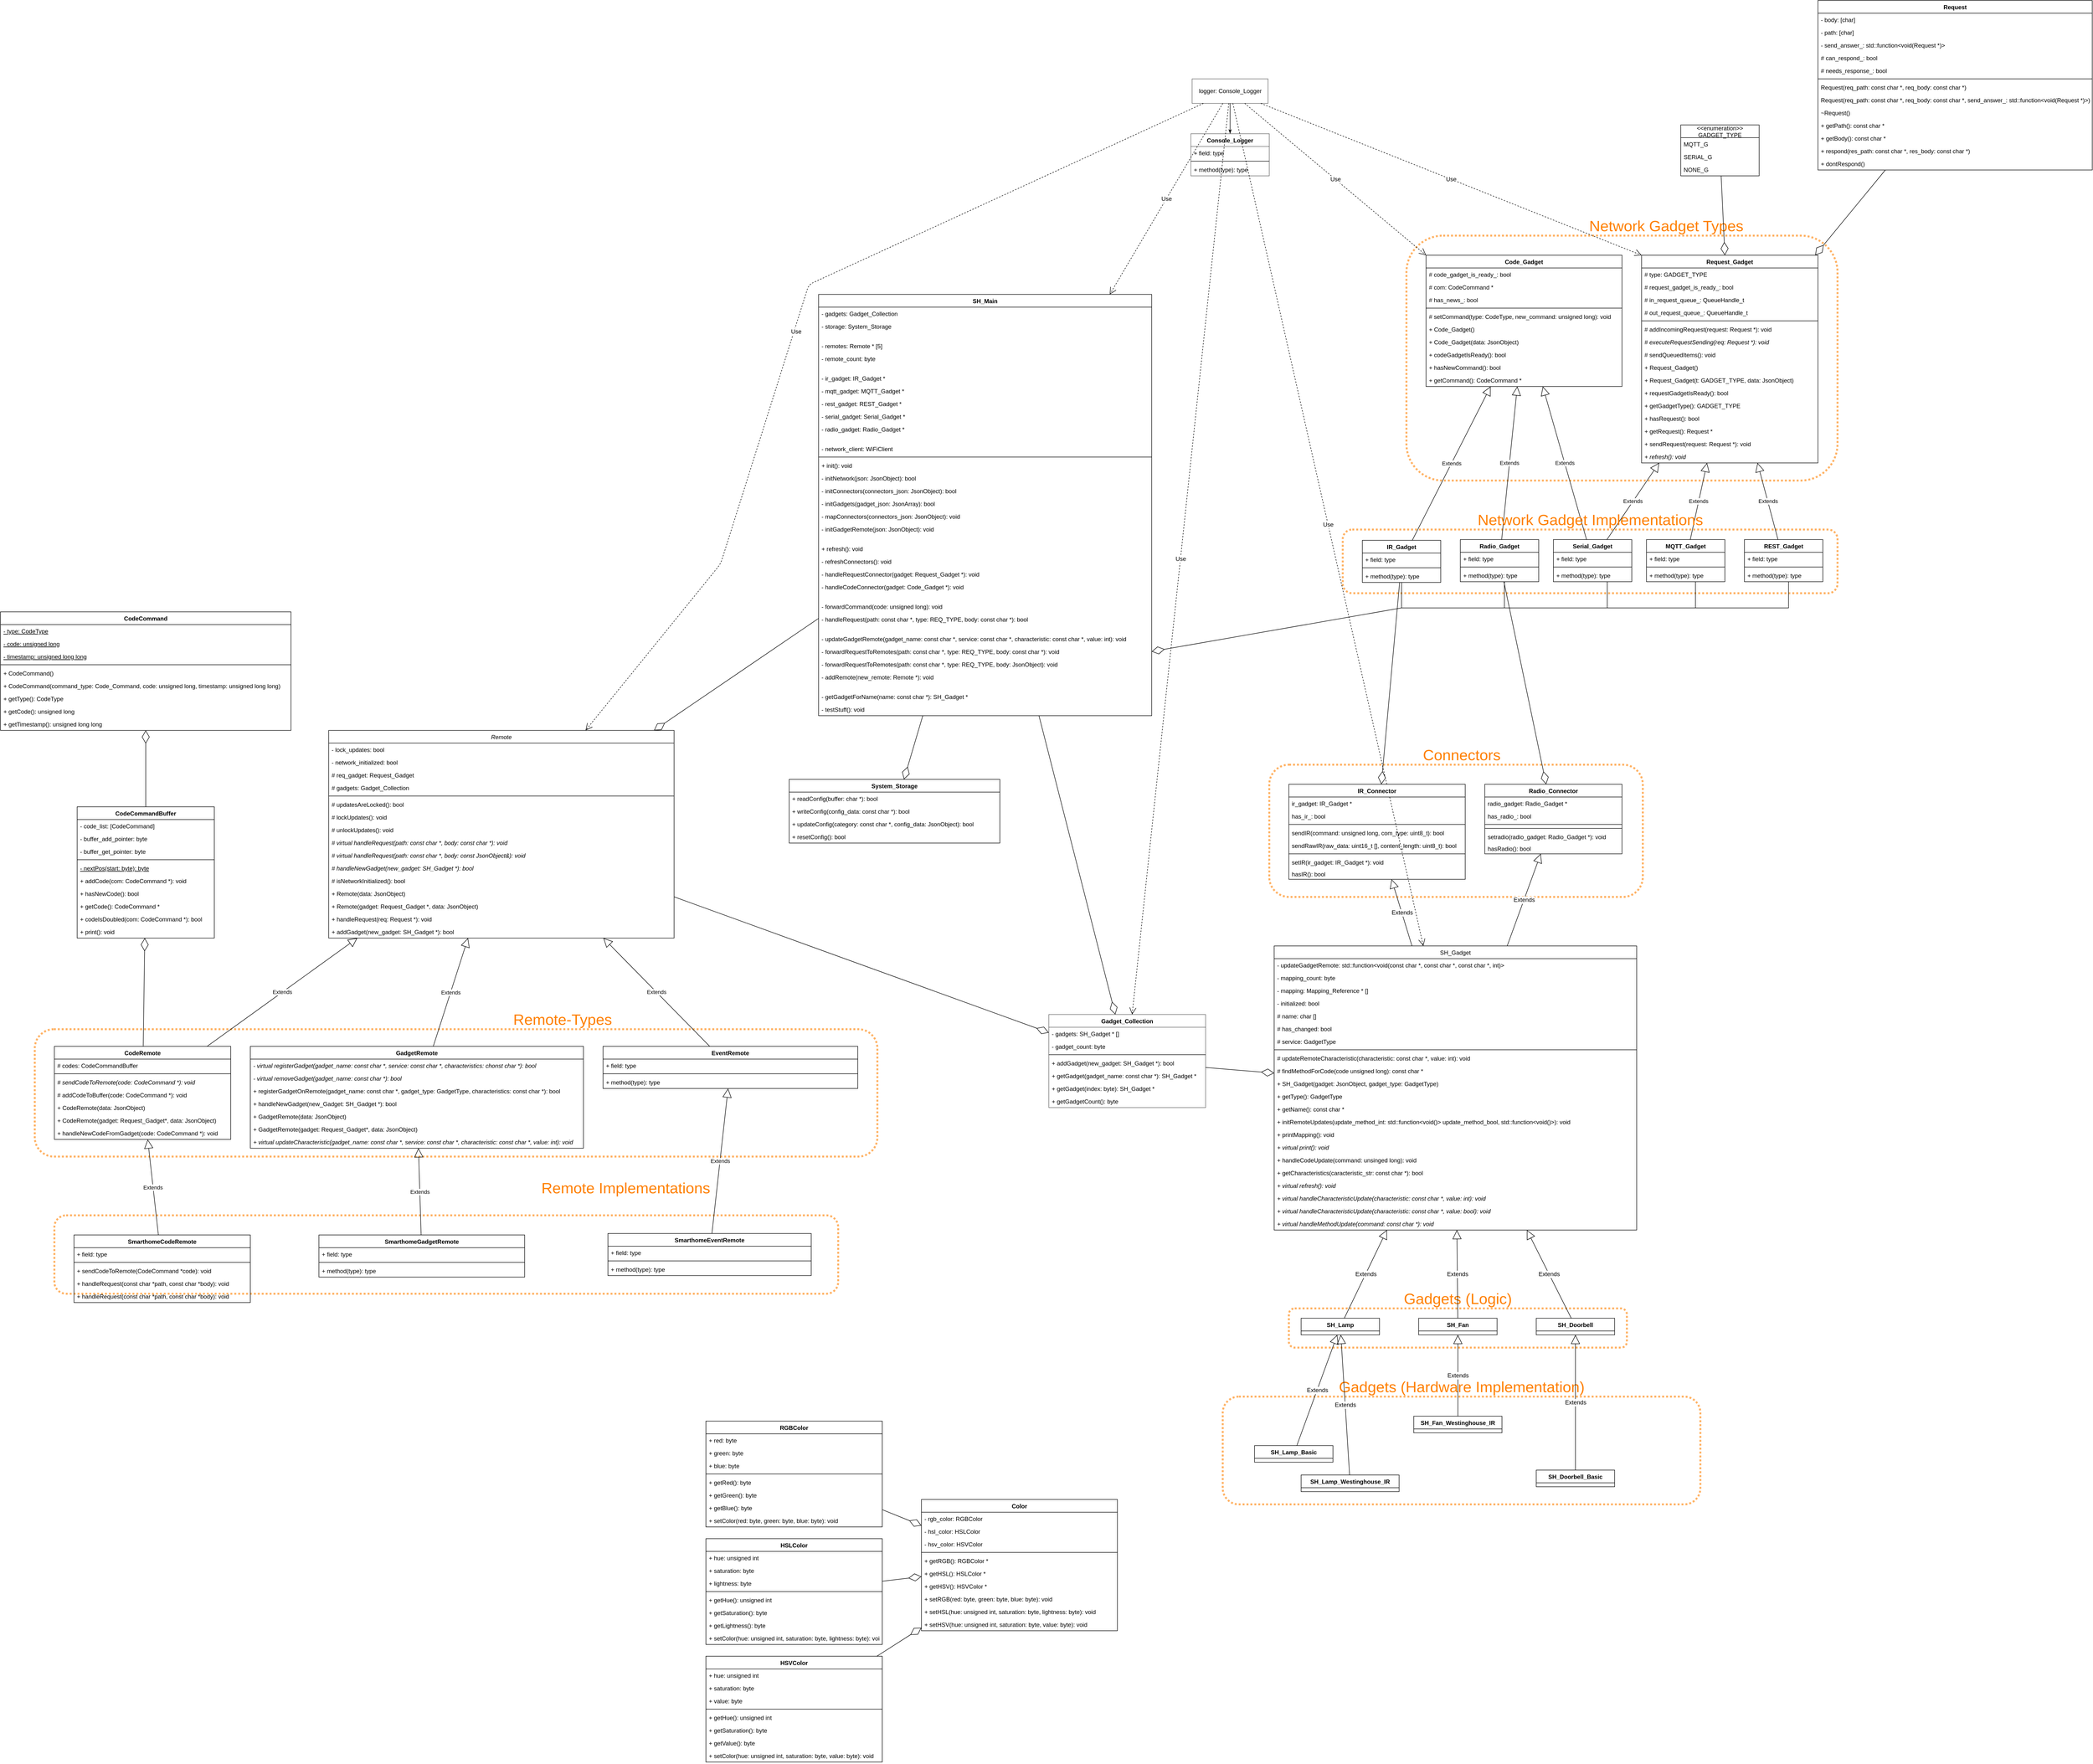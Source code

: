 <mxfile version="13.5.1" type="device" pages="2">
  <diagram id="pNgccPxUqukRsGVhHA1t" name="UML Diagram">
    <mxGraphModel dx="2509" dy="2878" grid="1" gridSize="10" guides="1" tooltips="1" connect="1" arrows="1" fold="1" page="1" pageScale="1" pageWidth="827" pageHeight="1169" math="0" shadow="0">
      <root>
        <mxCell id="0" />
        <mxCell id="1" parent="0" />
        <mxCell id="BVCmBET8UrxRTKi6fJFU-47" value="" style="rounded=1;whiteSpace=wrap;html=1;fillColor=none;dashed=1;strokeColor=#FF8000;opacity=60;strokeWidth=4;shadow=0;comic=0;glass=0;perimeterSpacing=0;dashPattern=1 1;" parent="1" vertex="1">
          <mxGeometry x="1640" y="-1360" width="880" height="500" as="geometry" />
        </mxCell>
        <mxCell id="kVHrbFkbPjneuLtn_41Z-1" value="" style="rounded=1;whiteSpace=wrap;html=1;fillColor=none;dashed=1;strokeColor=#FF8000;opacity=60;strokeWidth=4;shadow=0;comic=0;glass=0;perimeterSpacing=0;dashPattern=1 1;" parent="1" vertex="1">
          <mxGeometry x="1360" y="-280" width="762.5" height="270" as="geometry" />
        </mxCell>
        <mxCell id="BVCmBET8UrxRTKi6fJFU-39" value="" style="rounded=1;whiteSpace=wrap;html=1;fillColor=none;dashed=1;strokeColor=#FF8000;opacity=60;strokeWidth=4;shadow=0;comic=0;glass=0;perimeterSpacing=0;dashPattern=1 1;" parent="1" vertex="1">
          <mxGeometry x="1510" y="-760" width="1010" height="130" as="geometry" />
        </mxCell>
        <mxCell id="kVHrbFkbPjneuLtn_41Z-12" value="" style="rounded=1;whiteSpace=wrap;html=1;fillColor=none;dashed=1;strokeColor=#FF8000;opacity=60;strokeWidth=4;shadow=0;comic=0;glass=0;perimeterSpacing=0;dashPattern=1 1;" parent="1" vertex="1">
          <mxGeometry x="1265" y="1010" width="975" height="220" as="geometry" />
        </mxCell>
        <mxCell id="kVHrbFkbPjneuLtn_41Z-18" value="" style="rounded=1;whiteSpace=wrap;html=1;fillColor=none;dashed=1;strokeColor=#FF8000;opacity=60;strokeWidth=4;shadow=0;comic=0;glass=0;perimeterSpacing=0;dashPattern=1 1;" parent="1" vertex="1">
          <mxGeometry x="-1120" y="640" width="1600" height="160" as="geometry" />
        </mxCell>
        <mxCell id="kVHrbFkbPjneuLtn_41Z-7" value="Gadgets (Logic)" style="text;html=1;strokeColor=none;fillColor=none;align=center;verticalAlign=middle;whiteSpace=wrap;rounded=0;shadow=0;glass=0;dashed=1;dashPattern=1 1;comic=0;opacity=60;fontSize=31;fontColor=#FF8000;" parent="1" vertex="1">
          <mxGeometry x="1375" y="790" width="740" height="40" as="geometry" />
        </mxCell>
        <mxCell id="kVHrbFkbPjneuLtn_41Z-8" value="" style="rounded=1;whiteSpace=wrap;html=1;fillColor=none;dashed=1;strokeColor=#FF8000;opacity=60;strokeWidth=4;shadow=0;comic=0;glass=0;perimeterSpacing=0;dashPattern=1 1;" parent="1" vertex="1">
          <mxGeometry x="1400" y="830" width="690" height="80" as="geometry" />
        </mxCell>
        <mxCell id="vfNDVRDWI49IqqNghzil-15" value="SH_Gadget" style="swimlane;fontStyle=0;childLayout=stackLayout;horizontal=1;startSize=26;fillColor=none;horizontalStack=0;resizeParent=1;resizeParentMax=0;resizeLast=0;collapsible=1;marginBottom=0;" parent="1" vertex="1">
          <mxGeometry x="1370" y="90" width="740" height="580" as="geometry" />
        </mxCell>
        <mxCell id="hCL2_98IulEtvZC8iI1a-57" value="- updateGadgetRemote: std::function&lt;void(const char *, const char *, const char *, int)&gt;" style="text;strokeColor=none;fillColor=none;align=left;verticalAlign=top;spacingLeft=4;spacingRight=4;overflow=hidden;rotatable=0;points=[[0,0.5],[1,0.5]];portConstraint=eastwest;" parent="vfNDVRDWI49IqqNghzil-15" vertex="1">
          <mxGeometry y="26" width="740" height="26" as="geometry" />
        </mxCell>
        <mxCell id="hCL2_98IulEtvZC8iI1a-55" value="- mapping_count: byte" style="text;strokeColor=none;fillColor=none;align=left;verticalAlign=top;spacingLeft=4;spacingRight=4;overflow=hidden;rotatable=0;points=[[0,0.5],[1,0.5]];portConstraint=eastwest;" parent="vfNDVRDWI49IqqNghzil-15" vertex="1">
          <mxGeometry y="52" width="740" height="26" as="geometry" />
        </mxCell>
        <mxCell id="hCL2_98IulEtvZC8iI1a-53" value="- mapping: Mapping_Reference * []" style="text;strokeColor=none;fillColor=none;align=left;verticalAlign=top;spacingLeft=4;spacingRight=4;overflow=hidden;rotatable=0;points=[[0,0.5],[1,0.5]];portConstraint=eastwest;" parent="vfNDVRDWI49IqqNghzil-15" vertex="1">
          <mxGeometry y="78" width="740" height="26" as="geometry" />
        </mxCell>
        <mxCell id="hCL2_98IulEtvZC8iI1a-54" value="- initialized: bool" style="text;strokeColor=none;fillColor=none;align=left;verticalAlign=top;spacingLeft=4;spacingRight=4;overflow=hidden;rotatable=0;points=[[0,0.5],[1,0.5]];portConstraint=eastwest;" parent="vfNDVRDWI49IqqNghzil-15" vertex="1">
          <mxGeometry y="104" width="740" height="26" as="geometry" />
        </mxCell>
        <mxCell id="hCL2_98IulEtvZC8iI1a-51" value="# name: char []" style="text;strokeColor=none;fillColor=none;align=left;verticalAlign=top;spacingLeft=4;spacingRight=4;overflow=hidden;rotatable=0;points=[[0,0.5],[1,0.5]];portConstraint=eastwest;" parent="vfNDVRDWI49IqqNghzil-15" vertex="1">
          <mxGeometry y="130" width="740" height="26" as="geometry" />
        </mxCell>
        <mxCell id="hCL2_98IulEtvZC8iI1a-56" value="# has_changed: bool" style="text;strokeColor=none;fillColor=none;align=left;verticalAlign=top;spacingLeft=4;spacingRight=4;overflow=hidden;rotatable=0;points=[[0,0.5],[1,0.5]];portConstraint=eastwest;" parent="vfNDVRDWI49IqqNghzil-15" vertex="1">
          <mxGeometry y="156" width="740" height="26" as="geometry" />
        </mxCell>
        <mxCell id="hCL2_98IulEtvZC8iI1a-52" value="# service: GadgetType" style="text;strokeColor=none;fillColor=none;align=left;verticalAlign=top;spacingLeft=4;spacingRight=4;overflow=hidden;rotatable=0;points=[[0,0.5],[1,0.5]];portConstraint=eastwest;" parent="vfNDVRDWI49IqqNghzil-15" vertex="1">
          <mxGeometry y="182" width="740" height="26" as="geometry" />
        </mxCell>
        <mxCell id="rAZSYZIJ4b-KAplYexjY-56" value="" style="line;strokeWidth=1;fillColor=none;align=left;verticalAlign=middle;spacingTop=-1;spacingLeft=3;spacingRight=3;rotatable=0;labelPosition=right;points=[];portConstraint=eastwest;" parent="vfNDVRDWI49IqqNghzil-15" vertex="1">
          <mxGeometry y="208" width="740" height="8" as="geometry" />
        </mxCell>
        <mxCell id="rAZSYZIJ4b-KAplYexjY-52" value="# updateRemoteCharacteristic(characteristic: const char *, value: int): void" style="text;strokeColor=none;fillColor=none;align=left;verticalAlign=top;spacingLeft=4;spacingRight=4;overflow=hidden;rotatable=0;points=[[0,0.5],[1,0.5]];portConstraint=eastwest;" parent="vfNDVRDWI49IqqNghzil-15" vertex="1">
          <mxGeometry y="216" width="740" height="26" as="geometry" />
        </mxCell>
        <mxCell id="hCL2_98IulEtvZC8iI1a-70" value="# findMethodForCode(code unsigned long): const char *" style="text;strokeColor=none;fillColor=none;align=left;verticalAlign=top;spacingLeft=4;spacingRight=4;overflow=hidden;rotatable=0;points=[[0,0.5],[1,0.5]];portConstraint=eastwest;" parent="vfNDVRDWI49IqqNghzil-15" vertex="1">
          <mxGeometry y="242" width="740" height="26" as="geometry" />
        </mxCell>
        <mxCell id="hCL2_98IulEtvZC8iI1a-69" value="+ SH_Gadget(gadget: JsonObject, gadget_type: GadgetType)" style="text;strokeColor=none;fillColor=none;align=left;verticalAlign=top;spacingLeft=4;spacingRight=4;overflow=hidden;rotatable=0;points=[[0,0.5],[1,0.5]];portConstraint=eastwest;" parent="vfNDVRDWI49IqqNghzil-15" vertex="1">
          <mxGeometry y="268" width="740" height="26" as="geometry" />
        </mxCell>
        <mxCell id="hCL2_98IulEtvZC8iI1a-66" value="+ getType(): GadgetType" style="text;strokeColor=none;fillColor=none;align=left;verticalAlign=top;spacingLeft=4;spacingRight=4;overflow=hidden;rotatable=0;points=[[0,0.5],[1,0.5]];portConstraint=eastwest;" parent="vfNDVRDWI49IqqNghzil-15" vertex="1">
          <mxGeometry y="294" width="740" height="26" as="geometry" />
        </mxCell>
        <mxCell id="hCL2_98IulEtvZC8iI1a-67" value="+ getName(): const char *" style="text;strokeColor=none;fillColor=none;align=left;verticalAlign=top;spacingLeft=4;spacingRight=4;overflow=hidden;rotatable=0;points=[[0,0.5],[1,0.5]];portConstraint=eastwest;" parent="vfNDVRDWI49IqqNghzil-15" vertex="1">
          <mxGeometry y="320" width="740" height="26" as="geometry" />
        </mxCell>
        <mxCell id="hCL2_98IulEtvZC8iI1a-68" value="+ initRemoteUpdates(update_method_int: std::function&lt;void()&gt; update_method_bool, std::function&lt;void()&gt;): void" style="text;strokeColor=none;fillColor=none;align=left;verticalAlign=top;spacingLeft=4;spacingRight=4;overflow=hidden;rotatable=0;points=[[0,0.5],[1,0.5]];portConstraint=eastwest;" parent="vfNDVRDWI49IqqNghzil-15" vertex="1">
          <mxGeometry y="346" width="740" height="26" as="geometry" />
        </mxCell>
        <mxCell id="hCL2_98IulEtvZC8iI1a-65" value="+ printMapping(): void" style="text;strokeColor=none;fillColor=none;align=left;verticalAlign=top;spacingLeft=4;spacingRight=4;overflow=hidden;rotatable=0;points=[[0,0.5],[1,0.5]];portConstraint=eastwest;" parent="vfNDVRDWI49IqqNghzil-15" vertex="1">
          <mxGeometry y="372" width="740" height="26" as="geometry" />
        </mxCell>
        <mxCell id="hCL2_98IulEtvZC8iI1a-64" value="+ virtual print(): void" style="text;strokeColor=none;fillColor=none;align=left;verticalAlign=top;spacingLeft=4;spacingRight=4;overflow=hidden;rotatable=0;points=[[0,0.5],[1,0.5]];portConstraint=eastwest;fontStyle=2" parent="vfNDVRDWI49IqqNghzil-15" vertex="1">
          <mxGeometry y="398" width="740" height="26" as="geometry" />
        </mxCell>
        <mxCell id="hCL2_98IulEtvZC8iI1a-61" value="+ handleCodeUpdate(command: unsinged long): void" style="text;strokeColor=none;fillColor=none;align=left;verticalAlign=top;spacingLeft=4;spacingRight=4;overflow=hidden;rotatable=0;points=[[0,0.5],[1,0.5]];portConstraint=eastwest;" parent="vfNDVRDWI49IqqNghzil-15" vertex="1">
          <mxGeometry y="424" width="740" height="26" as="geometry" />
        </mxCell>
        <mxCell id="rAZSYZIJ4b-KAplYexjY-51" value="+ getCharacteristics(caracteristic_str: const char *): bool" style="text;strokeColor=none;fillColor=none;align=left;verticalAlign=top;spacingLeft=4;spacingRight=4;overflow=hidden;rotatable=0;points=[[0,0.5],[1,0.5]];portConstraint=eastwest;" parent="vfNDVRDWI49IqqNghzil-15" vertex="1">
          <mxGeometry y="450" width="740" height="26" as="geometry" />
        </mxCell>
        <mxCell id="hCL2_98IulEtvZC8iI1a-63" value="+ virtual refresh(): void" style="text;strokeColor=none;fillColor=none;align=left;verticalAlign=top;spacingLeft=4;spacingRight=4;overflow=hidden;rotatable=0;points=[[0,0.5],[1,0.5]];portConstraint=eastwest;fontStyle=2" parent="vfNDVRDWI49IqqNghzil-15" vertex="1">
          <mxGeometry y="476" width="740" height="26" as="geometry" />
        </mxCell>
        <mxCell id="hCL2_98IulEtvZC8iI1a-60" value="+ virtual handleCharacteristicUpdate(characteristic: const char *, value: int): void" style="text;strokeColor=none;fillColor=none;align=left;verticalAlign=top;spacingLeft=4;spacingRight=4;overflow=hidden;rotatable=0;points=[[0,0.5],[1,0.5]];portConstraint=eastwest;fontStyle=2" parent="vfNDVRDWI49IqqNghzil-15" vertex="1">
          <mxGeometry y="502" width="740" height="26" as="geometry" />
        </mxCell>
        <mxCell id="hCL2_98IulEtvZC8iI1a-62" value="+ virtual handleCharacteristicUpdate(characteristic: const char *, value: bool): void" style="text;strokeColor=none;fillColor=none;align=left;verticalAlign=top;spacingLeft=4;spacingRight=4;overflow=hidden;rotatable=0;points=[[0,0.5],[1,0.5]];portConstraint=eastwest;fontStyle=2" parent="vfNDVRDWI49IqqNghzil-15" vertex="1">
          <mxGeometry y="528" width="740" height="26" as="geometry" />
        </mxCell>
        <mxCell id="hCL2_98IulEtvZC8iI1a-71" value="+ virtual handleMethodUpdate(command: const char *): void" style="text;strokeColor=none;fillColor=none;align=left;verticalAlign=top;spacingLeft=4;spacingRight=4;overflow=hidden;rotatable=0;points=[[0,0.5],[1,0.5]];portConstraint=eastwest;fontStyle=2" parent="vfNDVRDWI49IqqNghzil-15" vertex="1">
          <mxGeometry y="554" width="740" height="26" as="geometry" />
        </mxCell>
        <mxCell id="vfNDVRDWI49IqqNghzil-55" value="SH_Main" style="swimlane;fontStyle=1;align=center;verticalAlign=top;childLayout=stackLayout;horizontal=1;startSize=26;horizontalStack=0;resizeParent=1;resizeParentMax=0;resizeLast=0;collapsible=1;marginBottom=0;" parent="1" vertex="1">
          <mxGeometry x="440" y="-1240" width="680" height="860" as="geometry">
            <mxRectangle x="560" y="-990" width="80" height="26" as="alternateBounds" />
          </mxGeometry>
        </mxCell>
        <mxCell id="vfNDVRDWI49IqqNghzil-59" value="- gadgets: Gadget_Collection" style="text;strokeColor=none;fillColor=none;align=left;verticalAlign=top;spacingLeft=4;spacingRight=4;overflow=hidden;rotatable=0;points=[[0,0.5],[1,0.5]];portConstraint=eastwest;" parent="vfNDVRDWI49IqqNghzil-55" vertex="1">
          <mxGeometry y="26" width="680" height="26" as="geometry" />
        </mxCell>
        <mxCell id="FZHaBAz50RAus1CbGzk9-7" value="- storage: System_Storage" style="text;strokeColor=none;fillColor=none;align=left;verticalAlign=top;spacingLeft=4;spacingRight=4;overflow=hidden;rotatable=0;points=[[0,0.5],[1,0.5]];portConstraint=eastwest;" parent="vfNDVRDWI49IqqNghzil-55" vertex="1">
          <mxGeometry y="52" width="680" height="26" as="geometry" />
        </mxCell>
        <mxCell id="hCL2_98IulEtvZC8iI1a-14" value="" style="text;strokeColor=none;fillColor=none;align=left;verticalAlign=middle;spacingTop=-1;spacingLeft=4;spacingRight=4;rotatable=0;labelPosition=right;points=[];portConstraint=eastwest;" parent="vfNDVRDWI49IqqNghzil-55" vertex="1">
          <mxGeometry y="78" width="680" height="14" as="geometry" />
        </mxCell>
        <mxCell id="hCL2_98IulEtvZC8iI1a-16" value="- remotes: Remote * [5]" style="text;strokeColor=none;fillColor=none;align=left;verticalAlign=top;spacingLeft=4;spacingRight=4;overflow=hidden;rotatable=0;points=[[0,0.5],[1,0.5]];portConstraint=eastwest;" parent="vfNDVRDWI49IqqNghzil-55" vertex="1">
          <mxGeometry y="92" width="680" height="26" as="geometry" />
        </mxCell>
        <mxCell id="hCL2_98IulEtvZC8iI1a-17" value="- remote_count: byte" style="text;strokeColor=none;fillColor=none;align=left;verticalAlign=top;spacingLeft=4;spacingRight=4;overflow=hidden;rotatable=0;points=[[0,0.5],[1,0.5]];portConstraint=eastwest;" parent="vfNDVRDWI49IqqNghzil-55" vertex="1">
          <mxGeometry y="118" width="680" height="26" as="geometry" />
        </mxCell>
        <mxCell id="hCL2_98IulEtvZC8iI1a-15" value="" style="text;strokeColor=none;fillColor=none;align=left;verticalAlign=middle;spacingTop=-1;spacingLeft=4;spacingRight=4;rotatable=0;labelPosition=right;points=[];portConstraint=eastwest;" parent="vfNDVRDWI49IqqNghzil-55" vertex="1">
          <mxGeometry y="144" width="680" height="14" as="geometry" />
        </mxCell>
        <mxCell id="hCL2_98IulEtvZC8iI1a-1" value="- ir_gadget: IR_Gadget *" style="text;strokeColor=none;fillColor=none;align=left;verticalAlign=top;spacingLeft=4;spacingRight=4;overflow=hidden;rotatable=0;points=[[0,0.5],[1,0.5]];portConstraint=eastwest;" parent="vfNDVRDWI49IqqNghzil-55" vertex="1">
          <mxGeometry y="158" width="680" height="26" as="geometry" />
        </mxCell>
        <mxCell id="hCL2_98IulEtvZC8iI1a-2" value="- mqtt_gadget: MQTT_Gadget *" style="text;strokeColor=none;fillColor=none;align=left;verticalAlign=top;spacingLeft=4;spacingRight=4;overflow=hidden;rotatable=0;points=[[0,0.5],[1,0.5]];portConstraint=eastwest;" parent="vfNDVRDWI49IqqNghzil-55" vertex="1">
          <mxGeometry y="184" width="680" height="26" as="geometry" />
        </mxCell>
        <mxCell id="hCL2_98IulEtvZC8iI1a-8" value="- rest_gadget: REST_Gadget *" style="text;strokeColor=none;fillColor=none;align=left;verticalAlign=top;spacingLeft=4;spacingRight=4;overflow=hidden;rotatable=0;points=[[0,0.5],[1,0.5]];portConstraint=eastwest;" parent="vfNDVRDWI49IqqNghzil-55" vertex="1">
          <mxGeometry y="210" width="680" height="26" as="geometry" />
        </mxCell>
        <mxCell id="hCL2_98IulEtvZC8iI1a-7" value="- serial_gadget: Serial_Gadget *" style="text;strokeColor=none;fillColor=none;align=left;verticalAlign=top;spacingLeft=4;spacingRight=4;overflow=hidden;rotatable=0;points=[[0,0.5],[1,0.5]];portConstraint=eastwest;" parent="vfNDVRDWI49IqqNghzil-55" vertex="1">
          <mxGeometry y="236" width="680" height="26" as="geometry" />
        </mxCell>
        <mxCell id="hCL2_98IulEtvZC8iI1a-5" value="- radio_gadget: Radio_Gadget *" style="text;strokeColor=none;fillColor=none;align=left;verticalAlign=top;spacingLeft=4;spacingRight=4;overflow=hidden;rotatable=0;points=[[0,0.5],[1,0.5]];portConstraint=eastwest;" parent="vfNDVRDWI49IqqNghzil-55" vertex="1">
          <mxGeometry y="262" width="680" height="26" as="geometry" />
        </mxCell>
        <mxCell id="hCL2_98IulEtvZC8iI1a-18" value="" style="text;strokeColor=none;fillColor=none;align=left;verticalAlign=middle;spacingTop=-1;spacingLeft=4;spacingRight=4;rotatable=0;labelPosition=right;points=[];portConstraint=eastwest;" parent="vfNDVRDWI49IqqNghzil-55" vertex="1">
          <mxGeometry y="288" width="680" height="14" as="geometry" />
        </mxCell>
        <mxCell id="hCL2_98IulEtvZC8iI1a-6" value="- network_client: WiFiClient" style="text;strokeColor=none;fillColor=none;align=left;verticalAlign=top;spacingLeft=4;spacingRight=4;overflow=hidden;rotatable=0;points=[[0,0.5],[1,0.5]];portConstraint=eastwest;" parent="vfNDVRDWI49IqqNghzil-55" vertex="1">
          <mxGeometry y="302" width="680" height="26" as="geometry" />
        </mxCell>
        <mxCell id="vfNDVRDWI49IqqNghzil-57" value="" style="line;strokeWidth=1;fillColor=none;align=left;verticalAlign=middle;spacingTop=-1;spacingLeft=3;spacingRight=3;rotatable=0;labelPosition=right;points=[];portConstraint=eastwest;" parent="vfNDVRDWI49IqqNghzil-55" vertex="1">
          <mxGeometry y="328" width="680" height="8" as="geometry" />
        </mxCell>
        <mxCell id="rAZSYZIJ4b-KAplYexjY-68" value="+ init(): void" style="text;strokeColor=none;fillColor=none;align=left;verticalAlign=top;spacingLeft=4;spacingRight=4;overflow=hidden;rotatable=0;points=[[0,0.5],[1,0.5]];portConstraint=eastwest;" parent="vfNDVRDWI49IqqNghzil-55" vertex="1">
          <mxGeometry y="336" width="680" height="26" as="geometry" />
        </mxCell>
        <mxCell id="QbWpLy0Npgaifg9Qfp43-4" value="- initNetwork(json: JsonObject): bool" style="text;strokeColor=none;fillColor=none;align=left;verticalAlign=top;spacingLeft=4;spacingRight=4;overflow=hidden;rotatable=0;points=[[0,0.5],[1,0.5]];portConstraint=eastwest;" parent="vfNDVRDWI49IqqNghzil-55" vertex="1">
          <mxGeometry y="362" width="680" height="26" as="geometry" />
        </mxCell>
        <mxCell id="QbWpLy0Npgaifg9Qfp43-5" value="- initConnectors(connectors_json: JsonObject): bool" style="text;strokeColor=none;fillColor=none;align=left;verticalAlign=top;spacingLeft=4;spacingRight=4;overflow=hidden;rotatable=0;points=[[0,0.5],[1,0.5]];portConstraint=eastwest;" parent="vfNDVRDWI49IqqNghzil-55" vertex="1">
          <mxGeometry y="388" width="680" height="26" as="geometry" />
        </mxCell>
        <mxCell id="QbWpLy0Npgaifg9Qfp43-9" value="- initGadgets(gadget_json: JsonArray): bool" style="text;strokeColor=none;fillColor=none;align=left;verticalAlign=top;spacingLeft=4;spacingRight=4;overflow=hidden;rotatable=0;points=[[0,0.5],[1,0.5]];portConstraint=eastwest;" parent="vfNDVRDWI49IqqNghzil-55" vertex="1">
          <mxGeometry y="414" width="680" height="26" as="geometry" />
        </mxCell>
        <mxCell id="QbWpLy0Npgaifg9Qfp43-6" value="- mapConnectors(connectors_json: JsonObject): void" style="text;strokeColor=none;fillColor=none;align=left;verticalAlign=top;spacingLeft=4;spacingRight=4;overflow=hidden;rotatable=0;points=[[0,0.5],[1,0.5]];portConstraint=eastwest;" parent="vfNDVRDWI49IqqNghzil-55" vertex="1">
          <mxGeometry y="440" width="680" height="26" as="geometry" />
        </mxCell>
        <mxCell id="hCL2_98IulEtvZC8iI1a-28" value="- initGadgetRemote(json: JsonObject): void" style="text;strokeColor=none;fillColor=none;align=left;verticalAlign=top;spacingLeft=4;spacingRight=4;overflow=hidden;rotatable=0;points=[[0,0.5],[1,0.5]];portConstraint=eastwest;" parent="vfNDVRDWI49IqqNghzil-55" vertex="1">
          <mxGeometry y="466" width="680" height="26" as="geometry" />
        </mxCell>
        <mxCell id="hCL2_98IulEtvZC8iI1a-19" value="" style="text;strokeColor=none;fillColor=none;align=left;verticalAlign=middle;spacingTop=-1;spacingLeft=4;spacingRight=4;rotatable=0;labelPosition=right;points=[];portConstraint=eastwest;" parent="vfNDVRDWI49IqqNghzil-55" vertex="1">
          <mxGeometry y="492" width="680" height="14" as="geometry" />
        </mxCell>
        <mxCell id="rAZSYZIJ4b-KAplYexjY-67" value="+ refresh(): void" style="text;strokeColor=none;fillColor=none;align=left;verticalAlign=top;spacingLeft=4;spacingRight=4;overflow=hidden;rotatable=0;points=[[0,0.5],[1,0.5]];portConstraint=eastwest;" parent="vfNDVRDWI49IqqNghzil-55" vertex="1">
          <mxGeometry y="506" width="680" height="26" as="geometry" />
        </mxCell>
        <mxCell id="rAZSYZIJ4b-KAplYexjY-69" value="- refreshConnectors(): void" style="text;strokeColor=none;fillColor=none;align=left;verticalAlign=top;spacingLeft=4;spacingRight=4;overflow=hidden;rotatable=0;points=[[0,0.5],[1,0.5]];portConstraint=eastwest;" parent="vfNDVRDWI49IqqNghzil-55" vertex="1">
          <mxGeometry y="532" width="680" height="26" as="geometry" />
        </mxCell>
        <mxCell id="rAZSYZIJ4b-KAplYexjY-74" value="- handleRequestConnector(gadget: Request_Gadget *): void" style="text;strokeColor=none;fillColor=none;align=left;verticalAlign=top;spacingLeft=4;spacingRight=4;overflow=hidden;rotatable=0;points=[[0,0.5],[1,0.5]];portConstraint=eastwest;" parent="vfNDVRDWI49IqqNghzil-55" vertex="1">
          <mxGeometry y="558" width="680" height="26" as="geometry" />
        </mxCell>
        <mxCell id="hCL2_98IulEtvZC8iI1a-20" value="- handleCodeConnector(gadget: Code_Gadget *): void" style="text;strokeColor=none;fillColor=none;align=left;verticalAlign=top;spacingLeft=4;spacingRight=4;overflow=hidden;rotatable=0;points=[[0,0.5],[1,0.5]];portConstraint=eastwest;" parent="vfNDVRDWI49IqqNghzil-55" vertex="1">
          <mxGeometry y="584" width="680" height="26" as="geometry" />
        </mxCell>
        <mxCell id="hCL2_98IulEtvZC8iI1a-21" value="" style="text;strokeColor=none;fillColor=none;align=left;verticalAlign=middle;spacingTop=-1;spacingLeft=4;spacingRight=4;rotatable=0;labelPosition=right;points=[];portConstraint=eastwest;" parent="vfNDVRDWI49IqqNghzil-55" vertex="1">
          <mxGeometry y="610" width="680" height="14" as="geometry" />
        </mxCell>
        <mxCell id="rAZSYZIJ4b-KAplYexjY-73" value="- forwardCommand(code: unsigned long): void" style="text;strokeColor=none;fillColor=none;align=left;verticalAlign=top;spacingLeft=4;spacingRight=4;overflow=hidden;rotatable=0;points=[[0,0.5],[1,0.5]];portConstraint=eastwest;" parent="vfNDVRDWI49IqqNghzil-55" vertex="1">
          <mxGeometry y="624" width="680" height="26" as="geometry" />
        </mxCell>
        <mxCell id="hCL2_98IulEtvZC8iI1a-11" value="- handleRequest(path: const char *, type: REQ_TYPE, body: const char *): bool" style="text;strokeColor=none;fillColor=none;align=left;verticalAlign=top;spacingLeft=4;spacingRight=4;overflow=hidden;rotatable=0;points=[[0,0.5],[1,0.5]];portConstraint=eastwest;" parent="vfNDVRDWI49IqqNghzil-55" vertex="1">
          <mxGeometry y="650" width="680" height="26" as="geometry" />
        </mxCell>
        <mxCell id="hCL2_98IulEtvZC8iI1a-29" value="" style="text;strokeColor=none;fillColor=none;align=left;verticalAlign=middle;spacingTop=-1;spacingLeft=4;spacingRight=4;rotatable=0;labelPosition=right;points=[];portConstraint=eastwest;" parent="vfNDVRDWI49IqqNghzil-55" vertex="1">
          <mxGeometry y="676" width="680" height="14" as="geometry" />
        </mxCell>
        <mxCell id="hCL2_98IulEtvZC8iI1a-23" value="- updateGadgetRemote(gadget_name: const char *, service: const char *, characteristic: const char *, value: int): void" style="text;strokeColor=none;fillColor=none;align=left;verticalAlign=top;spacingLeft=4;spacingRight=4;overflow=hidden;rotatable=0;points=[[0,0.5],[1,0.5]];portConstraint=eastwest;" parent="vfNDVRDWI49IqqNghzil-55" vertex="1">
          <mxGeometry y="690" width="680" height="26" as="geometry" />
        </mxCell>
        <mxCell id="hCL2_98IulEtvZC8iI1a-25" value="- forwardRequestToRemotes(path: const char *, type: REQ_TYPE, body: const char *): void" style="text;strokeColor=none;fillColor=none;align=left;verticalAlign=top;spacingLeft=4;spacingRight=4;overflow=hidden;rotatable=0;points=[[0,0.5],[1,0.5]];portConstraint=eastwest;fontStyle=0" parent="vfNDVRDWI49IqqNghzil-55" vertex="1">
          <mxGeometry y="716" width="680" height="26" as="geometry" />
        </mxCell>
        <mxCell id="hCL2_98IulEtvZC8iI1a-26" value="- forwardRequestToRemotes(path: const char *, type: REQ_TYPE, body: JsonObject): void" style="text;strokeColor=none;fillColor=none;align=left;verticalAlign=top;spacingLeft=4;spacingRight=4;overflow=hidden;rotatable=0;points=[[0,0.5],[1,0.5]];portConstraint=eastwest;fontStyle=0" parent="vfNDVRDWI49IqqNghzil-55" vertex="1">
          <mxGeometry y="742" width="680" height="26" as="geometry" />
        </mxCell>
        <mxCell id="hCL2_98IulEtvZC8iI1a-27" value="- addRemote(new_remote: Remote *): void" style="text;strokeColor=none;fillColor=none;align=left;verticalAlign=top;spacingLeft=4;spacingRight=4;overflow=hidden;rotatable=0;points=[[0,0.5],[1,0.5]];portConstraint=eastwest;" parent="vfNDVRDWI49IqqNghzil-55" vertex="1">
          <mxGeometry y="768" width="680" height="26" as="geometry" />
        </mxCell>
        <mxCell id="hCL2_98IulEtvZC8iI1a-30" value="" style="text;strokeColor=none;fillColor=none;align=left;verticalAlign=middle;spacingTop=-1;spacingLeft=4;spacingRight=4;rotatable=0;labelPosition=right;points=[];portConstraint=eastwest;" parent="vfNDVRDWI49IqqNghzil-55" vertex="1">
          <mxGeometry y="794" width="680" height="14" as="geometry" />
        </mxCell>
        <mxCell id="QbWpLy0Npgaifg9Qfp43-8" value="- getGadgetForName(name: const char *): SH_Gadget *" style="text;strokeColor=none;fillColor=none;align=left;verticalAlign=top;spacingLeft=4;spacingRight=4;overflow=hidden;rotatable=0;points=[[0,0.5],[1,0.5]];portConstraint=eastwest;" parent="vfNDVRDWI49IqqNghzil-55" vertex="1">
          <mxGeometry y="808" width="680" height="26" as="geometry" />
        </mxCell>
        <mxCell id="QbWpLy0Npgaifg9Qfp43-2" value="- testStuff(): void" style="text;strokeColor=none;fillColor=none;align=left;verticalAlign=top;spacingLeft=4;spacingRight=4;overflow=hidden;rotatable=0;points=[[0,0.5],[1,0.5]];portConstraint=eastwest;" parent="vfNDVRDWI49IqqNghzil-55" vertex="1">
          <mxGeometry y="834" width="680" height="26" as="geometry" />
        </mxCell>
        <mxCell id="hCL2_98IulEtvZC8iI1a-31" value="SH_Lamp" style="swimlane;fontStyle=1;align=center;verticalAlign=top;childLayout=stackLayout;horizontal=1;startSize=26;horizontalStack=0;resizeParent=1;resizeParentMax=0;resizeLast=0;collapsible=1;marginBottom=0;" parent="1" vertex="1">
          <mxGeometry x="1425" y="850" width="160" height="34" as="geometry" />
        </mxCell>
        <mxCell id="hCL2_98IulEtvZC8iI1a-35" value="SH_Fan" style="swimlane;fontStyle=1;align=center;verticalAlign=top;childLayout=stackLayout;horizontal=1;startSize=26;horizontalStack=0;resizeParent=1;resizeParentMax=0;resizeLast=0;collapsible=1;marginBottom=0;" parent="1" vertex="1">
          <mxGeometry x="1665" y="850" width="160" height="34" as="geometry" />
        </mxCell>
        <mxCell id="hCL2_98IulEtvZC8iI1a-36" value="SH_Doorbell" style="swimlane;fontStyle=1;align=center;verticalAlign=top;childLayout=stackLayout;horizontal=1;startSize=26;horizontalStack=0;resizeParent=1;resizeParentMax=0;resizeLast=0;collapsible=1;marginBottom=0;" parent="1" vertex="1">
          <mxGeometry x="1905" y="850" width="160" height="34" as="geometry" />
        </mxCell>
        <mxCell id="hCL2_98IulEtvZC8iI1a-37" value="SH_Doorbell_Basic" style="swimlane;fontStyle=1;align=center;verticalAlign=top;childLayout=stackLayout;horizontal=1;startSize=26;horizontalStack=0;resizeParent=1;resizeParentMax=0;resizeLast=0;collapsible=1;marginBottom=0;" parent="1" vertex="1">
          <mxGeometry x="1905" y="1160" width="160" height="34" as="geometry" />
        </mxCell>
        <mxCell id="hCL2_98IulEtvZC8iI1a-38" value="SH_Fan_Westinghouse_IR" style="swimlane;fontStyle=1;align=center;verticalAlign=top;childLayout=stackLayout;horizontal=1;startSize=26;horizontalStack=0;resizeParent=1;resizeParentMax=0;resizeLast=0;collapsible=1;marginBottom=0;" parent="1" vertex="1">
          <mxGeometry x="1655" y="1050" width="180" height="34" as="geometry" />
        </mxCell>
        <mxCell id="hCL2_98IulEtvZC8iI1a-39" value="SH_Lamp_Basic" style="swimlane;fontStyle=1;align=center;verticalAlign=top;childLayout=stackLayout;horizontal=1;startSize=26;horizontalStack=0;resizeParent=1;resizeParentMax=0;resizeLast=0;collapsible=1;marginBottom=0;" parent="1" vertex="1">
          <mxGeometry x="1330" y="1110" width="160" height="34" as="geometry" />
        </mxCell>
        <mxCell id="hCL2_98IulEtvZC8iI1a-40" value="SH_Lamp_Westinghouse_IR" style="swimlane;fontStyle=1;align=center;verticalAlign=top;childLayout=stackLayout;horizontal=1;startSize=26;horizontalStack=0;resizeParent=1;resizeParentMax=0;resizeLast=0;collapsible=1;marginBottom=0;" parent="1" vertex="1">
          <mxGeometry x="1425" y="1170" width="200" height="34" as="geometry" />
        </mxCell>
        <mxCell id="kVHrbFkbPjneuLtn_41Z-3" value="Connectors" style="text;html=1;strokeColor=none;fillColor=none;align=center;verticalAlign=middle;whiteSpace=wrap;rounded=0;shadow=0;glass=0;dashed=1;dashPattern=1 1;comic=0;opacity=60;fontSize=31;fontColor=#FF8000;" parent="1" vertex="1">
          <mxGeometry x="1692.5" y="-320" width="120" height="40" as="geometry" />
        </mxCell>
        <mxCell id="kVHrbFkbPjneuLtn_41Z-11" value="Gadgets (Hardware Implementation)" style="text;html=1;strokeColor=none;fillColor=none;align=center;verticalAlign=middle;whiteSpace=wrap;rounded=0;shadow=0;glass=0;dashed=1;dashPattern=1 1;comic=0;opacity=60;fontSize=31;fontColor=#FF8000;" parent="1" vertex="1">
          <mxGeometry x="1382.5" y="970" width="740" height="40" as="geometry" />
        </mxCell>
        <mxCell id="kVHrbFkbPjneuLtn_41Z-17" value="Remote Implementations" style="text;html=1;strokeColor=none;fillColor=none;align=center;verticalAlign=middle;whiteSpace=wrap;rounded=0;shadow=0;glass=0;dashed=1;dashPattern=1 1;comic=0;opacity=60;fontSize=31;fontColor=#FF8000;" parent="1" vertex="1">
          <mxGeometry x="-200" y="564" width="492.5" height="40" as="geometry" />
        </mxCell>
        <mxCell id="JlUxxyfcepWND3y7CYic-1" value="Gadget_Collection" style="swimlane;fontStyle=1;align=center;verticalAlign=top;childLayout=stackLayout;horizontal=1;startSize=26;horizontalStack=0;resizeParent=1;resizeParentMax=0;resizeLast=0;collapsible=1;marginBottom=0;rounded=0;shadow=0;glass=0;comic=0;strokeColor=#000000;strokeWidth=1;fillColor=none;fontSize=12;fontColor=#000000;opacity=60;" parent="1" vertex="1">
          <mxGeometry x="910" y="230" width="320" height="190" as="geometry" />
        </mxCell>
        <mxCell id="JlUxxyfcepWND3y7CYic-10" value="- gadgets: SH_Gadget * []" style="text;strokeColor=none;fillColor=none;align=left;verticalAlign=top;spacingLeft=4;spacingRight=4;overflow=hidden;rotatable=0;points=[[0,0.5],[1,0.5]];portConstraint=eastwest;" parent="JlUxxyfcepWND3y7CYic-1" vertex="1">
          <mxGeometry y="26" width="320" height="26" as="geometry" />
        </mxCell>
        <mxCell id="JlUxxyfcepWND3y7CYic-11" value="- gadget_count: byte" style="text;strokeColor=none;fillColor=none;align=left;verticalAlign=top;spacingLeft=4;spacingRight=4;overflow=hidden;rotatable=0;points=[[0,0.5],[1,0.5]];portConstraint=eastwest;" parent="JlUxxyfcepWND3y7CYic-1" vertex="1">
          <mxGeometry y="52" width="320" height="26" as="geometry" />
        </mxCell>
        <mxCell id="JlUxxyfcepWND3y7CYic-3" value="" style="line;strokeWidth=1;fillColor=none;align=left;verticalAlign=middle;spacingTop=-1;spacingLeft=3;spacingRight=3;rotatable=0;labelPosition=right;points=[];portConstraint=eastwest;" parent="JlUxxyfcepWND3y7CYic-1" vertex="1">
          <mxGeometry y="78" width="320" height="8" as="geometry" />
        </mxCell>
        <mxCell id="JlUxxyfcepWND3y7CYic-12" value="+ addGadget(new_gadget: SH_Gadget *): bool" style="text;strokeColor=none;fillColor=none;align=left;verticalAlign=top;spacingLeft=4;spacingRight=4;overflow=hidden;rotatable=0;points=[[0,0.5],[1,0.5]];portConstraint=eastwest;" parent="JlUxxyfcepWND3y7CYic-1" vertex="1">
          <mxGeometry y="86" width="320" height="26" as="geometry" />
        </mxCell>
        <mxCell id="JlUxxyfcepWND3y7CYic-13" value="+ getGadget(gadget_name: const char *): SH_Gadget *" style="text;strokeColor=none;fillColor=none;align=left;verticalAlign=top;spacingLeft=4;spacingRight=4;overflow=hidden;rotatable=0;points=[[0,0.5],[1,0.5]];portConstraint=eastwest;" parent="JlUxxyfcepWND3y7CYic-1" vertex="1">
          <mxGeometry y="112" width="320" height="26" as="geometry" />
        </mxCell>
        <mxCell id="JlUxxyfcepWND3y7CYic-14" value="+ getGadget(index: byte): SH_Gadget *" style="text;strokeColor=none;fillColor=none;align=left;verticalAlign=top;spacingLeft=4;spacingRight=4;overflow=hidden;rotatable=0;points=[[0,0.5],[1,0.5]];portConstraint=eastwest;" parent="JlUxxyfcepWND3y7CYic-1" vertex="1">
          <mxGeometry y="138" width="320" height="26" as="geometry" />
        </mxCell>
        <mxCell id="JlUxxyfcepWND3y7CYic-15" value="+ getGadgetCount(): byte" style="text;strokeColor=none;fillColor=none;align=left;verticalAlign=top;spacingLeft=4;spacingRight=4;overflow=hidden;rotatable=0;points=[[0,0.5],[1,0.5]];portConstraint=eastwest;" parent="JlUxxyfcepWND3y7CYic-1" vertex="1">
          <mxGeometry y="164" width="320" height="26" as="geometry" />
        </mxCell>
        <mxCell id="ELOxUM6z527xkfsoKTL8-9" value="" style="endArrow=diamondThin;endFill=0;endSize=24;html=1;fontSize=12;fontColor=#000000;jumpStyle=none;comic=0;" parent="1" source="JlUxxyfcepWND3y7CYic-1" target="vfNDVRDWI49IqqNghzil-15" edge="1">
          <mxGeometry width="160" relative="1" as="geometry">
            <mxPoint x="1140" y="276.29" as="sourcePoint" />
            <mxPoint x="1300" y="276.29" as="targetPoint" />
          </mxGeometry>
        </mxCell>
        <mxCell id="ELOxUM6z527xkfsoKTL8-10" value="" style="endArrow=diamondThin;endFill=0;endSize=24;html=1;fontSize=12;fontColor=#000000;jumpStyle=none;comic=0;" parent="1" source="vfNDVRDWI49IqqNghzil-55" target="JlUxxyfcepWND3y7CYic-1" edge="1">
          <mxGeometry width="160" relative="1" as="geometry">
            <mxPoint x="630" y="489.997" as="sourcePoint" />
            <mxPoint x="910" y="542.195" as="targetPoint" />
          </mxGeometry>
        </mxCell>
        <mxCell id="ELOxUM6z527xkfsoKTL8-11" value="" style="endArrow=diamondThin;endFill=0;endSize=24;html=1;fontSize=12;fontColor=#000000;jumpStyle=none;comic=0;" parent="1" source="vfNDVRDWI49IqqNghzil-1" target="JlUxxyfcepWND3y7CYic-1" edge="1">
          <mxGeometry width="160" relative="1" as="geometry">
            <mxPoint x="530.0" y="210" as="sourcePoint" />
            <mxPoint x="717.485" y="-100" as="targetPoint" />
          </mxGeometry>
        </mxCell>
        <mxCell id="ELOxUM6z527xkfsoKTL8-12" value="" style="endArrow=diamondThin;endFill=0;endSize=24;html=1;fontSize=12;fontColor=#000000;jumpStyle=none;comic=0;" parent="1" source="vfNDVRDWI49IqqNghzil-55" target="vfNDVRDWI49IqqNghzil-1" edge="1">
          <mxGeometry width="160" relative="1" as="geometry">
            <mxPoint x="140.0" y="-430.001" as="sourcePoint" />
            <mxPoint x="519.06" y="-289.271" as="targetPoint" />
          </mxGeometry>
        </mxCell>
        <mxCell id="ELOxUM6z527xkfsoKTL8-18" value="Extends" style="endArrow=block;endSize=16;endFill=0;html=1;fontSize=12;fontColor=#000000;" parent="1" source="vfNDVRDWI49IqqNghzil-15" target="rAZSYZIJ4b-KAplYexjY-1" edge="1">
          <mxGeometry width="160" relative="1" as="geometry">
            <mxPoint x="1314.373" y="63" as="sourcePoint" />
            <mxPoint x="1179.997" y="-130" as="targetPoint" />
          </mxGeometry>
        </mxCell>
        <mxCell id="ELOxUM6z527xkfsoKTL8-19" value="Extends" style="endArrow=block;endSize=16;endFill=0;html=1;fontSize=12;fontColor=#000000;" parent="1" source="vfNDVRDWI49IqqNghzil-15" target="rAZSYZIJ4b-KAplYexjY-21" edge="1">
          <mxGeometry width="160" relative="1" as="geometry">
            <mxPoint x="1762.293" y="90" as="sourcePoint" />
            <mxPoint x="1717.703" y="-46.0" as="targetPoint" />
          </mxGeometry>
        </mxCell>
        <mxCell id="ELOxUM6z527xkfsoKTL8-20" value="Extends" style="endArrow=block;endSize=16;endFill=0;html=1;fontSize=12;fontColor=#000000;" parent="1" source="hCL2_98IulEtvZC8iI1a-37" target="hCL2_98IulEtvZC8iI1a-36" edge="1">
          <mxGeometry width="160" relative="1" as="geometry">
            <mxPoint x="2270" y="1090" as="sourcePoint" />
            <mxPoint x="2338.505" y="742" as="targetPoint" />
          </mxGeometry>
        </mxCell>
        <mxCell id="ELOxUM6z527xkfsoKTL8-21" value="Extends" style="endArrow=block;endSize=16;endFill=0;html=1;fontSize=12;fontColor=#000000;" parent="1" source="hCL2_98IulEtvZC8iI1a-38" target="hCL2_98IulEtvZC8iI1a-35" edge="1">
          <mxGeometry width="160" relative="1" as="geometry">
            <mxPoint x="1995" y="1170" as="sourcePoint" />
            <mxPoint x="1995" y="894.0" as="targetPoint" />
          </mxGeometry>
        </mxCell>
        <mxCell id="ELOxUM6z527xkfsoKTL8-22" value="Extends" style="endArrow=block;endSize=16;endFill=0;html=1;fontSize=12;fontColor=#000000;" parent="1" source="hCL2_98IulEtvZC8iI1a-39" target="hCL2_98IulEtvZC8iI1a-31" edge="1">
          <mxGeometry width="160" relative="1" as="geometry">
            <mxPoint x="1470" y="1110" as="sourcePoint" />
            <mxPoint x="1470" y="944.0" as="targetPoint" />
          </mxGeometry>
        </mxCell>
        <mxCell id="ELOxUM6z527xkfsoKTL8-23" value="Extends" style="endArrow=block;endSize=16;endFill=0;html=1;fontSize=12;fontColor=#000000;" parent="1" source="hCL2_98IulEtvZC8iI1a-40" target="hCL2_98IulEtvZC8iI1a-31" edge="1">
          <mxGeometry width="160" relative="1" as="geometry">
            <mxPoint x="1426.212" y="1120" as="sourcePoint" />
            <mxPoint x="1508.788" y="894.0" as="targetPoint" />
          </mxGeometry>
        </mxCell>
        <mxCell id="ELOxUM6z527xkfsoKTL8-24" value="Extends" style="endArrow=block;endSize=16;endFill=0;html=1;fontSize=12;fontColor=#000000;" parent="1" source="hCL2_98IulEtvZC8iI1a-36" target="vfNDVRDWI49IqqNghzil-15" edge="1">
          <mxGeometry width="160" relative="1" as="geometry">
            <mxPoint x="1890" y="936" as="sourcePoint" />
            <mxPoint x="1890" y="770" as="targetPoint" />
          </mxGeometry>
        </mxCell>
        <mxCell id="ELOxUM6z527xkfsoKTL8-25" value="Extends" style="endArrow=block;endSize=16;endFill=0;html=1;fontSize=12;fontColor=#000000;" parent="1" source="hCL2_98IulEtvZC8iI1a-35" target="vfNDVRDWI49IqqNghzil-15" edge="1">
          <mxGeometry width="160" relative="1" as="geometry">
            <mxPoint x="1898.025" y="758" as="sourcePoint" />
            <mxPoint x="1829.999" y="630.0" as="targetPoint" />
          </mxGeometry>
        </mxCell>
        <mxCell id="ELOxUM6z527xkfsoKTL8-26" value="Extends" style="endArrow=block;endSize=16;endFill=0;html=1;fontSize=12;fontColor=#000000;" parent="1" source="hCL2_98IulEtvZC8iI1a-31" target="vfNDVRDWI49IqqNghzil-15" edge="1">
          <mxGeometry width="160" relative="1" as="geometry">
            <mxPoint x="1754.816" y="860" as="sourcePoint" />
            <mxPoint x="1753.427" y="732.0" as="targetPoint" />
          </mxGeometry>
        </mxCell>
        <mxCell id="ELOxUM6z527xkfsoKTL8-27" value="Console_Logger" style="swimlane;fontStyle=1;align=center;verticalAlign=top;childLayout=stackLayout;horizontal=1;startSize=26;horizontalStack=0;resizeParent=1;resizeParentMax=0;resizeLast=0;collapsible=1;marginBottom=0;rounded=0;shadow=0;glass=0;comic=0;strokeColor=#000000;strokeWidth=1;fillColor=none;fontSize=12;fontColor=#000000;opacity=60;" parent="1" vertex="1">
          <mxGeometry x="1200" y="-1568" width="160" height="86" as="geometry" />
        </mxCell>
        <mxCell id="ELOxUM6z527xkfsoKTL8-28" value="+ field: type" style="text;strokeColor=none;fillColor=none;align=left;verticalAlign=top;spacingLeft=4;spacingRight=4;overflow=hidden;rotatable=0;points=[[0,0.5],[1,0.5]];portConstraint=eastwest;" parent="ELOxUM6z527xkfsoKTL8-27" vertex="1">
          <mxGeometry y="26" width="160" height="26" as="geometry" />
        </mxCell>
        <mxCell id="ELOxUM6z527xkfsoKTL8-29" value="" style="line;strokeWidth=1;fillColor=none;align=left;verticalAlign=middle;spacingTop=-1;spacingLeft=3;spacingRight=3;rotatable=0;labelPosition=right;points=[];portConstraint=eastwest;" parent="ELOxUM6z527xkfsoKTL8-27" vertex="1">
          <mxGeometry y="52" width="160" height="8" as="geometry" />
        </mxCell>
        <mxCell id="ELOxUM6z527xkfsoKTL8-30" value="+ method(type): type" style="text;strokeColor=none;fillColor=none;align=left;verticalAlign=top;spacingLeft=4;spacingRight=4;overflow=hidden;rotatable=0;points=[[0,0.5],[1,0.5]];portConstraint=eastwest;" parent="ELOxUM6z527xkfsoKTL8-27" vertex="1">
          <mxGeometry y="60" width="160" height="26" as="geometry" />
        </mxCell>
        <mxCell id="ELOxUM6z527xkfsoKTL8-32" style="edgeStyle=orthogonalEdgeStyle;rounded=0;comic=0;jumpStyle=none;orthogonalLoop=1;jettySize=auto;html=1;endArrow=classicThin;endFill=1;fontSize=12;fontColor=#000000;" parent="1" source="ELOxUM6z527xkfsoKTL8-31" target="ELOxUM6z527xkfsoKTL8-27" edge="1">
          <mxGeometry relative="1" as="geometry" />
        </mxCell>
        <mxCell id="ELOxUM6z527xkfsoKTL8-31" value="logger: Console_Logger" style="html=1;rounded=0;shadow=0;glass=0;comic=0;strokeColor=#000000;strokeWidth=1;fillColor=none;fontSize=12;fontColor=#000000;opacity=60;" parent="1" vertex="1">
          <mxGeometry x="1202.5" y="-1680" width="155" height="50" as="geometry" />
        </mxCell>
        <mxCell id="ELOxUM6z527xkfsoKTL8-33" value="Use" style="endArrow=open;endSize=12;dashed=1;html=1;fontSize=12;fontColor=#000000;" parent="1" source="ELOxUM6z527xkfsoKTL8-31" target="vfNDVRDWI49IqqNghzil-15" edge="1">
          <mxGeometry width="160" relative="1" as="geometry">
            <mxPoint x="700" y="690" as="sourcePoint" />
            <mxPoint x="-250" y="1250" as="targetPoint" />
          </mxGeometry>
        </mxCell>
        <mxCell id="ELOxUM6z527xkfsoKTL8-34" value="Use" style="endArrow=open;endSize=12;dashed=1;html=1;fontSize=12;fontColor=#000000;" parent="1" source="ELOxUM6z527xkfsoKTL8-31" target="JlUxxyfcepWND3y7CYic-1" edge="1">
          <mxGeometry width="160" relative="1" as="geometry">
            <mxPoint x="340.004" y="644.41" as="sourcePoint" />
            <mxPoint x="1068.17" y="350.005" as="targetPoint" />
          </mxGeometry>
        </mxCell>
        <mxCell id="ELOxUM6z527xkfsoKTL8-35" value="Use" style="endArrow=open;endSize=12;dashed=1;html=1;fontSize=12;fontColor=#000000;" parent="1" source="ELOxUM6z527xkfsoKTL8-31" target="vfNDVRDWI49IqqNghzil-1" edge="1">
          <mxGeometry x="0.026" y="4" width="160" relative="1" as="geometry">
            <mxPoint x="280.003" y="760" as="sourcePoint" />
            <mxPoint x="562.261" y="260" as="targetPoint" />
            <Array as="points">
              <mxPoint x="420" y="-1260" />
              <mxPoint x="240" y="-690" />
            </Array>
            <mxPoint as="offset" />
          </mxGeometry>
        </mxCell>
        <mxCell id="ELOxUM6z527xkfsoKTL8-36" value="Use" style="endArrow=open;endSize=12;dashed=1;html=1;fontSize=12;fontColor=#000000;" parent="1" source="ELOxUM6z527xkfsoKTL8-31" target="vfNDVRDWI49IqqNghzil-55" edge="1">
          <mxGeometry width="160" relative="1" as="geometry">
            <mxPoint x="604.113" y="860" as="sourcePoint" />
            <mxPoint x="440" y="-580" as="targetPoint" />
          </mxGeometry>
        </mxCell>
        <mxCell id="BVCmBET8UrxRTKi6fJFU-60" style="edgeStyle=orthogonalEdgeStyle;rounded=0;orthogonalLoop=1;jettySize=auto;html=1;endArrow=none;endFill=0;" parent="1" source="BVCmBET8UrxRTKi6fJFU-13" edge="1">
          <mxGeometry relative="1" as="geometry">
            <mxPoint x="1630" y="-600" as="targetPoint" />
          </mxGeometry>
        </mxCell>
        <mxCell id="BVCmBET8UrxRTKi6fJFU-62" style="edgeStyle=orthogonalEdgeStyle;rounded=0;orthogonalLoop=1;jettySize=auto;html=1;endArrow=none;endFill=0;" parent="1" source="BVCmBET8UrxRTKi6fJFU-17" edge="1">
          <mxGeometry relative="1" as="geometry">
            <mxPoint x="1630" y="-600" as="targetPoint" />
            <Array as="points">
              <mxPoint x="1840" y="-600" />
            </Array>
          </mxGeometry>
        </mxCell>
        <mxCell id="BVCmBET8UrxRTKi6fJFU-63" style="edgeStyle=orthogonalEdgeStyle;rounded=0;orthogonalLoop=1;jettySize=auto;html=1;endArrow=none;endFill=0;" parent="1" source="BVCmBET8UrxRTKi6fJFU-21" edge="1">
          <mxGeometry relative="1" as="geometry">
            <mxPoint x="1840" y="-600" as="targetPoint" />
            <Array as="points">
              <mxPoint x="2050" y="-600" />
            </Array>
          </mxGeometry>
        </mxCell>
        <mxCell id="BVCmBET8UrxRTKi6fJFU-64" style="edgeStyle=orthogonalEdgeStyle;rounded=0;orthogonalLoop=1;jettySize=auto;html=1;endArrow=none;endFill=0;" parent="1" source="BVCmBET8UrxRTKi6fJFU-25" edge="1">
          <mxGeometry relative="1" as="geometry">
            <mxPoint x="2050" y="-600" as="targetPoint" />
            <Array as="points">
              <mxPoint x="2230" y="-600" />
            </Array>
          </mxGeometry>
        </mxCell>
        <mxCell id="BVCmBET8UrxRTKi6fJFU-65" style="edgeStyle=orthogonalEdgeStyle;rounded=0;orthogonalLoop=1;jettySize=auto;html=1;endArrow=none;endFill=0;" parent="1" source="BVCmBET8UrxRTKi6fJFU-29" edge="1">
          <mxGeometry relative="1" as="geometry">
            <mxPoint x="2230" y="-600" as="targetPoint" />
            <Array as="points">
              <mxPoint x="2420" y="-600" />
            </Array>
          </mxGeometry>
        </mxCell>
        <mxCell id="BVCmBET8UrxRTKi6fJFU-33" value="Extends" style="endArrow=block;endSize=16;endFill=0;html=1;" parent="1" source="BVCmBET8UrxRTKi6fJFU-13" target="BVCmBET8UrxRTKi6fJFU-1" edge="1">
          <mxGeometry width="160" relative="1" as="geometry">
            <mxPoint x="1570" y="-1070" as="sourcePoint" />
            <mxPoint x="1730" y="-1070" as="targetPoint" />
          </mxGeometry>
        </mxCell>
        <mxCell id="BVCmBET8UrxRTKi6fJFU-34" value="Extends" style="endArrow=block;endSize=16;endFill=0;html=1;" parent="1" source="BVCmBET8UrxRTKi6fJFU-17" target="BVCmBET8UrxRTKi6fJFU-1" edge="1">
          <mxGeometry width="160" relative="1" as="geometry">
            <mxPoint x="1621.273" y="-970" as="sourcePoint" />
            <mxPoint x="1718.727" y="-1104" as="targetPoint" />
          </mxGeometry>
        </mxCell>
        <mxCell id="BVCmBET8UrxRTKi6fJFU-35" value="Extends" style="endArrow=block;endSize=16;endFill=0;html=1;" parent="1" source="BVCmBET8UrxRTKi6fJFU-21" target="BVCmBET8UrxRTKi6fJFU-1" edge="1">
          <mxGeometry width="160" relative="1" as="geometry">
            <mxPoint x="1890.457" y="-1006" as="sourcePoint" />
            <mxPoint x="1860.003" y="-1140" as="targetPoint" />
          </mxGeometry>
        </mxCell>
        <mxCell id="BVCmBET8UrxRTKi6fJFU-36" value="Extends" style="endArrow=block;endSize=16;endFill=0;html=1;" parent="1" source="BVCmBET8UrxRTKi6fJFU-21" target="BVCmBET8UrxRTKi6fJFU-5" edge="1">
          <mxGeometry width="160" relative="1" as="geometry">
            <mxPoint x="2056" y="-980" as="sourcePoint" />
            <mxPoint x="1902.569" y="-1150" as="targetPoint" />
          </mxGeometry>
        </mxCell>
        <mxCell id="BVCmBET8UrxRTKi6fJFU-37" value="Extends" style="endArrow=block;endSize=16;endFill=0;html=1;" parent="1" source="BVCmBET8UrxRTKi6fJFU-25" target="BVCmBET8UrxRTKi6fJFU-5" edge="1">
          <mxGeometry width="160" relative="1" as="geometry">
            <mxPoint x="2034.949" y="-970" as="sourcePoint" />
            <mxPoint x="2175.021" y="-1104" as="targetPoint" />
          </mxGeometry>
        </mxCell>
        <mxCell id="BVCmBET8UrxRTKi6fJFU-38" value="Extends" style="endArrow=block;endSize=16;endFill=0;html=1;" parent="1" source="BVCmBET8UrxRTKi6fJFU-29" target="BVCmBET8UrxRTKi6fJFU-5" edge="1">
          <mxGeometry width="160" relative="1" as="geometry">
            <mxPoint x="2187.812" y="-970" as="sourcePoint" />
            <mxPoint x="2212.158" y="-1104" as="targetPoint" />
          </mxGeometry>
        </mxCell>
        <mxCell id="BVCmBET8UrxRTKi6fJFU-48" value="Network Gadget Types" style="text;html=1;strokeColor=none;fillColor=none;align=center;verticalAlign=middle;whiteSpace=wrap;rounded=0;shadow=0;glass=0;dashed=1;dashPattern=1 1;comic=0;opacity=60;fontSize=31;fontColor=#FF8000;" parent="1" vertex="1">
          <mxGeometry x="1980" y="-1400" width="381.25" height="40" as="geometry" />
        </mxCell>
        <mxCell id="BVCmBET8UrxRTKi6fJFU-49" value="" style="endArrow=diamondThin;endFill=0;endSize=24;html=1;fontSize=12;fontColor=#000000;jumpStyle=none;comic=0;" parent="1" source="BVCmBET8UrxRTKi6fJFU-13" target="rAZSYZIJ4b-KAplYexjY-1" edge="1">
          <mxGeometry width="160" relative="1" as="geometry">
            <mxPoint x="500" y="-677.714" as="sourcePoint" />
            <mxPoint x="1300" y="-10" as="targetPoint" />
          </mxGeometry>
        </mxCell>
        <mxCell id="BVCmBET8UrxRTKi6fJFU-50" value="" style="endArrow=diamondThin;endFill=0;endSize=24;html=1;fontSize=12;fontColor=#000000;jumpStyle=none;comic=0;" parent="1" source="BVCmBET8UrxRTKi6fJFU-17" target="rAZSYZIJ4b-KAplYexjY-21" edge="1">
          <mxGeometry width="160" relative="1" as="geometry">
            <mxPoint x="-580.0" y="-560.59" as="sourcePoint" />
            <mxPoint x="1390" y="-168.798" as="targetPoint" />
          </mxGeometry>
        </mxCell>
        <mxCell id="BVCmBET8UrxRTKi6fJFU-66" value="" style="endArrow=diamondThin;endFill=0;endSize=24;html=1;fontSize=12;fontColor=#000000;jumpStyle=none;comic=0;entryX=1;entryY=0.5;entryDx=0;entryDy=0;" parent="1" target="hCL2_98IulEtvZC8iI1a-25" edge="1">
          <mxGeometry width="160" relative="1" as="geometry">
            <mxPoint x="1630" y="-600" as="sourcePoint" />
            <mxPoint x="1130" y="-475.0" as="targetPoint" />
          </mxGeometry>
        </mxCell>
        <mxCell id="BVCmBET8UrxRTKi6fJFU-68" value="Use" style="endArrow=open;endSize=12;dashed=1;html=1;fontSize=12;fontColor=#000000;entryX=0;entryY=0;entryDx=0;entryDy=0;" parent="1" source="ELOxUM6z527xkfsoKTL8-31" target="BVCmBET8UrxRTKi6fJFU-1" edge="1">
          <mxGeometry width="160" relative="1" as="geometry">
            <mxPoint x="593.771" y="534" as="sourcePoint" />
            <mxPoint x="1910" y="-1060" as="targetPoint" />
          </mxGeometry>
        </mxCell>
        <mxCell id="BVCmBET8UrxRTKi6fJFU-69" value="Use" style="endArrow=open;endSize=12;dashed=1;html=1;fontSize=12;fontColor=#000000;entryX=0;entryY=0;entryDx=0;entryDy=0;" parent="1" source="ELOxUM6z527xkfsoKTL8-31" target="BVCmBET8UrxRTKi6fJFU-5" edge="1">
          <mxGeometry width="160" relative="1" as="geometry">
            <mxPoint x="603.771" y="544" as="sourcePoint" />
            <mxPoint x="1720.853" y="-1104" as="targetPoint" />
          </mxGeometry>
        </mxCell>
        <mxCell id="FZHaBAz50RAus1CbGzk9-9" value="" style="endArrow=diamondThin;endFill=0;endSize=24;html=1;fontSize=12;fontColor=#000000;jumpStyle=none;comic=0;" parent="1" source="vfNDVRDWI49IqqNghzil-55" target="FZHaBAz50RAus1CbGzk9-1" edge="1">
          <mxGeometry width="160" relative="1" as="geometry">
            <mxPoint x="429.45" y="-1040.002" as="sourcePoint" />
            <mxPoint x="10.004" y="-750.9" as="targetPoint" />
          </mxGeometry>
        </mxCell>
        <mxCell id="ZFiH180SvxtKEt1jRk3j-49" value="" style="endArrow=diamondThin;endFill=0;endSize=24;html=1;" parent="1" source="ZFiH180SvxtKEt1jRk3j-39" target="ZFiH180SvxtKEt1jRk3j-1" edge="1">
          <mxGeometry width="160" relative="1" as="geometry">
            <mxPoint x="550" y="1576.58" as="sourcePoint" />
            <mxPoint x="630" y="1320" as="targetPoint" />
          </mxGeometry>
        </mxCell>
        <mxCell id="ZFiH180SvxtKEt1jRk3j-50" value="" style="endArrow=diamondThin;endFill=0;endSize=24;html=1;" parent="1" source="ZFiH180SvxtKEt1jRk3j-31" target="ZFiH180SvxtKEt1jRk3j-1" edge="1">
          <mxGeometry width="160" relative="1" as="geometry">
            <mxPoint x="568.301" y="1552.0" as="sourcePoint" />
            <mxPoint x="681.699" y="1430" as="targetPoint" />
          </mxGeometry>
        </mxCell>
        <mxCell id="ZFiH180SvxtKEt1jRk3j-51" value="" style="endArrow=diamondThin;endFill=0;endSize=24;html=1;" parent="1" source="ZFiH180SvxtKEt1jRk3j-7" target="ZFiH180SvxtKEt1jRk3j-1" edge="1">
          <mxGeometry width="160" relative="1" as="geometry">
            <mxPoint x="610" y="1184.139" as="sourcePoint" />
            <mxPoint x="720" y="1150.001" as="targetPoint" />
          </mxGeometry>
        </mxCell>
        <mxCell id="tup9LoGHmV5f9MwEpz5L-1" value="" style="rounded=1;whiteSpace=wrap;html=1;fillColor=none;dashed=1;strokeColor=#FF8000;opacity=60;strokeWidth=4;shadow=0;comic=0;glass=0;perimeterSpacing=0;dashPattern=1 1;" parent="1" vertex="1">
          <mxGeometry x="-1160" y="260" width="1720" height="260" as="geometry" />
        </mxCell>
        <mxCell id="tup9LoGHmV5f9MwEpz5L-2" value="Remote-Types" style="text;html=1;strokeColor=none;fillColor=none;align=center;verticalAlign=middle;whiteSpace=wrap;rounded=0;shadow=0;glass=0;dashed=1;dashPattern=1 1;comic=0;opacity=60;fontSize=31;fontColor=#FF8000;" parent="1" vertex="1">
          <mxGeometry x="-328.75" y="220" width="492.5" height="40" as="geometry" />
        </mxCell>
        <mxCell id="vfNDVRDWI49IqqNghzil-1" value="Remote" style="swimlane;fontStyle=2;childLayout=stackLayout;horizontal=1;startSize=26;fillColor=none;horizontalStack=0;resizeParent=1;resizeParentMax=0;resizeLast=0;collapsible=1;marginBottom=0;" parent="1" vertex="1">
          <mxGeometry x="-560" y="-350" width="705" height="424" as="geometry" />
        </mxCell>
        <mxCell id="Lzvt-awx7u4jwX_vymV8-1" value="- lock_updates: bool" style="text;strokeColor=none;fillColor=none;align=left;verticalAlign=top;spacingLeft=4;spacingRight=4;overflow=hidden;rotatable=0;points=[[0,0.5],[1,0.5]];portConstraint=eastwest;" parent="vfNDVRDWI49IqqNghzil-1" vertex="1">
          <mxGeometry y="26" width="705" height="26" as="geometry" />
        </mxCell>
        <mxCell id="tup9LoGHmV5f9MwEpz5L-15" value="- network_initialized: bool" style="text;strokeColor=none;fillColor=none;align=left;verticalAlign=top;spacingLeft=4;spacingRight=4;overflow=hidden;rotatable=0;points=[[0,0.5],[1,0.5]];portConstraint=eastwest;" parent="vfNDVRDWI49IqqNghzil-1" vertex="1">
          <mxGeometry y="52" width="705" height="26" as="geometry" />
        </mxCell>
        <mxCell id="tup9LoGHmV5f9MwEpz5L-17" value="# req_gadget: Request_Gadget" style="text;strokeColor=none;fillColor=none;align=left;verticalAlign=top;spacingLeft=4;spacingRight=4;overflow=hidden;rotatable=0;points=[[0,0.5],[1,0.5]];portConstraint=eastwest;" parent="vfNDVRDWI49IqqNghzil-1" vertex="1">
          <mxGeometry y="78" width="705" height="26" as="geometry" />
        </mxCell>
        <mxCell id="vfNDVRDWI49IqqNghzil-69" value="# gadgets: Gadget_Collection" style="text;strokeColor=none;fillColor=none;align=left;verticalAlign=top;spacingLeft=4;spacingRight=4;overflow=hidden;rotatable=0;points=[[0,0.5],[1,0.5]];portConstraint=eastwest;" parent="vfNDVRDWI49IqqNghzil-1" vertex="1">
          <mxGeometry y="104" width="705" height="26" as="geometry" />
        </mxCell>
        <mxCell id="tup9LoGHmV5f9MwEpz5L-16" value="" style="line;strokeWidth=1;fillColor=none;align=left;verticalAlign=middle;spacingTop=-1;spacingLeft=3;spacingRight=3;rotatable=0;labelPosition=right;points=[];portConstraint=eastwest;" parent="vfNDVRDWI49IqqNghzil-1" vertex="1">
          <mxGeometry y="130" width="705" height="8" as="geometry" />
        </mxCell>
        <mxCell id="tup9LoGHmV5f9MwEpz5L-19" value="# updatesAreLocked(): bool" style="text;strokeColor=none;fillColor=none;align=left;verticalAlign=top;spacingLeft=4;spacingRight=4;overflow=hidden;rotatable=0;points=[[0,0.5],[1,0.5]];portConstraint=eastwest;" parent="vfNDVRDWI49IqqNghzil-1" vertex="1">
          <mxGeometry y="138" width="705" height="26" as="geometry" />
        </mxCell>
        <mxCell id="tup9LoGHmV5f9MwEpz5L-20" value="# lockUpdates(): void" style="text;strokeColor=none;fillColor=none;align=left;verticalAlign=top;spacingLeft=4;spacingRight=4;overflow=hidden;rotatable=0;points=[[0,0.5],[1,0.5]];portConstraint=eastwest;" parent="vfNDVRDWI49IqqNghzil-1" vertex="1">
          <mxGeometry y="164" width="705" height="26" as="geometry" />
        </mxCell>
        <mxCell id="tup9LoGHmV5f9MwEpz5L-21" value="# unlockUpdates(): void&#xa;" style="text;strokeColor=none;fillColor=none;align=left;verticalAlign=top;spacingLeft=4;spacingRight=4;overflow=hidden;rotatable=0;points=[[0,0.5],[1,0.5]];portConstraint=eastwest;" parent="vfNDVRDWI49IqqNghzil-1" vertex="1">
          <mxGeometry y="190" width="705" height="26" as="geometry" />
        </mxCell>
        <mxCell id="vfNDVRDWI49IqqNghzil-36" value="# virtual handleRequest(path: const char *, body: const char *): void" style="text;strokeColor=none;fillColor=none;align=left;verticalAlign=top;spacingLeft=4;spacingRight=4;overflow=hidden;rotatable=0;points=[[0,0.5],[1,0.5]];portConstraint=eastwest;fontStyle=2" parent="vfNDVRDWI49IqqNghzil-1" vertex="1">
          <mxGeometry y="216" width="705" height="26" as="geometry" />
        </mxCell>
        <mxCell id="vfNDVRDWI49IqqNghzil-37" value="# virtual handleRequest(path: const char *, body: const JsonObject&amp;): void" style="text;strokeColor=none;fillColor=none;align=left;verticalAlign=top;spacingLeft=4;spacingRight=4;overflow=hidden;rotatable=0;points=[[0,0.5],[1,0.5]];portConstraint=eastwest;fontStyle=2" parent="vfNDVRDWI49IqqNghzil-1" vertex="1">
          <mxGeometry y="242" width="705" height="26" as="geometry" />
        </mxCell>
        <mxCell id="TxLPmFs_sCvqqsQRuhD0-2" value="# handleNewGadget(new_gadget: SH_Gadget *): bool" style="text;strokeColor=none;fillColor=none;align=left;verticalAlign=top;spacingLeft=4;spacingRight=4;overflow=hidden;rotatable=0;points=[[0,0.5],[1,0.5]];portConstraint=eastwest;fontStyle=2" parent="vfNDVRDWI49IqqNghzil-1" vertex="1">
          <mxGeometry y="268" width="705" height="26" as="geometry" />
        </mxCell>
        <mxCell id="TxLPmFs_sCvqqsQRuhD0-1" value="# isNetworkInitialized(): bool" style="text;strokeColor=none;fillColor=none;align=left;verticalAlign=top;spacingLeft=4;spacingRight=4;overflow=hidden;rotatable=0;points=[[0,0.5],[1,0.5]];portConstraint=eastwest;" parent="vfNDVRDWI49IqqNghzil-1" vertex="1">
          <mxGeometry y="294" width="705" height="26" as="geometry" />
        </mxCell>
        <mxCell id="rAZSYZIJ4b-KAplYexjY-33" value="+ Remote(data: JsonObject)" style="text;strokeColor=none;fillColor=none;align=left;verticalAlign=top;spacingLeft=4;spacingRight=4;overflow=hidden;rotatable=0;points=[[0,0.5],[1,0.5]];portConstraint=eastwest;" parent="vfNDVRDWI49IqqNghzil-1" vertex="1">
          <mxGeometry y="320" width="705" height="26" as="geometry" />
        </mxCell>
        <mxCell id="TxLPmFs_sCvqqsQRuhD0-4" value="+ Remote(gadget: Request_Gadget *, data: JsonObject)" style="text;strokeColor=none;fillColor=none;align=left;verticalAlign=top;spacingLeft=4;spacingRight=4;overflow=hidden;rotatable=0;points=[[0,0.5],[1,0.5]];portConstraint=eastwest;" parent="vfNDVRDWI49IqqNghzil-1" vertex="1">
          <mxGeometry y="346" width="705" height="26" as="geometry" />
        </mxCell>
        <mxCell id="TxLPmFs_sCvqqsQRuhD0-5" value="+ handleRequest(req: Request *): void" style="text;strokeColor=none;fillColor=none;align=left;verticalAlign=top;spacingLeft=4;spacingRight=4;overflow=hidden;rotatable=0;points=[[0,0.5],[1,0.5]];portConstraint=eastwest;" parent="vfNDVRDWI49IqqNghzil-1" vertex="1">
          <mxGeometry y="372" width="705" height="26" as="geometry" />
        </mxCell>
        <mxCell id="TxLPmFs_sCvqqsQRuhD0-3" value="+ addGadget(new_gadget: SH_Gadget *): bool" style="text;strokeColor=none;fillColor=none;align=left;verticalAlign=top;spacingLeft=4;spacingRight=4;overflow=hidden;rotatable=0;points=[[0,0.5],[1,0.5]];portConstraint=eastwest;" parent="vfNDVRDWI49IqqNghzil-1" vertex="1">
          <mxGeometry y="398" width="705" height="26" as="geometry" />
        </mxCell>
        <mxCell id="TxLPmFs_sCvqqsQRuhD0-6" value="Extends" style="endArrow=block;endSize=16;endFill=0;html=1;" parent="1" source="tup9LoGHmV5f9MwEpz5L-3" target="vfNDVRDWI49IqqNghzil-1" edge="1">
          <mxGeometry width="160" relative="1" as="geometry">
            <mxPoint x="-350" y="200" as="sourcePoint" />
            <mxPoint x="-230" y="110" as="targetPoint" />
          </mxGeometry>
        </mxCell>
        <mxCell id="TxLPmFs_sCvqqsQRuhD0-7" value="Extends" style="endArrow=block;endSize=16;endFill=0;html=1;" parent="1" source="tup9LoGHmV5f9MwEpz5L-7" target="vfNDVRDWI49IqqNghzil-1" edge="1">
          <mxGeometry width="160" relative="1" as="geometry">
            <mxPoint x="-356.587" y="294" as="sourcePoint" />
            <mxPoint x="-277.421" y="84" as="targetPoint" />
          </mxGeometry>
        </mxCell>
        <mxCell id="TxLPmFs_sCvqqsQRuhD0-8" value="Extends" style="endArrow=block;endSize=16;endFill=0;html=1;" parent="1" source="tup9LoGHmV5f9MwEpz5L-11" target="vfNDVRDWI49IqqNghzil-1" edge="1">
          <mxGeometry width="160" relative="1" as="geometry">
            <mxPoint x="170" y="170" as="sourcePoint" />
            <mxPoint x="-267.421" y="94" as="targetPoint" />
          </mxGeometry>
        </mxCell>
        <mxCell id="tup9LoGHmV5f9MwEpz5L-7" value="CodeRemote" style="swimlane;fontStyle=1;align=center;verticalAlign=top;childLayout=stackLayout;horizontal=1;startSize=26;horizontalStack=0;resizeParent=1;resizeParentMax=0;resizeLast=0;collapsible=1;marginBottom=0;" parent="1" vertex="1">
          <mxGeometry x="-1120" y="295" width="360" height="190" as="geometry" />
        </mxCell>
        <mxCell id="tup9LoGHmV5f9MwEpz5L-8" value="# codes: CodeCommandBuffer" style="text;strokeColor=none;fillColor=none;align=left;verticalAlign=top;spacingLeft=4;spacingRight=4;overflow=hidden;rotatable=0;points=[[0,0.5],[1,0.5]];portConstraint=eastwest;" parent="tup9LoGHmV5f9MwEpz5L-7" vertex="1">
          <mxGeometry y="26" width="360" height="26" as="geometry" />
        </mxCell>
        <mxCell id="tup9LoGHmV5f9MwEpz5L-9" value="" style="line;strokeWidth=1;fillColor=none;align=left;verticalAlign=middle;spacingTop=-1;spacingLeft=3;spacingRight=3;rotatable=0;labelPosition=right;points=[];portConstraint=eastwest;" parent="tup9LoGHmV5f9MwEpz5L-7" vertex="1">
          <mxGeometry y="52" width="360" height="8" as="geometry" />
        </mxCell>
        <mxCell id="TxLPmFs_sCvqqsQRuhD0-13" value="# sendCodeToRemote(code: CodeCommand *): void" style="text;strokeColor=none;fillColor=none;align=left;verticalAlign=top;spacingLeft=4;spacingRight=4;overflow=hidden;rotatable=0;points=[[0,0.5],[1,0.5]];portConstraint=eastwest;fontStyle=2" parent="tup9LoGHmV5f9MwEpz5L-7" vertex="1">
          <mxGeometry y="60" width="360" height="26" as="geometry" />
        </mxCell>
        <mxCell id="tup9LoGHmV5f9MwEpz5L-10" value="# addCodeToBuffer(code: CodeCommand *): void" style="text;strokeColor=none;fillColor=none;align=left;verticalAlign=top;spacingLeft=4;spacingRight=4;overflow=hidden;rotatable=0;points=[[0,0.5],[1,0.5]];portConstraint=eastwest;" parent="tup9LoGHmV5f9MwEpz5L-7" vertex="1">
          <mxGeometry y="86" width="360" height="26" as="geometry" />
        </mxCell>
        <mxCell id="TxLPmFs_sCvqqsQRuhD0-21" value="+ CodeRemote(data: JsonObject)" style="text;strokeColor=none;fillColor=none;align=left;verticalAlign=top;spacingLeft=4;spacingRight=4;overflow=hidden;rotatable=0;points=[[0,0.5],[1,0.5]];portConstraint=eastwest;" parent="tup9LoGHmV5f9MwEpz5L-7" vertex="1">
          <mxGeometry y="112" width="360" height="26" as="geometry" />
        </mxCell>
        <mxCell id="TxLPmFs_sCvqqsQRuhD0-20" value="+ CodeRemote(gadget: Request_Gadget*, data: JsonObject)" style="text;strokeColor=none;fillColor=none;align=left;verticalAlign=top;spacingLeft=4;spacingRight=4;overflow=hidden;rotatable=0;points=[[0,0.5],[1,0.5]];portConstraint=eastwest;" parent="tup9LoGHmV5f9MwEpz5L-7" vertex="1">
          <mxGeometry y="138" width="360" height="26" as="geometry" />
        </mxCell>
        <mxCell id="TxLPmFs_sCvqqsQRuhD0-14" value="+ handleNewCodeFromGadget(code: CodeCommand *): void" style="text;strokeColor=none;fillColor=none;align=left;verticalAlign=top;spacingLeft=4;spacingRight=4;overflow=hidden;rotatable=0;points=[[0,0.5],[1,0.5]];portConstraint=eastwest;" parent="tup9LoGHmV5f9MwEpz5L-7" vertex="1">
          <mxGeometry y="164" width="360" height="26" as="geometry" />
        </mxCell>
        <mxCell id="tup9LoGHmV5f9MwEpz5L-3" value="GadgetRemote" style="swimlane;fontStyle=1;align=center;verticalAlign=top;childLayout=stackLayout;horizontal=1;startSize=26;horizontalStack=0;resizeParent=1;resizeParentMax=0;resizeLast=0;collapsible=1;marginBottom=0;" parent="1" vertex="1">
          <mxGeometry x="-720" y="295" width="680" height="208" as="geometry" />
        </mxCell>
        <mxCell id="rAZSYZIJ4b-KAplYexjY-34" value="- virtual registerGadget(gadget_name: const char *, service: const char *, characteristics: chonst char *): bool" style="text;strokeColor=none;fillColor=none;align=left;verticalAlign=top;spacingLeft=4;spacingRight=4;overflow=hidden;rotatable=0;points=[[0,0.5],[1,0.5]];portConstraint=eastwest;fontStyle=2" parent="tup9LoGHmV5f9MwEpz5L-3" vertex="1">
          <mxGeometry y="26" width="680" height="26" as="geometry" />
        </mxCell>
        <mxCell id="rAZSYZIJ4b-KAplYexjY-35" value="- virtual removeGadget(gadget_name: const char *): bool" style="text;strokeColor=none;fillColor=none;align=left;verticalAlign=top;spacingLeft=4;spacingRight=4;overflow=hidden;rotatable=0;points=[[0,0.5],[1,0.5]];portConstraint=eastwest;fontStyle=2" parent="tup9LoGHmV5f9MwEpz5L-3" vertex="1">
          <mxGeometry y="52" width="680" height="26" as="geometry" />
        </mxCell>
        <mxCell id="TxLPmFs_sCvqqsQRuhD0-9" value="+ registerGadgetOnRemote(gadget_name: const char *, gadget_type: GadgetType, characteristics: const char *): bool" style="text;strokeColor=none;fillColor=none;align=left;verticalAlign=top;spacingLeft=4;spacingRight=4;overflow=hidden;rotatable=0;points=[[0,0.5],[1,0.5]];portConstraint=eastwest;" parent="tup9LoGHmV5f9MwEpz5L-3" vertex="1">
          <mxGeometry y="78" width="680" height="26" as="geometry" />
        </mxCell>
        <mxCell id="TxLPmFs_sCvqqsQRuhD0-10" value="+ handleNewGadget(new_Gadget: SH_Gadget *): bool" style="text;strokeColor=none;fillColor=none;align=left;verticalAlign=top;spacingLeft=4;spacingRight=4;overflow=hidden;rotatable=0;points=[[0,0.5],[1,0.5]];portConstraint=eastwest;" parent="tup9LoGHmV5f9MwEpz5L-3" vertex="1">
          <mxGeometry y="104" width="680" height="26" as="geometry" />
        </mxCell>
        <mxCell id="TxLPmFs_sCvqqsQRuhD0-12" value="+ GadgetRemote(data: JsonObject)" style="text;strokeColor=none;fillColor=none;align=left;verticalAlign=top;spacingLeft=4;spacingRight=4;overflow=hidden;rotatable=0;points=[[0,0.5],[1,0.5]];portConstraint=eastwest;" parent="tup9LoGHmV5f9MwEpz5L-3" vertex="1">
          <mxGeometry y="130" width="680" height="26" as="geometry" />
        </mxCell>
        <mxCell id="TxLPmFs_sCvqqsQRuhD0-11" value="+ GadgetRemote(gadget: Request_Gadget*, data: JsonObject)" style="text;strokeColor=none;fillColor=none;align=left;verticalAlign=top;spacingLeft=4;spacingRight=4;overflow=hidden;rotatable=0;points=[[0,0.5],[1,0.5]];portConstraint=eastwest;" parent="tup9LoGHmV5f9MwEpz5L-3" vertex="1">
          <mxGeometry y="156" width="680" height="26" as="geometry" />
        </mxCell>
        <mxCell id="vfNDVRDWI49IqqNghzil-41" value="+ virtual updateCharacteristic(gadget_name: const char *, service: const char *, characteristic: const char *, value: int): void" style="text;strokeColor=none;fillColor=none;align=left;verticalAlign=top;spacingLeft=4;spacingRight=4;overflow=hidden;rotatable=0;points=[[0,0.5],[1,0.5]];portConstraint=eastwest;fontStyle=2" parent="tup9LoGHmV5f9MwEpz5L-3" vertex="1">
          <mxGeometry y="182" width="680" height="26" as="geometry" />
        </mxCell>
        <mxCell id="tup9LoGHmV5f9MwEpz5L-11" value="EventRemote" style="swimlane;fontStyle=1;align=center;verticalAlign=top;childLayout=stackLayout;horizontal=1;startSize=26;horizontalStack=0;resizeParent=1;resizeParentMax=0;resizeLast=0;collapsible=1;marginBottom=0;" parent="1" vertex="1">
          <mxGeometry y="295" width="520" height="86" as="geometry" />
        </mxCell>
        <mxCell id="tup9LoGHmV5f9MwEpz5L-12" value="+ field: type" style="text;strokeColor=none;fillColor=none;align=left;verticalAlign=top;spacingLeft=4;spacingRight=4;overflow=hidden;rotatable=0;points=[[0,0.5],[1,0.5]];portConstraint=eastwest;" parent="tup9LoGHmV5f9MwEpz5L-11" vertex="1">
          <mxGeometry y="26" width="520" height="26" as="geometry" />
        </mxCell>
        <mxCell id="tup9LoGHmV5f9MwEpz5L-13" value="" style="line;strokeWidth=1;fillColor=none;align=left;verticalAlign=middle;spacingTop=-1;spacingLeft=3;spacingRight=3;rotatable=0;labelPosition=right;points=[];portConstraint=eastwest;" parent="tup9LoGHmV5f9MwEpz5L-11" vertex="1">
          <mxGeometry y="52" width="520" height="8" as="geometry" />
        </mxCell>
        <mxCell id="tup9LoGHmV5f9MwEpz5L-14" value="+ method(type): type" style="text;strokeColor=none;fillColor=none;align=left;verticalAlign=top;spacingLeft=4;spacingRight=4;overflow=hidden;rotatable=0;points=[[0,0.5],[1,0.5]];portConstraint=eastwest;" parent="tup9LoGHmV5f9MwEpz5L-11" vertex="1">
          <mxGeometry y="60" width="520" height="26" as="geometry" />
        </mxCell>
        <mxCell id="TxLPmFs_sCvqqsQRuhD0-49" value="SmarthomeCodeRemote" style="swimlane;fontStyle=1;align=center;verticalAlign=top;childLayout=stackLayout;horizontal=1;startSize=26;horizontalStack=0;resizeParent=1;resizeParentMax=0;resizeLast=0;collapsible=1;marginBottom=0;" parent="1" vertex="1">
          <mxGeometry x="-1080" y="680" width="360" height="138" as="geometry" />
        </mxCell>
        <mxCell id="TxLPmFs_sCvqqsQRuhD0-50" value="+ field: type" style="text;strokeColor=none;fillColor=none;align=left;verticalAlign=top;spacingLeft=4;spacingRight=4;overflow=hidden;rotatable=0;points=[[0,0.5],[1,0.5]];portConstraint=eastwest;" parent="TxLPmFs_sCvqqsQRuhD0-49" vertex="1">
          <mxGeometry y="26" width="360" height="26" as="geometry" />
        </mxCell>
        <mxCell id="TxLPmFs_sCvqqsQRuhD0-51" value="" style="line;strokeWidth=1;fillColor=none;align=left;verticalAlign=middle;spacingTop=-1;spacingLeft=3;spacingRight=3;rotatable=0;labelPosition=right;points=[];portConstraint=eastwest;" parent="TxLPmFs_sCvqqsQRuhD0-49" vertex="1">
          <mxGeometry y="52" width="360" height="8" as="geometry" />
        </mxCell>
        <mxCell id="TxLPmFs_sCvqqsQRuhD0-52" value="+ sendCodeToRemote(CodeCommand *code): void" style="text;strokeColor=none;fillColor=none;align=left;verticalAlign=top;spacingLeft=4;spacingRight=4;overflow=hidden;rotatable=0;points=[[0,0.5],[1,0.5]];portConstraint=eastwest;" parent="TxLPmFs_sCvqqsQRuhD0-49" vertex="1">
          <mxGeometry y="60" width="360" height="26" as="geometry" />
        </mxCell>
        <mxCell id="YChgCSYEAHnXzYRPr8Qq-1" value="+ handleRequest(const char *path, const char *body): void" style="text;strokeColor=none;fillColor=none;align=left;verticalAlign=top;spacingLeft=4;spacingRight=4;overflow=hidden;rotatable=0;points=[[0,0.5],[1,0.5]];portConstraint=eastwest;" vertex="1" parent="TxLPmFs_sCvqqsQRuhD0-49">
          <mxGeometry y="86" width="360" height="26" as="geometry" />
        </mxCell>
        <mxCell id="YChgCSYEAHnXzYRPr8Qq-2" value="+ handleRequest(const char *path, const char *body): void" style="text;strokeColor=none;fillColor=none;align=left;verticalAlign=top;spacingLeft=4;spacingRight=4;overflow=hidden;rotatable=0;points=[[0,0.5],[1,0.5]];portConstraint=eastwest;" vertex="1" parent="TxLPmFs_sCvqqsQRuhD0-49">
          <mxGeometry y="112" width="360" height="26" as="geometry" />
        </mxCell>
        <mxCell id="TxLPmFs_sCvqqsQRuhD0-53" value="SmarthomeGadgetRemote" style="swimlane;fontStyle=1;align=center;verticalAlign=top;childLayout=stackLayout;horizontal=1;startSize=26;horizontalStack=0;resizeParent=1;resizeParentMax=0;resizeLast=0;collapsible=1;marginBottom=0;" parent="1" vertex="1">
          <mxGeometry x="-580" y="680" width="420" height="86" as="geometry" />
        </mxCell>
        <mxCell id="TxLPmFs_sCvqqsQRuhD0-54" value="+ field: type" style="text;strokeColor=none;fillColor=none;align=left;verticalAlign=top;spacingLeft=4;spacingRight=4;overflow=hidden;rotatable=0;points=[[0,0.5],[1,0.5]];portConstraint=eastwest;" parent="TxLPmFs_sCvqqsQRuhD0-53" vertex="1">
          <mxGeometry y="26" width="420" height="26" as="geometry" />
        </mxCell>
        <mxCell id="TxLPmFs_sCvqqsQRuhD0-55" value="" style="line;strokeWidth=1;fillColor=none;align=left;verticalAlign=middle;spacingTop=-1;spacingLeft=3;spacingRight=3;rotatable=0;labelPosition=right;points=[];portConstraint=eastwest;" parent="TxLPmFs_sCvqqsQRuhD0-53" vertex="1">
          <mxGeometry y="52" width="420" height="8" as="geometry" />
        </mxCell>
        <mxCell id="TxLPmFs_sCvqqsQRuhD0-56" value="+ method(type): type" style="text;strokeColor=none;fillColor=none;align=left;verticalAlign=top;spacingLeft=4;spacingRight=4;overflow=hidden;rotatable=0;points=[[0,0.5],[1,0.5]];portConstraint=eastwest;" parent="TxLPmFs_sCvqqsQRuhD0-53" vertex="1">
          <mxGeometry y="60" width="420" height="26" as="geometry" />
        </mxCell>
        <mxCell id="TxLPmFs_sCvqqsQRuhD0-57" value="SmarthomeEventRemote" style="swimlane;fontStyle=1;align=center;verticalAlign=top;childLayout=stackLayout;horizontal=1;startSize=26;horizontalStack=0;resizeParent=1;resizeParentMax=0;resizeLast=0;collapsible=1;marginBottom=0;" parent="1" vertex="1">
          <mxGeometry x="10" y="677" width="415" height="86" as="geometry" />
        </mxCell>
        <mxCell id="TxLPmFs_sCvqqsQRuhD0-58" value="+ field: type" style="text;strokeColor=none;fillColor=none;align=left;verticalAlign=top;spacingLeft=4;spacingRight=4;overflow=hidden;rotatable=0;points=[[0,0.5],[1,0.5]];portConstraint=eastwest;" parent="TxLPmFs_sCvqqsQRuhD0-57" vertex="1">
          <mxGeometry y="26" width="415" height="26" as="geometry" />
        </mxCell>
        <mxCell id="TxLPmFs_sCvqqsQRuhD0-59" value="" style="line;strokeWidth=1;fillColor=none;align=left;verticalAlign=middle;spacingTop=-1;spacingLeft=3;spacingRight=3;rotatable=0;labelPosition=right;points=[];portConstraint=eastwest;" parent="TxLPmFs_sCvqqsQRuhD0-57" vertex="1">
          <mxGeometry y="52" width="415" height="8" as="geometry" />
        </mxCell>
        <mxCell id="TxLPmFs_sCvqqsQRuhD0-60" value="+ method(type): type" style="text;strokeColor=none;fillColor=none;align=left;verticalAlign=top;spacingLeft=4;spacingRight=4;overflow=hidden;rotatable=0;points=[[0,0.5],[1,0.5]];portConstraint=eastwest;" parent="TxLPmFs_sCvqqsQRuhD0-57" vertex="1">
          <mxGeometry y="60" width="415" height="26" as="geometry" />
        </mxCell>
        <mxCell id="TxLPmFs_sCvqqsQRuhD0-63" value="Extends" style="endArrow=block;endSize=16;endFill=0;html=1;" parent="1" source="TxLPmFs_sCvqqsQRuhD0-49" target="tup9LoGHmV5f9MwEpz5L-7" edge="1">
          <mxGeometry width="160" relative="1" as="geometry">
            <mxPoint x="-1210.002" y="785" as="sourcePoint" />
            <mxPoint x="-1139.011" y="564.0" as="targetPoint" />
          </mxGeometry>
        </mxCell>
        <mxCell id="TxLPmFs_sCvqqsQRuhD0-64" value="Extends" style="endArrow=block;endSize=16;endFill=0;html=1;" parent="1" source="TxLPmFs_sCvqqsQRuhD0-53" target="tup9LoGHmV5f9MwEpz5L-3" edge="1">
          <mxGeometry width="160" relative="1" as="geometry">
            <mxPoint x="-633.575" y="745" as="sourcePoint" />
            <mxPoint x="-656.999" y="550" as="targetPoint" />
          </mxGeometry>
        </mxCell>
        <mxCell id="TxLPmFs_sCvqqsQRuhD0-65" value="Extends" style="endArrow=block;endSize=16;endFill=0;html=1;" parent="1" source="TxLPmFs_sCvqqsQRuhD0-57" target="tup9LoGHmV5f9MwEpz5L-11" edge="1">
          <mxGeometry width="160" relative="1" as="geometry">
            <mxPoint x="-229.997" y="717" as="sourcePoint" />
            <mxPoint x="-235.46" y="540" as="targetPoint" />
          </mxGeometry>
        </mxCell>
        <mxCell id="BVCmBET8UrxRTKi6fJFU-1" value="Code_Gadget" style="swimlane;fontStyle=1;align=center;verticalAlign=top;childLayout=stackLayout;horizontal=1;startSize=26;horizontalStack=0;resizeParent=1;resizeParentMax=0;resizeLast=0;collapsible=1;marginBottom=0;" parent="1" vertex="1">
          <mxGeometry x="1680" y="-1320" width="400" height="268" as="geometry">
            <mxRectangle x="1680" y="-1320" width="110" height="26" as="alternateBounds" />
          </mxGeometry>
        </mxCell>
        <mxCell id="BVCmBET8UrxRTKi6fJFU-2" value="# code_gadget_is_ready_: bool" style="text;strokeColor=none;fillColor=none;align=left;verticalAlign=top;spacingLeft=4;spacingRight=4;overflow=hidden;rotatable=0;points=[[0,0.5],[1,0.5]];portConstraint=eastwest;" parent="BVCmBET8UrxRTKi6fJFU-1" vertex="1">
          <mxGeometry y="26" width="400" height="26" as="geometry" />
        </mxCell>
        <mxCell id="Vv94dgR8Xj495JDutTfT-1" value="# com: CodeCommand *" style="text;strokeColor=none;fillColor=none;align=left;verticalAlign=top;spacingLeft=4;spacingRight=4;overflow=hidden;rotatable=0;points=[[0,0.5],[1,0.5]];portConstraint=eastwest;" parent="BVCmBET8UrxRTKi6fJFU-1" vertex="1">
          <mxGeometry y="52" width="400" height="26" as="geometry" />
        </mxCell>
        <mxCell id="Vv94dgR8Xj495JDutTfT-2" value="# has_news_: bool" style="text;strokeColor=none;fillColor=none;align=left;verticalAlign=top;spacingLeft=4;spacingRight=4;overflow=hidden;rotatable=0;points=[[0,0.5],[1,0.5]];portConstraint=eastwest;" parent="BVCmBET8UrxRTKi6fJFU-1" vertex="1">
          <mxGeometry y="78" width="400" height="26" as="geometry" />
        </mxCell>
        <mxCell id="BVCmBET8UrxRTKi6fJFU-3" value="" style="line;strokeWidth=1;fillColor=none;align=left;verticalAlign=middle;spacingTop=-1;spacingLeft=3;spacingRight=3;rotatable=0;labelPosition=right;points=[];portConstraint=eastwest;" parent="BVCmBET8UrxRTKi6fJFU-1" vertex="1">
          <mxGeometry y="104" width="400" height="8" as="geometry" />
        </mxCell>
        <mxCell id="BVCmBET8UrxRTKi6fJFU-4" value="# setCommand(type: CodeType, new_command: unsigned long): void" style="text;strokeColor=none;fillColor=none;align=left;verticalAlign=top;spacingLeft=4;spacingRight=4;overflow=hidden;rotatable=0;points=[[0,0.5],[1,0.5]];portConstraint=eastwest;" parent="BVCmBET8UrxRTKi6fJFU-1" vertex="1">
          <mxGeometry y="112" width="400" height="26" as="geometry" />
        </mxCell>
        <mxCell id="Vv94dgR8Xj495JDutTfT-3" value="+ Code_Gadget()" style="text;strokeColor=none;fillColor=none;align=left;verticalAlign=top;spacingLeft=4;spacingRight=4;overflow=hidden;rotatable=0;points=[[0,0.5],[1,0.5]];portConstraint=eastwest;" parent="BVCmBET8UrxRTKi6fJFU-1" vertex="1">
          <mxGeometry y="138" width="400" height="26" as="geometry" />
        </mxCell>
        <mxCell id="Vv94dgR8Xj495JDutTfT-4" value="+ Code_Gadget(data: JsonObject)" style="text;strokeColor=none;fillColor=none;align=left;verticalAlign=top;spacingLeft=4;spacingRight=4;overflow=hidden;rotatable=0;points=[[0,0.5],[1,0.5]];portConstraint=eastwest;" parent="BVCmBET8UrxRTKi6fJFU-1" vertex="1">
          <mxGeometry y="164" width="400" height="26" as="geometry" />
        </mxCell>
        <mxCell id="Vv94dgR8Xj495JDutTfT-5" value="+ codeGadgetIsReady(): bool" style="text;strokeColor=none;fillColor=none;align=left;verticalAlign=top;spacingLeft=4;spacingRight=4;overflow=hidden;rotatable=0;points=[[0,0.5],[1,0.5]];portConstraint=eastwest;" parent="BVCmBET8UrxRTKi6fJFU-1" vertex="1">
          <mxGeometry y="190" width="400" height="26" as="geometry" />
        </mxCell>
        <mxCell id="Vv94dgR8Xj495JDutTfT-6" value="+ hasNewCommand(): bool" style="text;strokeColor=none;fillColor=none;align=left;verticalAlign=top;spacingLeft=4;spacingRight=4;overflow=hidden;rotatable=0;points=[[0,0.5],[1,0.5]];portConstraint=eastwest;" parent="BVCmBET8UrxRTKi6fJFU-1" vertex="1">
          <mxGeometry y="216" width="400" height="26" as="geometry" />
        </mxCell>
        <mxCell id="Vv94dgR8Xj495JDutTfT-7" value="+ getCommand(): CodeCommand *" style="text;strokeColor=none;fillColor=none;align=left;verticalAlign=top;spacingLeft=4;spacingRight=4;overflow=hidden;rotatable=0;points=[[0,0.5],[1,0.5]];portConstraint=eastwest;" parent="BVCmBET8UrxRTKi6fJFU-1" vertex="1">
          <mxGeometry y="242" width="400" height="26" as="geometry" />
        </mxCell>
        <mxCell id="ZFiH180SvxtKEt1jRk3j-1" value="Color" style="swimlane;fontStyle=1;align=center;verticalAlign=top;childLayout=stackLayout;horizontal=1;startSize=26;horizontalStack=0;resizeParent=1;resizeParentMax=0;resizeLast=0;collapsible=1;marginBottom=0;" parent="1" vertex="1">
          <mxGeometry x="650" y="1220" width="400" height="268" as="geometry" />
        </mxCell>
        <mxCell id="ZFiH180SvxtKEt1jRk3j-2" value="- rgb_color: RGBColor" style="text;strokeColor=none;fillColor=none;align=left;verticalAlign=top;spacingLeft=4;spacingRight=4;overflow=hidden;rotatable=0;points=[[0,0.5],[1,0.5]];portConstraint=eastwest;" parent="ZFiH180SvxtKEt1jRk3j-1" vertex="1">
          <mxGeometry y="26" width="400" height="26" as="geometry" />
        </mxCell>
        <mxCell id="ZFiH180SvxtKEt1jRk3j-47" value="- hsl_color: HSLColor" style="text;strokeColor=none;fillColor=none;align=left;verticalAlign=top;spacingLeft=4;spacingRight=4;overflow=hidden;rotatable=0;points=[[0,0.5],[1,0.5]];portConstraint=eastwest;" parent="ZFiH180SvxtKEt1jRk3j-1" vertex="1">
          <mxGeometry y="52" width="400" height="26" as="geometry" />
        </mxCell>
        <mxCell id="ZFiH180SvxtKEt1jRk3j-48" value="- hsv_color: HSVColor" style="text;strokeColor=none;fillColor=none;align=left;verticalAlign=top;spacingLeft=4;spacingRight=4;overflow=hidden;rotatable=0;points=[[0,0.5],[1,0.5]];portConstraint=eastwest;" parent="ZFiH180SvxtKEt1jRk3j-1" vertex="1">
          <mxGeometry y="78" width="400" height="26" as="geometry" />
        </mxCell>
        <mxCell id="ZFiH180SvxtKEt1jRk3j-3" value="" style="line;strokeWidth=1;fillColor=none;align=left;verticalAlign=middle;spacingTop=-1;spacingLeft=3;spacingRight=3;rotatable=0;labelPosition=right;points=[];portConstraint=eastwest;" parent="ZFiH180SvxtKEt1jRk3j-1" vertex="1">
          <mxGeometry y="104" width="400" height="8" as="geometry" />
        </mxCell>
        <mxCell id="ZFiH180SvxtKEt1jRk3j-4" value="+ getRGB(): RGBColor *" style="text;strokeColor=none;fillColor=none;align=left;verticalAlign=top;spacingLeft=4;spacingRight=4;overflow=hidden;rotatable=0;points=[[0,0.5],[1,0.5]];portConstraint=eastwest;" parent="ZFiH180SvxtKEt1jRk3j-1" vertex="1">
          <mxGeometry y="112" width="400" height="26" as="geometry" />
        </mxCell>
        <mxCell id="ZFiH180SvxtKEt1jRk3j-5" value="+ getHSL(): HSLColor *" style="text;strokeColor=none;fillColor=none;align=left;verticalAlign=top;spacingLeft=4;spacingRight=4;overflow=hidden;rotatable=0;points=[[0,0.5],[1,0.5]];portConstraint=eastwest;" parent="ZFiH180SvxtKEt1jRk3j-1" vertex="1">
          <mxGeometry y="138" width="400" height="26" as="geometry" />
        </mxCell>
        <mxCell id="ZFiH180SvxtKEt1jRk3j-6" value="+ getHSV(): HSVColor *" style="text;strokeColor=none;fillColor=none;align=left;verticalAlign=top;spacingLeft=4;spacingRight=4;overflow=hidden;rotatable=0;points=[[0,0.5],[1,0.5]];portConstraint=eastwest;" parent="ZFiH180SvxtKEt1jRk3j-1" vertex="1">
          <mxGeometry y="164" width="400" height="26" as="geometry" />
        </mxCell>
        <mxCell id="ZFiH180SvxtKEt1jRk3j-54" value="+ setRGB(red: byte, green: byte, blue: byte): void" style="text;strokeColor=none;fillColor=none;align=left;verticalAlign=top;spacingLeft=4;spacingRight=4;overflow=hidden;rotatable=0;points=[[0,0.5],[1,0.5]];portConstraint=eastwest;" parent="ZFiH180SvxtKEt1jRk3j-1" vertex="1">
          <mxGeometry y="190" width="400" height="26" as="geometry" />
        </mxCell>
        <mxCell id="ZFiH180SvxtKEt1jRk3j-52" value="+ setHSL(hue: unsigned int, saturation: byte, lightness: byte): void" style="text;strokeColor=none;fillColor=none;align=left;verticalAlign=top;spacingLeft=4;spacingRight=4;overflow=hidden;rotatable=0;points=[[0,0.5],[1,0.5]];portConstraint=eastwest;" parent="ZFiH180SvxtKEt1jRk3j-1" vertex="1">
          <mxGeometry y="216" width="400" height="26" as="geometry" />
        </mxCell>
        <mxCell id="ZFiH180SvxtKEt1jRk3j-53" value="+ setHSV(hue: unsigned int, saturation: byte, value: byte): void" style="text;strokeColor=none;fillColor=none;align=left;verticalAlign=top;spacingLeft=4;spacingRight=4;overflow=hidden;rotatable=0;points=[[0,0.5],[1,0.5]];portConstraint=eastwest;" parent="ZFiH180SvxtKEt1jRk3j-1" vertex="1">
          <mxGeometry y="242" width="400" height="26" as="geometry" />
        </mxCell>
        <mxCell id="ZFiH180SvxtKEt1jRk3j-7" value="RGBColor" style="swimlane;fontStyle=1;align=center;verticalAlign=top;childLayout=stackLayout;horizontal=1;startSize=26;horizontalStack=0;resizeParent=1;resizeParentMax=0;resizeLast=0;collapsible=1;marginBottom=0;" parent="1" vertex="1">
          <mxGeometry x="210" y="1060" width="360" height="216" as="geometry" />
        </mxCell>
        <mxCell id="ZFiH180SvxtKEt1jRk3j-8" value="+ red: byte" style="text;strokeColor=none;fillColor=none;align=left;verticalAlign=top;spacingLeft=4;spacingRight=4;overflow=hidden;rotatable=0;points=[[0,0.5],[1,0.5]];portConstraint=eastwest;" parent="ZFiH180SvxtKEt1jRk3j-7" vertex="1">
          <mxGeometry y="26" width="360" height="26" as="geometry" />
        </mxCell>
        <mxCell id="ZFiH180SvxtKEt1jRk3j-26" value="+ green: byte" style="text;strokeColor=none;fillColor=none;align=left;verticalAlign=top;spacingLeft=4;spacingRight=4;overflow=hidden;rotatable=0;points=[[0,0.5],[1,0.5]];portConstraint=eastwest;" parent="ZFiH180SvxtKEt1jRk3j-7" vertex="1">
          <mxGeometry y="52" width="360" height="26" as="geometry" />
        </mxCell>
        <mxCell id="ZFiH180SvxtKEt1jRk3j-27" value="+ blue: byte" style="text;strokeColor=none;fillColor=none;align=left;verticalAlign=top;spacingLeft=4;spacingRight=4;overflow=hidden;rotatable=0;points=[[0,0.5],[1,0.5]];portConstraint=eastwest;" parent="ZFiH180SvxtKEt1jRk3j-7" vertex="1">
          <mxGeometry y="78" width="360" height="26" as="geometry" />
        </mxCell>
        <mxCell id="ZFiH180SvxtKEt1jRk3j-9" value="" style="line;strokeWidth=1;fillColor=none;align=left;verticalAlign=middle;spacingTop=-1;spacingLeft=3;spacingRight=3;rotatable=0;labelPosition=right;points=[];portConstraint=eastwest;" parent="ZFiH180SvxtKEt1jRk3j-7" vertex="1">
          <mxGeometry y="104" width="360" height="8" as="geometry" />
        </mxCell>
        <mxCell id="ZFiH180SvxtKEt1jRk3j-10" value="+ getRed(): byte" style="text;strokeColor=none;fillColor=none;align=left;verticalAlign=top;spacingLeft=4;spacingRight=4;overflow=hidden;rotatable=0;points=[[0,0.5],[1,0.5]];portConstraint=eastwest;" parent="ZFiH180SvxtKEt1jRk3j-7" vertex="1">
          <mxGeometry y="112" width="360" height="26" as="geometry" />
        </mxCell>
        <mxCell id="ZFiH180SvxtKEt1jRk3j-28" value="+ getGreen(): byte" style="text;strokeColor=none;fillColor=none;align=left;verticalAlign=top;spacingLeft=4;spacingRight=4;overflow=hidden;rotatable=0;points=[[0,0.5],[1,0.5]];portConstraint=eastwest;" parent="ZFiH180SvxtKEt1jRk3j-7" vertex="1">
          <mxGeometry y="138" width="360" height="26" as="geometry" />
        </mxCell>
        <mxCell id="ZFiH180SvxtKEt1jRk3j-29" value="+ getBlue(): byte" style="text;strokeColor=none;fillColor=none;align=left;verticalAlign=top;spacingLeft=4;spacingRight=4;overflow=hidden;rotatable=0;points=[[0,0.5],[1,0.5]];portConstraint=eastwest;" parent="ZFiH180SvxtKEt1jRk3j-7" vertex="1">
          <mxGeometry y="164" width="360" height="26" as="geometry" />
        </mxCell>
        <mxCell id="ZFiH180SvxtKEt1jRk3j-56" value="+ setColor(red: byte, green: byte, blue: byte): void" style="text;strokeColor=none;fillColor=none;align=left;verticalAlign=top;spacingLeft=4;spacingRight=4;overflow=hidden;rotatable=0;points=[[0,0.5],[1,0.5]];portConstraint=eastwest;" parent="ZFiH180SvxtKEt1jRk3j-7" vertex="1">
          <mxGeometry y="190" width="360" height="26" as="geometry" />
        </mxCell>
        <mxCell id="ZFiH180SvxtKEt1jRk3j-31" value="HSLColor" style="swimlane;fontStyle=1;align=center;verticalAlign=top;childLayout=stackLayout;horizontal=1;startSize=26;horizontalStack=0;resizeParent=1;resizeParentMax=0;resizeLast=0;collapsible=1;marginBottom=0;" parent="1" vertex="1">
          <mxGeometry x="210" y="1300" width="360" height="216" as="geometry" />
        </mxCell>
        <mxCell id="ZFiH180SvxtKEt1jRk3j-32" value="+ hue: unsigned int" style="text;strokeColor=none;fillColor=none;align=left;verticalAlign=top;spacingLeft=4;spacingRight=4;overflow=hidden;rotatable=0;points=[[0,0.5],[1,0.5]];portConstraint=eastwest;" parent="ZFiH180SvxtKEt1jRk3j-31" vertex="1">
          <mxGeometry y="26" width="360" height="26" as="geometry" />
        </mxCell>
        <mxCell id="ZFiH180SvxtKEt1jRk3j-33" value="+ saturation: byte" style="text;strokeColor=none;fillColor=none;align=left;verticalAlign=top;spacingLeft=4;spacingRight=4;overflow=hidden;rotatable=0;points=[[0,0.5],[1,0.5]];portConstraint=eastwest;" parent="ZFiH180SvxtKEt1jRk3j-31" vertex="1">
          <mxGeometry y="52" width="360" height="26" as="geometry" />
        </mxCell>
        <mxCell id="ZFiH180SvxtKEt1jRk3j-34" value="+ lightness: byte" style="text;strokeColor=none;fillColor=none;align=left;verticalAlign=top;spacingLeft=4;spacingRight=4;overflow=hidden;rotatable=0;points=[[0,0.5],[1,0.5]];portConstraint=eastwest;" parent="ZFiH180SvxtKEt1jRk3j-31" vertex="1">
          <mxGeometry y="78" width="360" height="26" as="geometry" />
        </mxCell>
        <mxCell id="ZFiH180SvxtKEt1jRk3j-35" value="" style="line;strokeWidth=1;fillColor=none;align=left;verticalAlign=middle;spacingTop=-1;spacingLeft=3;spacingRight=3;rotatable=0;labelPosition=right;points=[];portConstraint=eastwest;" parent="ZFiH180SvxtKEt1jRk3j-31" vertex="1">
          <mxGeometry y="104" width="360" height="8" as="geometry" />
        </mxCell>
        <mxCell id="ZFiH180SvxtKEt1jRk3j-36" value="+ getHue(): unsigned int" style="text;strokeColor=none;fillColor=none;align=left;verticalAlign=top;spacingLeft=4;spacingRight=4;overflow=hidden;rotatable=0;points=[[0,0.5],[1,0.5]];portConstraint=eastwest;" parent="ZFiH180SvxtKEt1jRk3j-31" vertex="1">
          <mxGeometry y="112" width="360" height="26" as="geometry" />
        </mxCell>
        <mxCell id="ZFiH180SvxtKEt1jRk3j-37" value="+ getSaturation(): byte" style="text;strokeColor=none;fillColor=none;align=left;verticalAlign=top;spacingLeft=4;spacingRight=4;overflow=hidden;rotatable=0;points=[[0,0.5],[1,0.5]];portConstraint=eastwest;" parent="ZFiH180SvxtKEt1jRk3j-31" vertex="1">
          <mxGeometry y="138" width="360" height="26" as="geometry" />
        </mxCell>
        <mxCell id="ZFiH180SvxtKEt1jRk3j-38" value="+ getLightness(): byte" style="text;strokeColor=none;fillColor=none;align=left;verticalAlign=top;spacingLeft=4;spacingRight=4;overflow=hidden;rotatable=0;points=[[0,0.5],[1,0.5]];portConstraint=eastwest;" parent="ZFiH180SvxtKEt1jRk3j-31" vertex="1">
          <mxGeometry y="164" width="360" height="26" as="geometry" />
        </mxCell>
        <mxCell id="ZFiH180SvxtKEt1jRk3j-57" value="+ setColor(hue: unsigned int, saturation: byte, lightness: byte): void" style="text;strokeColor=none;fillColor=none;align=left;verticalAlign=top;spacingLeft=4;spacingRight=4;overflow=hidden;rotatable=0;points=[[0,0.5],[1,0.5]];portConstraint=eastwest;" parent="ZFiH180SvxtKEt1jRk3j-31" vertex="1">
          <mxGeometry y="190" width="360" height="26" as="geometry" />
        </mxCell>
        <mxCell id="ZFiH180SvxtKEt1jRk3j-39" value="HSVColor" style="swimlane;fontStyle=1;align=center;verticalAlign=top;childLayout=stackLayout;horizontal=1;startSize=26;horizontalStack=0;resizeParent=1;resizeParentMax=0;resizeLast=0;collapsible=1;marginBottom=0;" parent="1" vertex="1">
          <mxGeometry x="210" y="1540" width="360" height="216" as="geometry" />
        </mxCell>
        <mxCell id="ZFiH180SvxtKEt1jRk3j-40" value="+ hue: unsigned int" style="text;strokeColor=none;fillColor=none;align=left;verticalAlign=top;spacingLeft=4;spacingRight=4;overflow=hidden;rotatable=0;points=[[0,0.5],[1,0.5]];portConstraint=eastwest;" parent="ZFiH180SvxtKEt1jRk3j-39" vertex="1">
          <mxGeometry y="26" width="360" height="26" as="geometry" />
        </mxCell>
        <mxCell id="ZFiH180SvxtKEt1jRk3j-41" value="+ saturation: byte" style="text;strokeColor=none;fillColor=none;align=left;verticalAlign=top;spacingLeft=4;spacingRight=4;overflow=hidden;rotatable=0;points=[[0,0.5],[1,0.5]];portConstraint=eastwest;" parent="ZFiH180SvxtKEt1jRk3j-39" vertex="1">
          <mxGeometry y="52" width="360" height="26" as="geometry" />
        </mxCell>
        <mxCell id="ZFiH180SvxtKEt1jRk3j-42" value="+ value: byte" style="text;strokeColor=none;fillColor=none;align=left;verticalAlign=top;spacingLeft=4;spacingRight=4;overflow=hidden;rotatable=0;points=[[0,0.5],[1,0.5]];portConstraint=eastwest;" parent="ZFiH180SvxtKEt1jRk3j-39" vertex="1">
          <mxGeometry y="78" width="360" height="26" as="geometry" />
        </mxCell>
        <mxCell id="ZFiH180SvxtKEt1jRk3j-43" value="" style="line;strokeWidth=1;fillColor=none;align=left;verticalAlign=middle;spacingTop=-1;spacingLeft=3;spacingRight=3;rotatable=0;labelPosition=right;points=[];portConstraint=eastwest;" parent="ZFiH180SvxtKEt1jRk3j-39" vertex="1">
          <mxGeometry y="104" width="360" height="8" as="geometry" />
        </mxCell>
        <mxCell id="ZFiH180SvxtKEt1jRk3j-44" value="+ getHue(): unsigned int" style="text;strokeColor=none;fillColor=none;align=left;verticalAlign=top;spacingLeft=4;spacingRight=4;overflow=hidden;rotatable=0;points=[[0,0.5],[1,0.5]];portConstraint=eastwest;" parent="ZFiH180SvxtKEt1jRk3j-39" vertex="1">
          <mxGeometry y="112" width="360" height="26" as="geometry" />
        </mxCell>
        <mxCell id="ZFiH180SvxtKEt1jRk3j-45" value="+ getSaturation(): byte" style="text;strokeColor=none;fillColor=none;align=left;verticalAlign=top;spacingLeft=4;spacingRight=4;overflow=hidden;rotatable=0;points=[[0,0.5],[1,0.5]];portConstraint=eastwest;" parent="ZFiH180SvxtKEt1jRk3j-39" vertex="1">
          <mxGeometry y="138" width="360" height="26" as="geometry" />
        </mxCell>
        <mxCell id="ZFiH180SvxtKEt1jRk3j-46" value="+ getValue(): byte" style="text;strokeColor=none;fillColor=none;align=left;verticalAlign=top;spacingLeft=4;spacingRight=4;overflow=hidden;rotatable=0;points=[[0,0.5],[1,0.5]];portConstraint=eastwest;" parent="ZFiH180SvxtKEt1jRk3j-39" vertex="1">
          <mxGeometry y="164" width="360" height="26" as="geometry" />
        </mxCell>
        <mxCell id="ZFiH180SvxtKEt1jRk3j-58" value="+ setColor(hue: unsigned int, saturation: byte, value: byte): void" style="text;strokeColor=none;fillColor=none;align=left;verticalAlign=top;spacingLeft=4;spacingRight=4;overflow=hidden;rotatable=0;points=[[0,0.5],[1,0.5]];portConstraint=eastwest;" parent="ZFiH180SvxtKEt1jRk3j-39" vertex="1">
          <mxGeometry y="190" width="360" height="26" as="geometry" />
        </mxCell>
        <mxCell id="TxLPmFs_sCvqqsQRuhD0-34" value="CodeCommand" style="swimlane;fontStyle=1;align=center;verticalAlign=top;childLayout=stackLayout;horizontal=1;startSize=26;horizontalStack=0;resizeParent=1;resizeParentMax=0;resizeLast=0;collapsible=1;marginBottom=0;" parent="1" vertex="1">
          <mxGeometry x="-1230" y="-592" width="593" height="242" as="geometry" />
        </mxCell>
        <mxCell id="TxLPmFs_sCvqqsQRuhD0-35" value="- type: CodeType" style="text;strokeColor=none;fillColor=none;align=left;verticalAlign=top;spacingLeft=4;spacingRight=4;overflow=hidden;rotatable=0;points=[[0,0.5],[1,0.5]];portConstraint=eastwest;fontStyle=4" parent="TxLPmFs_sCvqqsQRuhD0-34" vertex="1">
          <mxGeometry y="26" width="593" height="26" as="geometry" />
        </mxCell>
        <mxCell id="TxLPmFs_sCvqqsQRuhD0-43" value="- code: unsigned long" style="text;strokeColor=none;fillColor=none;align=left;verticalAlign=top;spacingLeft=4;spacingRight=4;overflow=hidden;rotatable=0;points=[[0,0.5],[1,0.5]];portConstraint=eastwest;fontStyle=4" parent="TxLPmFs_sCvqqsQRuhD0-34" vertex="1">
          <mxGeometry y="52" width="593" height="26" as="geometry" />
        </mxCell>
        <mxCell id="TxLPmFs_sCvqqsQRuhD0-44" value="- timestamp: unsigned long long" style="text;strokeColor=none;fillColor=none;align=left;verticalAlign=top;spacingLeft=4;spacingRight=4;overflow=hidden;rotatable=0;points=[[0,0.5],[1,0.5]];portConstraint=eastwest;fontStyle=4" parent="TxLPmFs_sCvqqsQRuhD0-34" vertex="1">
          <mxGeometry y="78" width="593" height="26" as="geometry" />
        </mxCell>
        <mxCell id="TxLPmFs_sCvqqsQRuhD0-36" value="" style="line;strokeWidth=1;fillColor=none;align=left;verticalAlign=middle;spacingTop=-1;spacingLeft=3;spacingRight=3;rotatable=0;labelPosition=right;points=[];portConstraint=eastwest;" parent="TxLPmFs_sCvqqsQRuhD0-34" vertex="1">
          <mxGeometry y="104" width="593" height="8" as="geometry" />
        </mxCell>
        <mxCell id="TxLPmFs_sCvqqsQRuhD0-37" value="+ CodeCommand()" style="text;strokeColor=none;fillColor=none;align=left;verticalAlign=top;spacingLeft=4;spacingRight=4;overflow=hidden;rotatable=0;points=[[0,0.5],[1,0.5]];portConstraint=eastwest;" parent="TxLPmFs_sCvqqsQRuhD0-34" vertex="1">
          <mxGeometry y="112" width="593" height="26" as="geometry" />
        </mxCell>
        <mxCell id="TxLPmFs_sCvqqsQRuhD0-45" value="+ CodeCommand(command_type: Code_Command, code: unsigned long, timestamp: unsigned long long)" style="text;strokeColor=none;fillColor=none;align=left;verticalAlign=top;spacingLeft=4;spacingRight=4;overflow=hidden;rotatable=0;points=[[0,0.5],[1,0.5]];portConstraint=eastwest;" parent="TxLPmFs_sCvqqsQRuhD0-34" vertex="1">
          <mxGeometry y="138" width="593" height="26" as="geometry" />
        </mxCell>
        <mxCell id="TxLPmFs_sCvqqsQRuhD0-46" value="+ getType(): CodeType" style="text;strokeColor=none;fillColor=none;align=left;verticalAlign=top;spacingLeft=4;spacingRight=4;overflow=hidden;rotatable=0;points=[[0,0.5],[1,0.5]];portConstraint=eastwest;" parent="TxLPmFs_sCvqqsQRuhD0-34" vertex="1">
          <mxGeometry y="164" width="593" height="26" as="geometry" />
        </mxCell>
        <mxCell id="TxLPmFs_sCvqqsQRuhD0-47" value="+ getCode(): unsigned long" style="text;strokeColor=none;fillColor=none;align=left;verticalAlign=top;spacingLeft=4;spacingRight=4;overflow=hidden;rotatable=0;points=[[0,0.5],[1,0.5]];portConstraint=eastwest;" parent="TxLPmFs_sCvqqsQRuhD0-34" vertex="1">
          <mxGeometry y="190" width="593" height="26" as="geometry" />
        </mxCell>
        <mxCell id="TxLPmFs_sCvqqsQRuhD0-48" value="+ getTimestamp(): unsigned long long" style="text;strokeColor=none;fillColor=none;align=left;verticalAlign=top;spacingLeft=4;spacingRight=4;overflow=hidden;rotatable=0;points=[[0,0.5],[1,0.5]];portConstraint=eastwest;" parent="TxLPmFs_sCvqqsQRuhD0-34" vertex="1">
          <mxGeometry y="216" width="593" height="26" as="geometry" />
        </mxCell>
        <mxCell id="TxLPmFs_sCvqqsQRuhD0-22" value="CodeCommandBuffer" style="swimlane;fontStyle=1;align=center;verticalAlign=top;childLayout=stackLayout;horizontal=1;startSize=26;horizontalStack=0;resizeParent=1;resizeParentMax=0;resizeLast=0;collapsible=1;marginBottom=0;" parent="1" vertex="1">
          <mxGeometry x="-1073.5" y="-194" width="280" height="268" as="geometry" />
        </mxCell>
        <mxCell id="TxLPmFs_sCvqqsQRuhD0-23" value="- code_list: [CodeCommand]" style="text;strokeColor=none;fillColor=none;align=left;verticalAlign=top;spacingLeft=4;spacingRight=4;overflow=hidden;rotatable=0;points=[[0,0.5],[1,0.5]];portConstraint=eastwest;" parent="TxLPmFs_sCvqqsQRuhD0-22" vertex="1">
          <mxGeometry y="26" width="280" height="26" as="geometry" />
        </mxCell>
        <mxCell id="TxLPmFs_sCvqqsQRuhD0-26" value="- buffer_add_pointer: byte" style="text;strokeColor=none;fillColor=none;align=left;verticalAlign=top;spacingLeft=4;spacingRight=4;overflow=hidden;rotatable=0;points=[[0,0.5],[1,0.5]];portConstraint=eastwest;" parent="TxLPmFs_sCvqqsQRuhD0-22" vertex="1">
          <mxGeometry y="52" width="280" height="26" as="geometry" />
        </mxCell>
        <mxCell id="TxLPmFs_sCvqqsQRuhD0-27" value="- buffer_get_pointer: byte" style="text;strokeColor=none;fillColor=none;align=left;verticalAlign=top;spacingLeft=4;spacingRight=4;overflow=hidden;rotatable=0;points=[[0,0.5],[1,0.5]];portConstraint=eastwest;" parent="TxLPmFs_sCvqqsQRuhD0-22" vertex="1">
          <mxGeometry y="78" width="280" height="26" as="geometry" />
        </mxCell>
        <mxCell id="TxLPmFs_sCvqqsQRuhD0-24" value="" style="line;strokeWidth=1;fillColor=none;align=left;verticalAlign=middle;spacingTop=-1;spacingLeft=3;spacingRight=3;rotatable=0;labelPosition=right;points=[];portConstraint=eastwest;" parent="TxLPmFs_sCvqqsQRuhD0-22" vertex="1">
          <mxGeometry y="104" width="280" height="8" as="geometry" />
        </mxCell>
        <mxCell id="TxLPmFs_sCvqqsQRuhD0-25" value="- nextPos(start: byte): byte" style="text;strokeColor=none;fillColor=none;align=left;verticalAlign=top;spacingLeft=4;spacingRight=4;overflow=hidden;rotatable=0;points=[[0,0.5],[1,0.5]];portConstraint=eastwest;fontStyle=4" parent="TxLPmFs_sCvqqsQRuhD0-22" vertex="1">
          <mxGeometry y="112" width="280" height="26" as="geometry" />
        </mxCell>
        <mxCell id="TxLPmFs_sCvqqsQRuhD0-28" value="+ addCode(com: CodeCommand *): void" style="text;strokeColor=none;fillColor=none;align=left;verticalAlign=top;spacingLeft=4;spacingRight=4;overflow=hidden;rotatable=0;points=[[0,0.5],[1,0.5]];portConstraint=eastwest;" parent="TxLPmFs_sCvqqsQRuhD0-22" vertex="1">
          <mxGeometry y="138" width="280" height="26" as="geometry" />
        </mxCell>
        <mxCell id="TxLPmFs_sCvqqsQRuhD0-29" value="+ hasNewCode(): bool" style="text;strokeColor=none;fillColor=none;align=left;verticalAlign=top;spacingLeft=4;spacingRight=4;overflow=hidden;rotatable=0;points=[[0,0.5],[1,0.5]];portConstraint=eastwest;" parent="TxLPmFs_sCvqqsQRuhD0-22" vertex="1">
          <mxGeometry y="164" width="280" height="26" as="geometry" />
        </mxCell>
        <mxCell id="TxLPmFs_sCvqqsQRuhD0-30" value="+ getCode(): CodeCommand *" style="text;strokeColor=none;fillColor=none;align=left;verticalAlign=top;spacingLeft=4;spacingRight=4;overflow=hidden;rotatable=0;points=[[0,0.5],[1,0.5]];portConstraint=eastwest;" parent="TxLPmFs_sCvqqsQRuhD0-22" vertex="1">
          <mxGeometry y="190" width="280" height="26" as="geometry" />
        </mxCell>
        <mxCell id="TxLPmFs_sCvqqsQRuhD0-31" value="+ codeIsDoubled(com: CodeCommand *): bool" style="text;strokeColor=none;fillColor=none;align=left;verticalAlign=top;spacingLeft=4;spacingRight=4;overflow=hidden;rotatable=0;points=[[0,0.5],[1,0.5]];portConstraint=eastwest;" parent="TxLPmFs_sCvqqsQRuhD0-22" vertex="1">
          <mxGeometry y="216" width="280" height="26" as="geometry" />
        </mxCell>
        <mxCell id="TxLPmFs_sCvqqsQRuhD0-32" value="+ print(): void" style="text;strokeColor=none;fillColor=none;align=left;verticalAlign=top;spacingLeft=4;spacingRight=4;overflow=hidden;rotatable=0;points=[[0,0.5],[1,0.5]];portConstraint=eastwest;" parent="TxLPmFs_sCvqqsQRuhD0-22" vertex="1">
          <mxGeometry y="242" width="280" height="26" as="geometry" />
        </mxCell>
        <mxCell id="TxLPmFs_sCvqqsQRuhD0-67" value="" style="endArrow=diamondThin;endFill=0;endSize=24;html=1;" parent="1" source="tup9LoGHmV5f9MwEpz5L-7" target="TxLPmFs_sCvqqsQRuhD0-22" edge="1">
          <mxGeometry width="160" relative="1" as="geometry">
            <mxPoint x="-1050" y="110" as="sourcePoint" />
            <mxPoint x="-930" y="150" as="targetPoint" />
          </mxGeometry>
        </mxCell>
        <mxCell id="TxLPmFs_sCvqqsQRuhD0-68" value="" style="endArrow=diamondThin;endFill=0;endSize=24;html=1;" parent="1" source="TxLPmFs_sCvqqsQRuhD0-22" target="TxLPmFs_sCvqqsQRuhD0-34" edge="1">
          <mxGeometry width="160" relative="1" as="geometry">
            <mxPoint x="-709.998" y="27" as="sourcePoint" />
            <mxPoint x="-706.806" y="-194" as="targetPoint" />
          </mxGeometry>
        </mxCell>
        <mxCell id="BVCmBET8UrxRTKi6fJFU-5" value="Request_Gadget" style="swimlane;fontStyle=1;align=center;verticalAlign=top;childLayout=stackLayout;horizontal=1;startSize=26;horizontalStack=0;resizeParent=1;resizeParentMax=0;resizeLast=0;collapsible=1;marginBottom=0;" parent="1" vertex="1">
          <mxGeometry x="2120" y="-1320" width="360" height="424" as="geometry" />
        </mxCell>
        <mxCell id="BVCmBET8UrxRTKi6fJFU-6" value="# type: GADGET_TYPE" style="text;strokeColor=none;fillColor=none;align=left;verticalAlign=top;spacingLeft=4;spacingRight=4;overflow=hidden;rotatable=0;points=[[0,0.5],[1,0.5]];portConstraint=eastwest;" parent="BVCmBET8UrxRTKi6fJFU-5" vertex="1">
          <mxGeometry y="26" width="360" height="26" as="geometry" />
        </mxCell>
        <mxCell id="Vv94dgR8Xj495JDutTfT-27" value="# request_gadget_is_ready_: bool" style="text;strokeColor=none;fillColor=none;align=left;verticalAlign=top;spacingLeft=4;spacingRight=4;overflow=hidden;rotatable=0;points=[[0,0.5],[1,0.5]];portConstraint=eastwest;" parent="BVCmBET8UrxRTKi6fJFU-5" vertex="1">
          <mxGeometry y="52" width="360" height="26" as="geometry" />
        </mxCell>
        <mxCell id="Vv94dgR8Xj495JDutTfT-28" value="# in_request_queue_: QueueHandle_t" style="text;strokeColor=none;fillColor=none;align=left;verticalAlign=top;spacingLeft=4;spacingRight=4;overflow=hidden;rotatable=0;points=[[0,0.5],[1,0.5]];portConstraint=eastwest;" parent="BVCmBET8UrxRTKi6fJFU-5" vertex="1">
          <mxGeometry y="78" width="360" height="26" as="geometry" />
        </mxCell>
        <mxCell id="Vv94dgR8Xj495JDutTfT-29" value="# out_request_queue_: QueueHandle_t" style="text;strokeColor=none;fillColor=none;align=left;verticalAlign=top;spacingLeft=4;spacingRight=4;overflow=hidden;rotatable=0;points=[[0,0.5],[1,0.5]];portConstraint=eastwest;" parent="BVCmBET8UrxRTKi6fJFU-5" vertex="1">
          <mxGeometry y="104" width="360" height="26" as="geometry" />
        </mxCell>
        <mxCell id="BVCmBET8UrxRTKi6fJFU-7" value="" style="line;strokeWidth=1;fillColor=none;align=left;verticalAlign=middle;spacingTop=-1;spacingLeft=3;spacingRight=3;rotatable=0;labelPosition=right;points=[];portConstraint=eastwest;" parent="BVCmBET8UrxRTKi6fJFU-5" vertex="1">
          <mxGeometry y="130" width="360" height="8" as="geometry" />
        </mxCell>
        <mxCell id="BVCmBET8UrxRTKi6fJFU-8" value="# addIncomingRequest(request: Request *): void" style="text;strokeColor=none;fillColor=none;align=left;verticalAlign=top;spacingLeft=4;spacingRight=4;overflow=hidden;rotatable=0;points=[[0,0.5],[1,0.5]];portConstraint=eastwest;" parent="BVCmBET8UrxRTKi6fJFU-5" vertex="1">
          <mxGeometry y="138" width="360" height="26" as="geometry" />
        </mxCell>
        <mxCell id="Vv94dgR8Xj495JDutTfT-32" value="# executeRequestSending(req: Request *): void" style="text;strokeColor=none;fillColor=none;align=left;verticalAlign=top;spacingLeft=4;spacingRight=4;overflow=hidden;rotatable=0;points=[[0,0.5],[1,0.5]];portConstraint=eastwest;fontStyle=2" parent="BVCmBET8UrxRTKi6fJFU-5" vertex="1">
          <mxGeometry y="164" width="360" height="26" as="geometry" />
        </mxCell>
        <mxCell id="Vv94dgR8Xj495JDutTfT-33" value="# sendQueuedItems(): void" style="text;strokeColor=none;fillColor=none;align=left;verticalAlign=top;spacingLeft=4;spacingRight=4;overflow=hidden;rotatable=0;points=[[0,0.5],[1,0.5]];portConstraint=eastwest;" parent="BVCmBET8UrxRTKi6fJFU-5" vertex="1">
          <mxGeometry y="190" width="360" height="26" as="geometry" />
        </mxCell>
        <mxCell id="Vv94dgR8Xj495JDutTfT-34" value="+ Request_Gadget()" style="text;strokeColor=none;fillColor=none;align=left;verticalAlign=top;spacingLeft=4;spacingRight=4;overflow=hidden;rotatable=0;points=[[0,0.5],[1,0.5]];portConstraint=eastwest;" parent="BVCmBET8UrxRTKi6fJFU-5" vertex="1">
          <mxGeometry y="216" width="360" height="26" as="geometry" />
        </mxCell>
        <mxCell id="Vv94dgR8Xj495JDutTfT-35" value="+ Request_Gadget(t: GADGET_TYPE, data: JsonObject)" style="text;strokeColor=none;fillColor=none;align=left;verticalAlign=top;spacingLeft=4;spacingRight=4;overflow=hidden;rotatable=0;points=[[0,0.5],[1,0.5]];portConstraint=eastwest;" parent="BVCmBET8UrxRTKi6fJFU-5" vertex="1">
          <mxGeometry y="242" width="360" height="26" as="geometry" />
        </mxCell>
        <mxCell id="Vv94dgR8Xj495JDutTfT-36" value="+ requestGadgetIsReady(): bool" style="text;strokeColor=none;fillColor=none;align=left;verticalAlign=top;spacingLeft=4;spacingRight=4;overflow=hidden;rotatable=0;points=[[0,0.5],[1,0.5]];portConstraint=eastwest;" parent="BVCmBET8UrxRTKi6fJFU-5" vertex="1">
          <mxGeometry y="268" width="360" height="26" as="geometry" />
        </mxCell>
        <mxCell id="Vv94dgR8Xj495JDutTfT-37" value="+ getGadgetType(): GADGET_TYPE" style="text;strokeColor=none;fillColor=none;align=left;verticalAlign=top;spacingLeft=4;spacingRight=4;overflow=hidden;rotatable=0;points=[[0,0.5],[1,0.5]];portConstraint=eastwest;" parent="BVCmBET8UrxRTKi6fJFU-5" vertex="1">
          <mxGeometry y="294" width="360" height="26" as="geometry" />
        </mxCell>
        <mxCell id="Vv94dgR8Xj495JDutTfT-39" value="+ hasRequest(): bool" style="text;strokeColor=none;fillColor=none;align=left;verticalAlign=top;spacingLeft=4;spacingRight=4;overflow=hidden;rotatable=0;points=[[0,0.5],[1,0.5]];portConstraint=eastwest;" parent="BVCmBET8UrxRTKi6fJFU-5" vertex="1">
          <mxGeometry y="320" width="360" height="26" as="geometry" />
        </mxCell>
        <mxCell id="Vv94dgR8Xj495JDutTfT-40" value="+ getRequest(): Request *" style="text;strokeColor=none;fillColor=none;align=left;verticalAlign=top;spacingLeft=4;spacingRight=4;overflow=hidden;rotatable=0;points=[[0,0.5],[1,0.5]];portConstraint=eastwest;" parent="BVCmBET8UrxRTKi6fJFU-5" vertex="1">
          <mxGeometry y="346" width="360" height="26" as="geometry" />
        </mxCell>
        <mxCell id="Vv94dgR8Xj495JDutTfT-41" value="+ sendRequest(request: Request *): void" style="text;strokeColor=none;fillColor=none;align=left;verticalAlign=top;spacingLeft=4;spacingRight=4;overflow=hidden;rotatable=0;points=[[0,0.5],[1,0.5]];portConstraint=eastwest;" parent="BVCmBET8UrxRTKi6fJFU-5" vertex="1">
          <mxGeometry y="372" width="360" height="26" as="geometry" />
        </mxCell>
        <mxCell id="Vv94dgR8Xj495JDutTfT-42" value="+ refresh(): void" style="text;strokeColor=none;fillColor=none;align=left;verticalAlign=top;spacingLeft=4;spacingRight=4;overflow=hidden;rotatable=0;points=[[0,0.5],[1,0.5]];portConstraint=eastwest;fontStyle=2" parent="BVCmBET8UrxRTKi6fJFU-5" vertex="1">
          <mxGeometry y="398" width="360" height="26" as="geometry" />
        </mxCell>
        <mxCell id="rAZSYZIJ4b-KAplYexjY-1" value="IR_Connector" style="swimlane;fontStyle=1;align=center;verticalAlign=top;childLayout=stackLayout;horizontal=1;startSize=26;horizontalStack=0;resizeParent=1;resizeParentMax=0;resizeLast=0;collapsible=1;marginBottom=0;" parent="1" vertex="1">
          <mxGeometry x="1400" y="-240" width="360" height="194" as="geometry" />
        </mxCell>
        <mxCell id="rAZSYZIJ4b-KAplYexjY-2" value="ir_gadget: IR_Gadget *" style="text;strokeColor=none;fillColor=none;align=left;verticalAlign=top;spacingLeft=4;spacingRight=4;overflow=hidden;rotatable=0;points=[[0,0.5],[1,0.5]];portConstraint=eastwest;" parent="rAZSYZIJ4b-KAplYexjY-1" vertex="1">
          <mxGeometry y="26" width="360" height="26" as="geometry" />
        </mxCell>
        <mxCell id="rAZSYZIJ4b-KAplYexjY-5" value="has_ir_: bool" style="text;strokeColor=none;fillColor=none;align=left;verticalAlign=top;spacingLeft=4;spacingRight=4;overflow=hidden;rotatable=0;points=[[0,0.5],[1,0.5]];portConstraint=eastwest;" parent="rAZSYZIJ4b-KAplYexjY-1" vertex="1">
          <mxGeometry y="52" width="360" height="26" as="geometry" />
        </mxCell>
        <mxCell id="rAZSYZIJ4b-KAplYexjY-3" value="" style="line;strokeWidth=1;fillColor=none;align=left;verticalAlign=middle;spacingTop=-1;spacingLeft=3;spacingRight=3;rotatable=0;labelPosition=right;points=[];portConstraint=eastwest;" parent="rAZSYZIJ4b-KAplYexjY-1" vertex="1">
          <mxGeometry y="78" width="360" height="8" as="geometry" />
        </mxCell>
        <mxCell id="rAZSYZIJ4b-KAplYexjY-30" value="sendIR(command: unsigned long, com_type: uint8_t): bool" style="text;strokeColor=none;fillColor=none;align=left;verticalAlign=top;spacingLeft=4;spacingRight=4;overflow=hidden;rotatable=0;points=[[0,0.5],[1,0.5]];portConstraint=eastwest;" parent="rAZSYZIJ4b-KAplYexjY-1" vertex="1">
          <mxGeometry y="86" width="360" height="26" as="geometry" />
        </mxCell>
        <mxCell id="rAZSYZIJ4b-KAplYexjY-31" value="sendRawIR(raw_data: uint16_t [], content_length: uint8_t): bool" style="text;strokeColor=none;fillColor=none;align=left;verticalAlign=top;spacingLeft=4;spacingRight=4;overflow=hidden;rotatable=0;points=[[0,0.5],[1,0.5]];portConstraint=eastwest;" parent="rAZSYZIJ4b-KAplYexjY-1" vertex="1">
          <mxGeometry y="112" width="360" height="26" as="geometry" />
        </mxCell>
        <mxCell id="rAZSYZIJ4b-KAplYexjY-29" value="" style="line;strokeWidth=1;fillColor=none;align=left;verticalAlign=middle;spacingTop=-1;spacingLeft=3;spacingRight=3;rotatable=0;labelPosition=right;points=[];portConstraint=eastwest;" parent="rAZSYZIJ4b-KAplYexjY-1" vertex="1">
          <mxGeometry y="138" width="360" height="8" as="geometry" />
        </mxCell>
        <mxCell id="rAZSYZIJ4b-KAplYexjY-4" value="setIR(ir_gadget: IR_Gadget *): void" style="text;strokeColor=none;fillColor=none;align=left;verticalAlign=top;spacingLeft=4;spacingRight=4;overflow=hidden;rotatable=0;points=[[0,0.5],[1,0.5]];portConstraint=eastwest;" parent="rAZSYZIJ4b-KAplYexjY-1" vertex="1">
          <mxGeometry y="146" width="360" height="24" as="geometry" />
        </mxCell>
        <mxCell id="rAZSYZIJ4b-KAplYexjY-27" value="hasIR(): bool" style="text;strokeColor=none;fillColor=none;align=left;verticalAlign=top;spacingLeft=4;spacingRight=4;overflow=hidden;rotatable=0;points=[[0,0.5],[1,0.5]];portConstraint=eastwest;" parent="rAZSYZIJ4b-KAplYexjY-1" vertex="1">
          <mxGeometry y="170" width="360" height="24" as="geometry" />
        </mxCell>
        <mxCell id="rAZSYZIJ4b-KAplYexjY-21" value="Radio_Connector" style="swimlane;fontStyle=1;align=center;verticalAlign=top;childLayout=stackLayout;horizontal=1;startSize=26;horizontalStack=0;resizeParent=1;resizeParentMax=0;resizeLast=0;collapsible=1;marginBottom=0;" parent="1" vertex="1">
          <mxGeometry x="1800" y="-240" width="280" height="142" as="geometry" />
        </mxCell>
        <mxCell id="rAZSYZIJ4b-KAplYexjY-22" value="radio_gadget: Radio_Gadget *" style="text;strokeColor=none;fillColor=none;align=left;verticalAlign=top;spacingLeft=4;spacingRight=4;overflow=hidden;rotatable=0;points=[[0,0.5],[1,0.5]];portConstraint=eastwest;" parent="rAZSYZIJ4b-KAplYexjY-21" vertex="1">
          <mxGeometry y="26" width="280" height="26" as="geometry" />
        </mxCell>
        <mxCell id="rAZSYZIJ4b-KAplYexjY-23" value="has_radio_: bool" style="text;strokeColor=none;fillColor=none;align=left;verticalAlign=top;spacingLeft=4;spacingRight=4;overflow=hidden;rotatable=0;points=[[0,0.5],[1,0.5]];portConstraint=eastwest;" parent="rAZSYZIJ4b-KAplYexjY-21" vertex="1">
          <mxGeometry y="52" width="280" height="26" as="geometry" />
        </mxCell>
        <mxCell id="rAZSYZIJ4b-KAplYexjY-24" value="" style="line;strokeWidth=1;fillColor=none;align=left;verticalAlign=middle;spacingTop=-1;spacingLeft=3;spacingRight=3;rotatable=0;labelPosition=right;points=[];portConstraint=eastwest;" parent="rAZSYZIJ4b-KAplYexjY-21" vertex="1">
          <mxGeometry y="78" width="280" height="8" as="geometry" />
        </mxCell>
        <mxCell id="rAZSYZIJ4b-KAplYexjY-32" value="" style="line;strokeWidth=1;fillColor=none;align=left;verticalAlign=middle;spacingTop=-1;spacingLeft=3;spacingRight=3;rotatable=0;labelPosition=right;points=[];portConstraint=eastwest;" parent="rAZSYZIJ4b-KAplYexjY-21" vertex="1">
          <mxGeometry y="86" width="280" height="8" as="geometry" />
        </mxCell>
        <mxCell id="rAZSYZIJ4b-KAplYexjY-25" value="setradio(radio_gadget: Radio_Gadget *): void" style="text;strokeColor=none;fillColor=none;align=left;verticalAlign=top;spacingLeft=4;spacingRight=4;overflow=hidden;rotatable=0;points=[[0,0.5],[1,0.5]];portConstraint=eastwest;" parent="rAZSYZIJ4b-KAplYexjY-21" vertex="1">
          <mxGeometry y="94" width="280" height="24" as="geometry" />
        </mxCell>
        <mxCell id="rAZSYZIJ4b-KAplYexjY-28" value="hasRadio(): bool" style="text;strokeColor=none;fillColor=none;align=left;verticalAlign=top;spacingLeft=4;spacingRight=4;overflow=hidden;rotatable=0;points=[[0,0.5],[1,0.5]];portConstraint=eastwest;" parent="rAZSYZIJ4b-KAplYexjY-21" vertex="1">
          <mxGeometry y="118" width="280" height="24" as="geometry" />
        </mxCell>
        <mxCell id="Vv94dgR8Xj495JDutTfT-9" value="Request" style="swimlane;fontStyle=1;align=center;verticalAlign=top;childLayout=stackLayout;horizontal=1;startSize=26;horizontalStack=0;resizeParent=1;resizeParentMax=0;resizeLast=0;collapsible=1;marginBottom=0;" parent="1" vertex="1">
          <mxGeometry x="2480" y="-1840" width="560" height="346" as="geometry" />
        </mxCell>
        <mxCell id="Vv94dgR8Xj495JDutTfT-10" value="- body: [char]" style="text;strokeColor=none;fillColor=none;align=left;verticalAlign=top;spacingLeft=4;spacingRight=4;overflow=hidden;rotatable=0;points=[[0,0.5],[1,0.5]];portConstraint=eastwest;" parent="Vv94dgR8Xj495JDutTfT-9" vertex="1">
          <mxGeometry y="26" width="560" height="26" as="geometry" />
        </mxCell>
        <mxCell id="Vv94dgR8Xj495JDutTfT-13" value="- path: [char]" style="text;strokeColor=none;fillColor=none;align=left;verticalAlign=top;spacingLeft=4;spacingRight=4;overflow=hidden;rotatable=0;points=[[0,0.5],[1,0.5]];portConstraint=eastwest;" parent="Vv94dgR8Xj495JDutTfT-9" vertex="1">
          <mxGeometry y="52" width="560" height="26" as="geometry" />
        </mxCell>
        <mxCell id="Vv94dgR8Xj495JDutTfT-14" value="- send_answer_: std::function&lt;void(Request *)&gt;" style="text;strokeColor=none;fillColor=none;align=left;verticalAlign=top;spacingLeft=4;spacingRight=4;overflow=hidden;rotatable=0;points=[[0,0.5],[1,0.5]];portConstraint=eastwest;" parent="Vv94dgR8Xj495JDutTfT-9" vertex="1">
          <mxGeometry y="78" width="560" height="26" as="geometry" />
        </mxCell>
        <mxCell id="Vv94dgR8Xj495JDutTfT-12" value="# can_respond_: bool" style="text;strokeColor=none;fillColor=none;align=left;verticalAlign=top;spacingLeft=4;spacingRight=4;overflow=hidden;rotatable=0;points=[[0,0.5],[1,0.5]];portConstraint=eastwest;" parent="Vv94dgR8Xj495JDutTfT-9" vertex="1">
          <mxGeometry y="104" width="560" height="26" as="geometry" />
        </mxCell>
        <mxCell id="Vv94dgR8Xj495JDutTfT-15" value="# needs_response_: bool" style="text;strokeColor=none;fillColor=none;align=left;verticalAlign=top;spacingLeft=4;spacingRight=4;overflow=hidden;rotatable=0;points=[[0,0.5],[1,0.5]];portConstraint=eastwest;" parent="Vv94dgR8Xj495JDutTfT-9" vertex="1">
          <mxGeometry y="130" width="560" height="26" as="geometry" />
        </mxCell>
        <mxCell id="Vv94dgR8Xj495JDutTfT-11" value="" style="line;strokeWidth=1;fillColor=none;align=left;verticalAlign=middle;spacingTop=-1;spacingLeft=3;spacingRight=3;rotatable=0;labelPosition=right;points=[];portConstraint=eastwest;" parent="Vv94dgR8Xj495JDutTfT-9" vertex="1">
          <mxGeometry y="156" width="560" height="8" as="geometry" />
        </mxCell>
        <mxCell id="Vv94dgR8Xj495JDutTfT-16" value="Request(req_path: const char *, req_body: const char *)" style="text;strokeColor=none;fillColor=none;align=left;verticalAlign=top;spacingLeft=4;spacingRight=4;overflow=hidden;rotatable=0;points=[[0,0.5],[1,0.5]];portConstraint=eastwest;" parent="Vv94dgR8Xj495JDutTfT-9" vertex="1">
          <mxGeometry y="164" width="560" height="26" as="geometry" />
        </mxCell>
        <mxCell id="Vv94dgR8Xj495JDutTfT-17" value="Request(req_path: const char *, req_body: const char *, send_answer_: std::function&lt;void(Request *)&gt;)" style="text;strokeColor=none;fillColor=none;align=left;verticalAlign=top;spacingLeft=4;spacingRight=4;overflow=hidden;rotatable=0;points=[[0,0.5],[1,0.5]];portConstraint=eastwest;" parent="Vv94dgR8Xj495JDutTfT-9" vertex="1">
          <mxGeometry y="190" width="560" height="26" as="geometry" />
        </mxCell>
        <mxCell id="Vv94dgR8Xj495JDutTfT-18" value="~Request()" style="text;strokeColor=none;fillColor=none;align=left;verticalAlign=top;spacingLeft=4;spacingRight=4;overflow=hidden;rotatable=0;points=[[0,0.5],[1,0.5]];portConstraint=eastwest;" parent="Vv94dgR8Xj495JDutTfT-9" vertex="1">
          <mxGeometry y="216" width="560" height="26" as="geometry" />
        </mxCell>
        <mxCell id="Vv94dgR8Xj495JDutTfT-19" value="+ getPath(): const char *" style="text;strokeColor=none;fillColor=none;align=left;verticalAlign=top;spacingLeft=4;spacingRight=4;overflow=hidden;rotatable=0;points=[[0,0.5],[1,0.5]];portConstraint=eastwest;" parent="Vv94dgR8Xj495JDutTfT-9" vertex="1">
          <mxGeometry y="242" width="560" height="26" as="geometry" />
        </mxCell>
        <mxCell id="Vv94dgR8Xj495JDutTfT-20" value="+ getBody(): const char *" style="text;strokeColor=none;fillColor=none;align=left;verticalAlign=top;spacingLeft=4;spacingRight=4;overflow=hidden;rotatable=0;points=[[0,0.5],[1,0.5]];portConstraint=eastwest;" parent="Vv94dgR8Xj495JDutTfT-9" vertex="1">
          <mxGeometry y="268" width="560" height="26" as="geometry" />
        </mxCell>
        <mxCell id="Vv94dgR8Xj495JDutTfT-21" value="+ respond(res_path: const char *, res_body: const char *)" style="text;strokeColor=none;fillColor=none;align=left;verticalAlign=top;spacingLeft=4;spacingRight=4;overflow=hidden;rotatable=0;points=[[0,0.5],[1,0.5]];portConstraint=eastwest;" parent="Vv94dgR8Xj495JDutTfT-9" vertex="1">
          <mxGeometry y="294" width="560" height="26" as="geometry" />
        </mxCell>
        <mxCell id="Vv94dgR8Xj495JDutTfT-22" value="+ dontRespond()" style="text;strokeColor=none;fillColor=none;align=left;verticalAlign=top;spacingLeft=4;spacingRight=4;overflow=hidden;rotatable=0;points=[[0,0.5],[1,0.5]];portConstraint=eastwest;" parent="Vv94dgR8Xj495JDutTfT-9" vertex="1">
          <mxGeometry y="320" width="560" height="26" as="geometry" />
        </mxCell>
        <mxCell id="Vv94dgR8Xj495JDutTfT-30" value="" style="endArrow=diamondThin;endFill=0;endSize=24;html=1;" parent="1" source="Vv94dgR8Xj495JDutTfT-23" target="BVCmBET8UrxRTKi6fJFU-5" edge="1">
          <mxGeometry width="160" relative="1" as="geometry">
            <mxPoint x="2130" y="-1780" as="sourcePoint" />
            <mxPoint x="2110" y="-1520" as="targetPoint" />
          </mxGeometry>
        </mxCell>
        <mxCell id="Vv94dgR8Xj495JDutTfT-31" value="" style="endArrow=diamondThin;endFill=0;endSize=24;html=1;" parent="1" source="Vv94dgR8Xj495JDutTfT-9" target="BVCmBET8UrxRTKi6fJFU-5" edge="1">
          <mxGeometry width="160" relative="1" as="geometry">
            <mxPoint x="2185.69" y="-1770" as="sourcePoint" />
            <mxPoint x="2329.97" y="-1310" as="targetPoint" />
          </mxGeometry>
        </mxCell>
        <mxCell id="BVCmBET8UrxRTKi6fJFU-13" value="IR_Gadget" style="swimlane;fontStyle=1;align=center;verticalAlign=top;childLayout=stackLayout;horizontal=1;startSize=26;horizontalStack=0;resizeParent=1;resizeParentMax=0;resizeLast=0;collapsible=1;marginBottom=0;" parent="1" vertex="1">
          <mxGeometry x="1550" y="-738" width="160" height="86" as="geometry" />
        </mxCell>
        <mxCell id="BVCmBET8UrxRTKi6fJFU-14" value="+ field: type" style="text;strokeColor=none;fillColor=none;align=left;verticalAlign=top;spacingLeft=4;spacingRight=4;overflow=hidden;rotatable=0;points=[[0,0.5],[1,0.5]];portConstraint=eastwest;" parent="BVCmBET8UrxRTKi6fJFU-13" vertex="1">
          <mxGeometry y="26" width="160" height="26" as="geometry" />
        </mxCell>
        <mxCell id="BVCmBET8UrxRTKi6fJFU-15" value="" style="line;strokeWidth=1;fillColor=none;align=left;verticalAlign=middle;spacingTop=-1;spacingLeft=3;spacingRight=3;rotatable=0;labelPosition=right;points=[];portConstraint=eastwest;" parent="BVCmBET8UrxRTKi6fJFU-13" vertex="1">
          <mxGeometry y="52" width="160" height="8" as="geometry" />
        </mxCell>
        <mxCell id="BVCmBET8UrxRTKi6fJFU-16" value="+ method(type): type" style="text;strokeColor=none;fillColor=none;align=left;verticalAlign=top;spacingLeft=4;spacingRight=4;overflow=hidden;rotatable=0;points=[[0,0.5],[1,0.5]];portConstraint=eastwest;" parent="BVCmBET8UrxRTKi6fJFU-13" vertex="1">
          <mxGeometry y="60" width="160" height="26" as="geometry" />
        </mxCell>
        <mxCell id="BVCmBET8UrxRTKi6fJFU-17" value="Radio_Gadget" style="swimlane;fontStyle=1;align=center;verticalAlign=top;childLayout=stackLayout;horizontal=1;startSize=26;horizontalStack=0;resizeParent=1;resizeParentMax=0;resizeLast=0;collapsible=1;marginBottom=0;" parent="1" vertex="1">
          <mxGeometry x="1750" y="-739.5" width="160" height="86" as="geometry" />
        </mxCell>
        <mxCell id="BVCmBET8UrxRTKi6fJFU-18" value="+ field: type" style="text;strokeColor=none;fillColor=none;align=left;verticalAlign=top;spacingLeft=4;spacingRight=4;overflow=hidden;rotatable=0;points=[[0,0.5],[1,0.5]];portConstraint=eastwest;" parent="BVCmBET8UrxRTKi6fJFU-17" vertex="1">
          <mxGeometry y="26" width="160" height="26" as="geometry" />
        </mxCell>
        <mxCell id="BVCmBET8UrxRTKi6fJFU-19" value="" style="line;strokeWidth=1;fillColor=none;align=left;verticalAlign=middle;spacingTop=-1;spacingLeft=3;spacingRight=3;rotatable=0;labelPosition=right;points=[];portConstraint=eastwest;" parent="BVCmBET8UrxRTKi6fJFU-17" vertex="1">
          <mxGeometry y="52" width="160" height="8" as="geometry" />
        </mxCell>
        <mxCell id="BVCmBET8UrxRTKi6fJFU-20" value="+ method(type): type" style="text;strokeColor=none;fillColor=none;align=left;verticalAlign=top;spacingLeft=4;spacingRight=4;overflow=hidden;rotatable=0;points=[[0,0.5],[1,0.5]];portConstraint=eastwest;" parent="BVCmBET8UrxRTKi6fJFU-17" vertex="1">
          <mxGeometry y="60" width="160" height="26" as="geometry" />
        </mxCell>
        <mxCell id="BVCmBET8UrxRTKi6fJFU-21" value="Serial_Gadget" style="swimlane;fontStyle=1;align=center;verticalAlign=top;childLayout=stackLayout;horizontal=1;startSize=26;horizontalStack=0;resizeParent=1;resizeParentMax=0;resizeLast=0;collapsible=1;marginBottom=0;" parent="1" vertex="1">
          <mxGeometry x="1940" y="-739.5" width="160" height="86" as="geometry" />
        </mxCell>
        <mxCell id="BVCmBET8UrxRTKi6fJFU-22" value="+ field: type" style="text;strokeColor=none;fillColor=none;align=left;verticalAlign=top;spacingLeft=4;spacingRight=4;overflow=hidden;rotatable=0;points=[[0,0.5],[1,0.5]];portConstraint=eastwest;" parent="BVCmBET8UrxRTKi6fJFU-21" vertex="1">
          <mxGeometry y="26" width="160" height="26" as="geometry" />
        </mxCell>
        <mxCell id="BVCmBET8UrxRTKi6fJFU-23" value="" style="line;strokeWidth=1;fillColor=none;align=left;verticalAlign=middle;spacingTop=-1;spacingLeft=3;spacingRight=3;rotatable=0;labelPosition=right;points=[];portConstraint=eastwest;" parent="BVCmBET8UrxRTKi6fJFU-21" vertex="1">
          <mxGeometry y="52" width="160" height="8" as="geometry" />
        </mxCell>
        <mxCell id="BVCmBET8UrxRTKi6fJFU-24" value="+ method(type): type" style="text;strokeColor=none;fillColor=none;align=left;verticalAlign=top;spacingLeft=4;spacingRight=4;overflow=hidden;rotatable=0;points=[[0,0.5],[1,0.5]];portConstraint=eastwest;" parent="BVCmBET8UrxRTKi6fJFU-21" vertex="1">
          <mxGeometry y="60" width="160" height="26" as="geometry" />
        </mxCell>
        <mxCell id="BVCmBET8UrxRTKi6fJFU-25" value="MQTT_Gadget" style="swimlane;fontStyle=1;align=center;verticalAlign=top;childLayout=stackLayout;horizontal=1;startSize=26;horizontalStack=0;resizeParent=1;resizeParentMax=0;resizeLast=0;collapsible=1;marginBottom=0;" parent="1" vertex="1">
          <mxGeometry x="2130" y="-739.5" width="160" height="86" as="geometry" />
        </mxCell>
        <mxCell id="BVCmBET8UrxRTKi6fJFU-26" value="+ field: type" style="text;strokeColor=none;fillColor=none;align=left;verticalAlign=top;spacingLeft=4;spacingRight=4;overflow=hidden;rotatable=0;points=[[0,0.5],[1,0.5]];portConstraint=eastwest;" parent="BVCmBET8UrxRTKi6fJFU-25" vertex="1">
          <mxGeometry y="26" width="160" height="26" as="geometry" />
        </mxCell>
        <mxCell id="BVCmBET8UrxRTKi6fJFU-27" value="" style="line;strokeWidth=1;fillColor=none;align=left;verticalAlign=middle;spacingTop=-1;spacingLeft=3;spacingRight=3;rotatable=0;labelPosition=right;points=[];portConstraint=eastwest;" parent="BVCmBET8UrxRTKi6fJFU-25" vertex="1">
          <mxGeometry y="52" width="160" height="8" as="geometry" />
        </mxCell>
        <mxCell id="BVCmBET8UrxRTKi6fJFU-28" value="+ method(type): type" style="text;strokeColor=none;fillColor=none;align=left;verticalAlign=top;spacingLeft=4;spacingRight=4;overflow=hidden;rotatable=0;points=[[0,0.5],[1,0.5]];portConstraint=eastwest;" parent="BVCmBET8UrxRTKi6fJFU-25" vertex="1">
          <mxGeometry y="60" width="160" height="26" as="geometry" />
        </mxCell>
        <mxCell id="BVCmBET8UrxRTKi6fJFU-29" value="REST_Gadget" style="swimlane;fontStyle=1;align=center;verticalAlign=top;childLayout=stackLayout;horizontal=1;startSize=26;horizontalStack=0;resizeParent=1;resizeParentMax=0;resizeLast=0;collapsible=1;marginBottom=0;" parent="1" vertex="1">
          <mxGeometry x="2329.97" y="-739.5" width="160" height="86" as="geometry" />
        </mxCell>
        <mxCell id="BVCmBET8UrxRTKi6fJFU-30" value="+ field: type" style="text;strokeColor=none;fillColor=none;align=left;verticalAlign=top;spacingLeft=4;spacingRight=4;overflow=hidden;rotatable=0;points=[[0,0.5],[1,0.5]];portConstraint=eastwest;" parent="BVCmBET8UrxRTKi6fJFU-29" vertex="1">
          <mxGeometry y="26" width="160" height="26" as="geometry" />
        </mxCell>
        <mxCell id="BVCmBET8UrxRTKi6fJFU-31" value="" style="line;strokeWidth=1;fillColor=none;align=left;verticalAlign=middle;spacingTop=-1;spacingLeft=3;spacingRight=3;rotatable=0;labelPosition=right;points=[];portConstraint=eastwest;" parent="BVCmBET8UrxRTKi6fJFU-29" vertex="1">
          <mxGeometry y="52" width="160" height="8" as="geometry" />
        </mxCell>
        <mxCell id="BVCmBET8UrxRTKi6fJFU-32" value="+ method(type): type" style="text;strokeColor=none;fillColor=none;align=left;verticalAlign=top;spacingLeft=4;spacingRight=4;overflow=hidden;rotatable=0;points=[[0,0.5],[1,0.5]];portConstraint=eastwest;" parent="BVCmBET8UrxRTKi6fJFU-29" vertex="1">
          <mxGeometry y="60" width="160" height="26" as="geometry" />
        </mxCell>
        <mxCell id="BVCmBET8UrxRTKi6fJFU-40" value="Network Gadget Implementations" style="text;html=1;strokeColor=none;fillColor=none;align=center;verticalAlign=middle;whiteSpace=wrap;rounded=0;shadow=0;glass=0;dashed=1;dashPattern=1 1;comic=0;opacity=60;fontSize=31;fontColor=#FF8000;" parent="1" vertex="1">
          <mxGeometry x="1768.75" y="-800" width="492.5" height="40" as="geometry" />
        </mxCell>
        <mxCell id="Vv94dgR8Xj495JDutTfT-23" value="&lt;&lt;enumeration&gt;&gt;&#xa;GADGET_TYPE" style="swimlane;fontStyle=0;childLayout=stackLayout;horizontal=1;startSize=26;fillColor=none;horizontalStack=0;resizeParent=1;resizeParentMax=0;resizeLast=0;collapsible=1;marginBottom=0;" parent="1" vertex="1">
          <mxGeometry x="2200" y="-1586" width="160" height="104" as="geometry" />
        </mxCell>
        <mxCell id="Vv94dgR8Xj495JDutTfT-24" value="MQTT_G" style="text;strokeColor=none;fillColor=none;align=left;verticalAlign=top;spacingLeft=4;spacingRight=4;overflow=hidden;rotatable=0;points=[[0,0.5],[1,0.5]];portConstraint=eastwest;" parent="Vv94dgR8Xj495JDutTfT-23" vertex="1">
          <mxGeometry y="26" width="160" height="26" as="geometry" />
        </mxCell>
        <mxCell id="Vv94dgR8Xj495JDutTfT-25" value="SERiAL_G" style="text;strokeColor=none;fillColor=none;align=left;verticalAlign=top;spacingLeft=4;spacingRight=4;overflow=hidden;rotatable=0;points=[[0,0.5],[1,0.5]];portConstraint=eastwest;" parent="Vv94dgR8Xj495JDutTfT-23" vertex="1">
          <mxGeometry y="52" width="160" height="26" as="geometry" />
        </mxCell>
        <mxCell id="Vv94dgR8Xj495JDutTfT-26" value="NONE_G" style="text;strokeColor=none;fillColor=none;align=left;verticalAlign=top;spacingLeft=4;spacingRight=4;overflow=hidden;rotatable=0;points=[[0,0.5],[1,0.5]];portConstraint=eastwest;" parent="Vv94dgR8Xj495JDutTfT-23" vertex="1">
          <mxGeometry y="78" width="160" height="26" as="geometry" />
        </mxCell>
        <mxCell id="FZHaBAz50RAus1CbGzk9-1" value="System_Storage" style="swimlane;fontStyle=1;align=center;verticalAlign=top;childLayout=stackLayout;horizontal=1;startSize=26;horizontalStack=0;resizeParent=1;resizeParentMax=0;resizeLast=0;collapsible=1;marginBottom=0;" parent="1" vertex="1">
          <mxGeometry x="380" y="-250" width="430" height="130" as="geometry" />
        </mxCell>
        <mxCell id="FZHaBAz50RAus1CbGzk9-4" value="+ readConfig(buffer: char *): bool" style="text;strokeColor=none;fillColor=none;align=left;verticalAlign=top;spacingLeft=4;spacingRight=4;overflow=hidden;rotatable=0;points=[[0,0.5],[1,0.5]];portConstraint=eastwest;" parent="FZHaBAz50RAus1CbGzk9-1" vertex="1">
          <mxGeometry y="26" width="430" height="26" as="geometry" />
        </mxCell>
        <mxCell id="FZHaBAz50RAus1CbGzk9-5" value="+ writeConfig(config_data: const char *): bool" style="text;strokeColor=none;fillColor=none;align=left;verticalAlign=top;spacingLeft=4;spacingRight=4;overflow=hidden;rotatable=0;points=[[0,0.5],[1,0.5]];portConstraint=eastwest;" parent="FZHaBAz50RAus1CbGzk9-1" vertex="1">
          <mxGeometry y="52" width="430" height="26" as="geometry" />
        </mxCell>
        <mxCell id="FZHaBAz50RAus1CbGzk9-11" value="+ updateConfig(category: const char *, config_data: JsonObject): bool" style="text;strokeColor=none;fillColor=none;align=left;verticalAlign=top;spacingLeft=4;spacingRight=4;overflow=hidden;rotatable=0;points=[[0,0.5],[1,0.5]];portConstraint=eastwest;" parent="FZHaBAz50RAus1CbGzk9-1" vertex="1">
          <mxGeometry y="78" width="430" height="26" as="geometry" />
        </mxCell>
        <mxCell id="FZHaBAz50RAus1CbGzk9-12" value="+ resetConfig(): bool" style="text;strokeColor=none;fillColor=none;align=left;verticalAlign=top;spacingLeft=4;spacingRight=4;overflow=hidden;rotatable=0;points=[[0,0.5],[1,0.5]];portConstraint=eastwest;" parent="FZHaBAz50RAus1CbGzk9-1" vertex="1">
          <mxGeometry y="104" width="430" height="26" as="geometry" />
        </mxCell>
      </root>
    </mxGraphModel>
  </diagram>
  <diagram id="QhXat7l9OUQ7pQW6EfK5" name="Sequence Diagram">
    
    <mxGraphModel dx="925" dy="762" grid="1" gridSize="10" guides="1" tooltips="1" connect="1" arrows="1" fold="1" page="1" pageScale="1" pageWidth="827" pageHeight="1169" math="0" shadow="0">
      
      <root>
        
        <mxCell id="3bSDKnmku6XSPxeCNkpC-0" />
        
        <mxCell id="3bSDKnmku6XSPxeCNkpC-1" parent="3bSDKnmku6XSPxeCNkpC-0" />
        
        <mxCell id="N7pTtKHYTQ4L6rCnfdCQ-88" value="Code_Gadget" style="shape=umlLifeline;perimeter=lifelinePerimeter;whiteSpace=wrap;html=1;container=1;collapsible=0;recursiveResize=0;outlineConnect=0;" vertex="1" parent="3bSDKnmku6XSPxeCNkpC-1">
          
          <mxGeometry x="310" y="200" width="100" height="1440" as="geometry" />
          
        </mxCell>
        
        <mxCell id="N7pTtKHYTQ4L6rCnfdCQ-95" value="Main" style="shape=umlLifeline;perimeter=lifelinePerimeter;whiteSpace=wrap;html=1;container=1;collapsible=0;recursiveResize=0;outlineConnect=0;" vertex="1" parent="3bSDKnmku6XSPxeCNkpC-1">
          
          <mxGeometry x="30" y="200" width="100" height="1440" as="geometry" />
          
        </mxCell>
        
        <mxCell id="N7pTtKHYTQ4L6rCnfdCQ-1" value="" style="html=1;points=[];perimeter=orthogonalPerimeter;" vertex="1" parent="3bSDKnmku6XSPxeCNkpC-1">
          
          <mxGeometry x="75" y="280" width="10" height="1290" as="geometry" />
          
        </mxCell>
        
        <mxCell id="N7pTtKHYTQ4L6rCnfdCQ-9" value="" style="html=1;points=[];perimeter=orthogonalPerimeter;" vertex="1" parent="3bSDKnmku6XSPxeCNkpC-1">
          
          <mxGeometry x="355" y="360" width="10" height="30" as="geometry" />
          
        </mxCell>
        
        <mxCell id="N7pTtKHYTQ4L6rCnfdCQ-12" value="refresh()" style="html=1;verticalAlign=bottom;endArrow=block;entryX=0.024;entryY=0.025;dashed=1;entryDx=0;entryDy=0;entryPerimeter=0;" edge="1" target="N7pTtKHYTQ4L6rCnfdCQ-9" parent="3bSDKnmku6XSPxeCNkpC-1" source="N7pTtKHYTQ4L6rCnfdCQ-26">
          
          <mxGeometry relative="1" as="geometry">
            
            <mxPoint x="160" y="361" as="sourcePoint" />
            
            <mxPoint x="300" y="460.0" as="targetPoint" />
            
          </mxGeometry>
          
        </mxCell>
        
        <mxCell id="N7pTtKHYTQ4L6rCnfdCQ-14" value="" style="html=1;points=[];perimeter=orthogonalPerimeter;" vertex="1" parent="3bSDKnmku6XSPxeCNkpC-1">
          
          <mxGeometry x="355" y="420" width="10" height="30" as="geometry" />
          
        </mxCell>
        
        <mxCell id="N7pTtKHYTQ4L6rCnfdCQ-17" value="" style="html=1;points=[];perimeter=orthogonalPerimeter;" vertex="1" parent="3bSDKnmku6XSPxeCNkpC-1">
          
          <mxGeometry x="355" y="480" width="10" height="30" as="geometry" />
          
        </mxCell>
        
        <mxCell id="N7pTtKHYTQ4L6rCnfdCQ-23" value="refreshConnectors()" style="edgeStyle=orthogonalEdgeStyle;html=1;align=left;spacingLeft=2;endArrow=block;rounded=0;entryX=1;entryY=0;dashed=1;exitX=1.033;exitY=0.001;exitDx=0;exitDy=0;exitPerimeter=0;" edge="1" target="N7pTtKHYTQ4L6rCnfdCQ-22" parent="3bSDKnmku6XSPxeCNkpC-1" source="N7pTtKHYTQ4L6rCnfdCQ-1">
          
          <mxGeometry relative="1" as="geometry">
            
            <mxPoint x="90" y="280" as="sourcePoint" />
            
            <Array as="points">
              
              <mxPoint x="115" y="281" />
              
              <mxPoint x="115" y="300" />
              
            </Array>
            
          </mxGeometry>
          
        </mxCell>
        
        <mxCell id="N7pTtKHYTQ4L6rCnfdCQ-22" value="" style="html=1;points=[];perimeter=orthogonalPerimeter;" vertex="1" parent="3bSDKnmku6XSPxeCNkpC-1">
          
          <mxGeometry x="80" y="300" width="10" height="1150" as="geometry" />
          
        </mxCell>
        
        <mxCell id="N7pTtKHYTQ4L6rCnfdCQ-26" value="" style="html=1;points=[];perimeter=orthogonalPerimeter;" vertex="1" parent="3bSDKnmku6XSPxeCNkpC-1">
          
          <mxGeometry x="85" y="340" width="10" height="420" as="geometry" />
          
        </mxCell>
        
        <mxCell id="N7pTtKHYTQ4L6rCnfdCQ-27" value="handleCodeConnector(Code_Gadget)" style="edgeStyle=orthogonalEdgeStyle;html=1;align=left;spacingLeft=2;endArrow=block;rounded=0;entryX=1;entryY=0;dashed=1;exitX=1.033;exitY=0.001;exitDx=0;exitDy=0;exitPerimeter=0;" edge="1" target="N7pTtKHYTQ4L6rCnfdCQ-26" parent="3bSDKnmku6XSPxeCNkpC-1">
          
          <mxGeometry relative="1" as="geometry">
            
            <mxPoint x="90.33" y="320.55" as="sourcePoint" />
            
            <Array as="points">
              
              <mxPoint x="120" y="321" />
              
              <mxPoint x="120" y="340" />
              
            </Array>
            
          </mxGeometry>
          
        </mxCell>
        
        <mxCell id="N7pTtKHYTQ4L6rCnfdCQ-29" value="forwardCommand(code)" style="edgeStyle=orthogonalEdgeStyle;html=1;align=left;spacingLeft=2;endArrow=block;rounded=0;entryX=1;entryY=0;dashed=1;exitX=1.033;exitY=0.001;exitDx=0;exitDy=0;exitPerimeter=0;" edge="1" target="N7pTtKHYTQ4L6rCnfdCQ-30" parent="3bSDKnmku6XSPxeCNkpC-1">
          
          <mxGeometry relative="1" as="geometry">
            
            <mxPoint x="95.33" y="540.06" as="sourcePoint" />
            
            <Array as="points">
              
              <mxPoint x="125" y="540.51" />
              
              <mxPoint x="125" y="559.51" />
              
            </Array>
            
          </mxGeometry>
          
        </mxCell>
        
        <mxCell id="N7pTtKHYTQ4L6rCnfdCQ-30" value="" style="html=1;points=[];perimeter=orthogonalPerimeter;" vertex="1" parent="3bSDKnmku6XSPxeCNkpC-1">
          
          <mxGeometry x="90" y="559.51" width="10" height="190.49" as="geometry" />
          
        </mxCell>
        
        <mxCell id="N7pTtKHYTQ4L6rCnfdCQ-38" value="hasCommand()" style="html=1;verticalAlign=bottom;endArrow=block;dashed=1;entryX=-0.006;entryY=0.005;entryDx=0;entryDy=0;entryPerimeter=0;" edge="1" parent="3bSDKnmku6XSPxeCNkpC-1" source="N7pTtKHYTQ4L6rCnfdCQ-26" target="N7pTtKHYTQ4L6rCnfdCQ-14">
          
          <mxGeometry relative="1" as="geometry">
            
            <mxPoint x="95" y="420" as="sourcePoint" />
            
            <mxPoint x="350" y="420" as="targetPoint" />
            
          </mxGeometry>
          
        </mxCell>
        
        <mxCell id="N7pTtKHYTQ4L6rCnfdCQ-39" value="getCommand()" style="html=1;verticalAlign=bottom;endArrow=block;dashed=1;entryX=-0.033;entryY=0.022;entryDx=0;entryDy=0;entryPerimeter=0;" edge="1" parent="3bSDKnmku6XSPxeCNkpC-1" source="N7pTtKHYTQ4L6rCnfdCQ-26" target="N7pTtKHYTQ4L6rCnfdCQ-17">
          
          <mxGeometry relative="1" as="geometry">
            
            <mxPoint x="100" y="479.83" as="sourcePoint" />
            
            <mxPoint x="340" y="480" as="targetPoint" />
            
          </mxGeometry>
          
        </mxCell>
        
        <mxCell id="N7pTtKHYTQ4L6rCnfdCQ-47" value="code" style="html=1;verticalAlign=bottom;endArrow=open;dashed=1;endSize=8;exitX=0;exitY=1.011;exitDx=0;exitDy=0;exitPerimeter=0;" edge="1" parent="3bSDKnmku6XSPxeCNkpC-1" source="N7pTtKHYTQ4L6rCnfdCQ-17" target="N7pTtKHYTQ4L6rCnfdCQ-26">
          
          <mxGeometry relative="1" as="geometry">
            
            <mxPoint x="220" y="510" as="targetPoint" />
            
            <mxPoint x="290" y="510" as="sourcePoint" />
            
          </mxGeometry>
          
        </mxCell>
        
        <mxCell id="N7pTtKHYTQ4L6rCnfdCQ-48" value="true" style="html=1;verticalAlign=bottom;endArrow=open;dashed=1;endSize=8;" edge="1" parent="3bSDKnmku6XSPxeCNkpC-1" target="N7pTtKHYTQ4L6rCnfdCQ-26">
          
          <mxGeometry relative="1" as="geometry">
            
            <mxPoint x="95" y="450.0" as="targetPoint" />
            
            <mxPoint x="355" y="450" as="sourcePoint" />
            
          </mxGeometry>
          
        </mxCell>
        
        <mxCell id="N7pTtKHYTQ4L6rCnfdCQ-49" value="SH_Gadget" style="shape=umlLifeline;perimeter=lifelinePerimeter;whiteSpace=wrap;html=1;container=1;collapsible=0;recursiveResize=0;outlineConnect=0;" vertex="1" parent="3bSDKnmku6XSPxeCNkpC-1">
          
          <mxGeometry x="870" y="200" width="100" height="1440" as="geometry" />
          
        </mxCell>
        
        <mxCell id="N7pTtKHYTQ4L6rCnfdCQ-111" value="" style="html=1;points=[];perimeter=orthogonalPerimeter;" vertex="1" parent="N7pTtKHYTQ4L6rCnfdCQ-49">
          
          <mxGeometry x="45" y="1159.97" width="10" height="30" as="geometry" />
          
        </mxCell>
        
        <mxCell id="N7pTtKHYTQ4L6rCnfdCQ-120" value="" style="html=1;points=[];perimeter=orthogonalPerimeter;" vertex="1" parent="N7pTtKHYTQ4L6rCnfdCQ-49">
          
          <mxGeometry x="45" y="1310" width="10" height="40" as="geometry" />
          
        </mxCell>
        
        <mxCell id="N7pTtKHYTQ4L6rCnfdCQ-50" value="" style="html=1;points=[];perimeter=orthogonalPerimeter;" vertex="1" parent="3bSDKnmku6XSPxeCNkpC-1">
          
          <mxGeometry x="915" y="590" width="10" height="150" as="geometry" />
          
        </mxCell>
        
        <mxCell id="N7pTtKHYTQ4L6rCnfdCQ-51" value="findMethodForCode()" style="edgeStyle=orthogonalEdgeStyle;html=1;align=left;spacingLeft=2;endArrow=block;rounded=0;dashed=1;" edge="1" parent="3bSDKnmku6XSPxeCNkpC-1" source="N7pTtKHYTQ4L6rCnfdCQ-50" target="N7pTtKHYTQ4L6rCnfdCQ-50">
          
          <mxGeometry relative="1" as="geometry">
            
            <mxPoint x="925" y="610.06" as="sourcePoint" />
            
            <Array as="points">
              
              <mxPoint x="955" y="610" />
              
              <mxPoint x="955" y="630" />
              
            </Array>
            
            <mxPoint x="925" y="630.06" as="targetPoint" />
            
            <mxPoint as="offset" />
            
          </mxGeometry>
          
        </mxCell>
        
        <mxCell id="N7pTtKHYTQ4L6rCnfdCQ-52" value="" style="html=1;points=[];perimeter=orthogonalPerimeter;" vertex="1" parent="3bSDKnmku6XSPxeCNkpC-1">
          
          <mxGeometry x="920" y="679.46" width="10" height="50.55" as="geometry" />
          
        </mxCell>
        
        <mxCell id="N7pTtKHYTQ4L6rCnfdCQ-53" value="handleMethodUpdate()" style="edgeStyle=orthogonalEdgeStyle;html=1;align=left;spacingLeft=2;endArrow=block;rounded=0;dashed=1;" edge="1" target="N7pTtKHYTQ4L6rCnfdCQ-52" parent="3bSDKnmku6XSPxeCNkpC-1" source="N7pTtKHYTQ4L6rCnfdCQ-50">
          
          <mxGeometry relative="1" as="geometry">
            
            <mxPoint x="935" y="660" as="sourcePoint" />
            
            <Array as="points">
              
              <mxPoint x="970" y="660" />
              
              <mxPoint x="970" y="680" />
              
            </Array>
            
          </mxGeometry>
          
        </mxCell>
        
        <mxCell id="N7pTtKHYTQ4L6rCnfdCQ-54" value="getCommand()" style="html=1;verticalAlign=bottom;endArrow=block;dashed=1;entryX=0.033;entryY=0.002;entryDx=0;entryDy=0;entryPerimeter=0;" edge="1" parent="3bSDKnmku6XSPxeCNkpC-1" source="N7pTtKHYTQ4L6rCnfdCQ-30" target="N7pTtKHYTQ4L6rCnfdCQ-50">
          
          <mxGeometry relative="1" as="geometry">
            
            <mxPoint x="110" y="590" as="sourcePoint" />
            
            <mxPoint x="620" y="590" as="targetPoint" />
            
          </mxGeometry>
          
        </mxCell>
        
        <mxCell id="N7pTtKHYTQ4L6rCnfdCQ-62" value="" style="html=1;points=[];perimeter=orthogonalPerimeter;" vertex="1" parent="3bSDKnmku6XSPxeCNkpC-1">
          
          <mxGeometry x="85" y="840" width="10" height="600" as="geometry" />
          
        </mxCell>
        
        <mxCell id="N7pTtKHYTQ4L6rCnfdCQ-63" value="handleRequestConnector(Request_Gadget)" style="edgeStyle=orthogonalEdgeStyle;html=1;align=left;spacingLeft=2;endArrow=block;rounded=0;entryX=1;entryY=0;dashed=1;" edge="1" target="N7pTtKHYTQ4L6rCnfdCQ-62" parent="3bSDKnmku6XSPxeCNkpC-1">
          
          <mxGeometry relative="1" as="geometry">
            
            <mxPoint x="90" y="820" as="sourcePoint" />
            
            <Array as="points">
              
              <mxPoint x="115" y="820" />
              
              <mxPoint x="115" y="840" />
              
            </Array>
            
          </mxGeometry>
          
        </mxCell>
        
        <mxCell id="N7pTtKHYTQ4L6rCnfdCQ-64" value="Request_Gadget" style="shape=umlLifeline;perimeter=lifelinePerimeter;whiteSpace=wrap;html=1;container=1;collapsible=0;recursiveResize=0;outlineConnect=0;" vertex="1" parent="3bSDKnmku6XSPxeCNkpC-1">
          
          <mxGeometry x="490" y="200" width="100" height="1440" as="geometry" />
          
        </mxCell>
        
        <mxCell id="N7pTtKHYTQ4L6rCnfdCQ-65" value="" style="html=1;points=[];perimeter=orthogonalPerimeter;" vertex="1" parent="N7pTtKHYTQ4L6rCnfdCQ-64">
          
          <mxGeometry x="45" y="660" width="10" height="30" as="geometry" />
          
        </mxCell>
        
        <mxCell id="N7pTtKHYTQ4L6rCnfdCQ-68" value="" style="html=1;points=[];perimeter=orthogonalPerimeter;" vertex="1" parent="N7pTtKHYTQ4L6rCnfdCQ-64">
          
          <mxGeometry x="45" y="720" width="10" height="30" as="geometry" />
          
        </mxCell>
        
        <mxCell id="N7pTtKHYTQ4L6rCnfdCQ-71" value="" style="html=1;points=[];perimeter=orthogonalPerimeter;" vertex="1" parent="N7pTtKHYTQ4L6rCnfdCQ-64">
          
          <mxGeometry x="45" y="780" width="10" height="30" as="geometry" />
          
        </mxCell>
        
        <mxCell id="N7pTtKHYTQ4L6rCnfdCQ-78" value="" style="html=1;points=[];perimeter=orthogonalPerimeter;" vertex="1" parent="N7pTtKHYTQ4L6rCnfdCQ-64">
          
          <mxGeometry x="45" y="840" width="10" height="30" as="geometry" />
          
        </mxCell>
        
        <mxCell id="N7pTtKHYTQ4L6rCnfdCQ-81" value="" style="html=1;points=[];perimeter=orthogonalPerimeter;" vertex="1" parent="N7pTtKHYTQ4L6rCnfdCQ-64">
          
          <mxGeometry x="45" y="900" width="10" height="30" as="geometry" />
          
        </mxCell>
        
        <mxCell id="N7pTtKHYTQ4L6rCnfdCQ-83" value="" style="html=1;points=[];perimeter=orthogonalPerimeter;" vertex="1" parent="N7pTtKHYTQ4L6rCnfdCQ-64">
          
          <mxGeometry x="45" y="960" width="10" height="30" as="geometry" />
          
        </mxCell>
        
        <mxCell id="N7pTtKHYTQ4L6rCnfdCQ-66" value="refresh()" style="html=1;verticalAlign=bottom;endArrow=block;dashed=1;entryX=0.1;entryY=-0.002;entryDx=0;entryDy=0;entryPerimeter=0;" edge="1" parent="3bSDKnmku6XSPxeCNkpC-1" source="N7pTtKHYTQ4L6rCnfdCQ-62" target="N7pTtKHYTQ4L6rCnfdCQ-65">
          
          <mxGeometry relative="1" as="geometry">
            
            <mxPoint x="250" y="860" as="sourcePoint" />
            
            <mxPoint x="509.67" y="860" as="targetPoint" />
            
          </mxGeometry>
          
        </mxCell>
        
        <mxCell id="N7pTtKHYTQ4L6rCnfdCQ-69" value="hasRequest()" style="html=1;verticalAlign=bottom;endArrow=block;dashed=1;entryX=-0.006;entryY=0.011;entryDx=0;entryDy=0;entryPerimeter=0;" edge="1" parent="3bSDKnmku6XSPxeCNkpC-1" source="N7pTtKHYTQ4L6rCnfdCQ-62" target="N7pTtKHYTQ4L6rCnfdCQ-68">
          
          <mxGeometry relative="1" as="geometry">
            
            <mxPoint x="110" y="920" as="sourcePoint" />
            
            <mxPoint x="520" y="920" as="targetPoint" />
            
          </mxGeometry>
          
        </mxCell>
        
        <mxCell id="N7pTtKHYTQ4L6rCnfdCQ-70" value="true" style="html=1;verticalAlign=bottom;endArrow=open;dashed=1;endSize=8;exitX=-0.022;exitY=0.981;exitDx=0;exitDy=0;exitPerimeter=0;" edge="1" parent="3bSDKnmku6XSPxeCNkpC-1" source="N7pTtKHYTQ4L6rCnfdCQ-68" target="N7pTtKHYTQ4L6rCnfdCQ-62">
          
          <mxGeometry relative="1" as="geometry">
            
            <mxPoint x="220" y="949.29" as="targetPoint" />
            
            <mxPoint x="480" y="949.29" as="sourcePoint" />
            
          </mxGeometry>
          
        </mxCell>
        
        <mxCell id="N7pTtKHYTQ4L6rCnfdCQ-72" value="getRequestType()" style="html=1;verticalAlign=bottom;endArrow=block;dashed=1;entryX=-0.006;entryY=0.011;entryDx=0;entryDy=0;entryPerimeter=0;" edge="1" target="N7pTtKHYTQ4L6rCnfdCQ-71" parent="3bSDKnmku6XSPxeCNkpC-1">
          
          <mxGeometry relative="1" as="geometry">
            
            <mxPoint x="95" y="980.33" as="sourcePoint" />
            
            <mxPoint x="520" y="980" as="targetPoint" />
            
          </mxGeometry>
          
        </mxCell>
        
        <mxCell id="N7pTtKHYTQ4L6rCnfdCQ-73" value="req_type" style="html=1;verticalAlign=bottom;endArrow=open;dashed=1;endSize=8;exitX=-0.022;exitY=0.981;exitDx=0;exitDy=0;exitPerimeter=0;" edge="1" source="N7pTtKHYTQ4L6rCnfdCQ-71" parent="3bSDKnmku6XSPxeCNkpC-1">
          
          <mxGeometry relative="1" as="geometry">
            
            <mxPoint x="95" y="1009.43" as="targetPoint" />
            
            <mxPoint x="480" y="1009.29" as="sourcePoint" />
            
          </mxGeometry>
          
        </mxCell>
        
        <mxCell id="N7pTtKHYTQ4L6rCnfdCQ-77" value="req_body" style="html=1;verticalAlign=bottom;endArrow=open;dashed=1;endSize=8;exitX=-0.022;exitY=0.981;exitDx=0;exitDy=0;exitPerimeter=0;" edge="1" source="N7pTtKHYTQ4L6rCnfdCQ-78" parent="3bSDKnmku6XSPxeCNkpC-1">
          
          <mxGeometry relative="1" as="geometry">
            
            <mxPoint x="95" y="1069.43" as="targetPoint" />
            
            <mxPoint x="480" y="1069.29" as="sourcePoint" />
            
          </mxGeometry>
          
        </mxCell>
        
        <mxCell id="N7pTtKHYTQ4L6rCnfdCQ-79" value="getRequestBody()" style="html=1;verticalAlign=bottom;endArrow=block;dashed=1;entryX=-0.006;entryY=0.011;entryDx=0;entryDy=0;entryPerimeter=0;" edge="1" target="N7pTtKHYTQ4L6rCnfdCQ-78" parent="3bSDKnmku6XSPxeCNkpC-1">
          
          <mxGeometry relative="1" as="geometry">
            
            <mxPoint x="95" y="1040.33" as="sourcePoint" />
            
            <mxPoint x="520" y="1040" as="targetPoint" />
            
          </mxGeometry>
          
        </mxCell>
        
        <mxCell id="N7pTtKHYTQ4L6rCnfdCQ-80" value="req_path" style="html=1;verticalAlign=bottom;endArrow=open;dashed=1;endSize=8;exitX=-0.022;exitY=0.981;exitDx=0;exitDy=0;exitPerimeter=0;" edge="1" source="N7pTtKHYTQ4L6rCnfdCQ-81" parent="3bSDKnmku6XSPxeCNkpC-1">
          
          <mxGeometry relative="1" as="geometry">
            
            <mxPoint x="95" y="1129.43" as="targetPoint" />
            
            <mxPoint x="480" y="1129.29" as="sourcePoint" />
            
          </mxGeometry>
          
        </mxCell>
        
        <mxCell id="N7pTtKHYTQ4L6rCnfdCQ-82" value="getRequestPath()" style="html=1;verticalAlign=bottom;endArrow=block;dashed=1;entryX=-0.006;entryY=0.011;entryDx=0;entryDy=0;entryPerimeter=0;" edge="1" target="N7pTtKHYTQ4L6rCnfdCQ-81" parent="3bSDKnmku6XSPxeCNkpC-1">
          
          <mxGeometry relative="1" as="geometry">
            
            <mxPoint x="95" y="1100.33" as="sourcePoint" />
            
            <mxPoint x="520" y="1100" as="targetPoint" />
            
          </mxGeometry>
          
        </mxCell>
        
        <mxCell id="N7pTtKHYTQ4L6rCnfdCQ-84" value="sendResponse()" style="html=1;verticalAlign=bottom;endArrow=block;dashed=1;entryX=-0.006;entryY=0.011;entryDx=0;entryDy=0;entryPerimeter=0;" edge="1" target="N7pTtKHYTQ4L6rCnfdCQ-83" parent="3bSDKnmku6XSPxeCNkpC-1">
          
          <mxGeometry relative="1" as="geometry">
            
            <mxPoint x="95" y="1160.33" as="sourcePoint" />
            
            <mxPoint x="520" y="1160" as="targetPoint" />
            
          </mxGeometry>
          
        </mxCell>
        
        <mxCell id="N7pTtKHYTQ4L6rCnfdCQ-86" value="" style="html=1;points=[];perimeter=orthogonalPerimeter;" vertex="1" parent="3bSDKnmku6XSPxeCNkpC-1">
          
          <mxGeometry x="90" y="1239.97" width="10" height="190.03" as="geometry" />
          
        </mxCell>
        
        <mxCell id="N7pTtKHYTQ4L6rCnfdCQ-87" value="handleRequest()" style="edgeStyle=orthogonalEdgeStyle;html=1;align=left;spacingLeft=2;endArrow=block;rounded=0;entryX=1;entryY=0;dashed=1;" edge="1" target="N7pTtKHYTQ4L6rCnfdCQ-86" parent="3bSDKnmku6XSPxeCNkpC-1">
          
          <mxGeometry relative="1" as="geometry">
            
            <mxPoint x="95" y="1220.004" as="sourcePoint" />
            
            <Array as="points">
              
              <mxPoint x="125" y="1219.97" />
              
              <mxPoint x="125" y="1239.97" />
              
            </Array>
            
          </mxGeometry>
          
        </mxCell>
        
        <mxCell id="N7pTtKHYTQ4L6rCnfdCQ-102" value="" style="html=1;points=[];perimeter=orthogonalPerimeter;" vertex="1" parent="3bSDKnmku6XSPxeCNkpC-1">
          
          <mxGeometry x="95" y="1279.97" width="10" height="140.03" as="geometry" />
          
        </mxCell>
        
        <mxCell id="N7pTtKHYTQ4L6rCnfdCQ-103" value="handleJsonRequest()" style="edgeStyle=orthogonalEdgeStyle;html=1;align=left;spacingLeft=2;endArrow=block;rounded=0;entryX=1;entryY=0;dashed=1;" edge="1" target="N7pTtKHYTQ4L6rCnfdCQ-102" parent="3bSDKnmku6XSPxeCNkpC-1">
          
          <mxGeometry relative="1" as="geometry">
            
            <mxPoint x="100" y="1260.004" as="sourcePoint" />
            
            <Array as="points">
              
              <mxPoint x="130" y="1259.97" />
              
              <mxPoint x="130" y="1279.97" />
              
            </Array>
            
          </mxGeometry>
          
        </mxCell>
        
        <mxCell id="N7pTtKHYTQ4L6rCnfdCQ-104" value="forwardRequest()" style="edgeStyle=orthogonalEdgeStyle;html=1;align=left;spacingLeft=2;endArrow=block;rounded=0;entryX=1;entryY=0;dashed=1;" edge="1" target="N7pTtKHYTQ4L6rCnfdCQ-105" parent="3bSDKnmku6XSPxeCNkpC-1" source="N7pTtKHYTQ4L6rCnfdCQ-102">
          
          <mxGeometry relative="1" as="geometry">
            
            <mxPoint x="110" y="1300.004" as="sourcePoint" />
            
            <Array as="points">
              
              <mxPoint x="140" y="1299.97" />
              
              <mxPoint x="140" y="1319.97" />
              
            </Array>
            
          </mxGeometry>
          
        </mxCell>
        
        <mxCell id="N7pTtKHYTQ4L6rCnfdCQ-105" value="" style="html=1;points=[];perimeter=orthogonalPerimeter;" vertex="1" parent="3bSDKnmku6XSPxeCNkpC-1">
          
          <mxGeometry x="100" y="1319.97" width="10" height="90.03" as="geometry" />
          
        </mxCell>
        
        <mxCell id="N7pTtKHYTQ4L6rCnfdCQ-107" value="handleRequest()" style="html=1;verticalAlign=bottom;endArrow=block;dashed=1;entryX=-0.02;entryY=-0.002;entryDx=0;entryDy=0;entryPerimeter=0;" edge="1" parent="3bSDKnmku6XSPxeCNkpC-1" source="N7pTtKHYTQ4L6rCnfdCQ-105" target="N7pTtKHYTQ4L6rCnfdCQ-109">
          
          <mxGeometry relative="1" as="geometry">
            
            <mxPoint x="120" y="1339.97" as="sourcePoint" />
            
            <mxPoint x="700" y="1339.97" as="targetPoint" />
            
          </mxGeometry>
          
        </mxCell>
        
        <mxCell id="N7pTtKHYTQ4L6rCnfdCQ-108" value="Remote" style="shape=umlLifeline;perimeter=lifelinePerimeter;whiteSpace=wrap;html=1;container=1;collapsible=0;recursiveResize=0;outlineConnect=0;" vertex="1" parent="3bSDKnmku6XSPxeCNkpC-1">
          
          <mxGeometry x="670" y="200" width="100" height="1440" as="geometry" />
          
        </mxCell>
        
        <mxCell id="N7pTtKHYTQ4L6rCnfdCQ-109" value="" style="html=1;points=[];perimeter=orthogonalPerimeter;" vertex="1" parent="N7pTtKHYTQ4L6rCnfdCQ-108">
          
          <mxGeometry x="45" y="1139.97" width="10" height="60" as="geometry" />
          
        </mxCell>
        
        <mxCell id="N7pTtKHYTQ4L6rCnfdCQ-110" value="handleCharacteristicUpdate()" style="html=1;verticalAlign=bottom;endArrow=block;dashed=1;entryX=-0.05;entryY=0;entryDx=0;entryDy=0;entryPerimeter=0;" edge="1" parent="3bSDKnmku6XSPxeCNkpC-1" source="N7pTtKHYTQ4L6rCnfdCQ-109" target="N7pTtKHYTQ4L6rCnfdCQ-111">
          
          <mxGeometry width="80" relative="1" as="geometry">
            
            <mxPoint x="730" y="1359.97" as="sourcePoint" />
            
            <mxPoint x="890" y="1360.97" as="targetPoint" />
            
          </mxGeometry>
          
        </mxCell>
        
        <mxCell id="N7pTtKHYTQ4L6rCnfdCQ-114" value="" style="html=1;verticalAlign=bottom;endArrow=open;dashed=1;endSize=8;exitX=0.052;exitY=0.994;exitDx=0;exitDy=0;exitPerimeter=0;" edge="1" parent="3bSDKnmku6XSPxeCNkpC-1" source="N7pTtKHYTQ4L6rCnfdCQ-50" target="N7pTtKHYTQ4L6rCnfdCQ-30">
          
          <mxGeometry relative="1" as="geometry">
            
            <mxPoint x="140" y="740" as="targetPoint" />
            
            <mxPoint x="805" y="740.0" as="sourcePoint" />
            
          </mxGeometry>
          
        </mxCell>
        
        <mxCell id="N7pTtKHYTQ4L6rCnfdCQ-115" value="" style="html=1;verticalAlign=bottom;endArrow=open;dashed=1;endSize=8;exitX=0.067;exitY=0.989;exitDx=0;exitDy=0;exitPerimeter=0;" edge="1" parent="3bSDKnmku6XSPxeCNkpC-1" source="N7pTtKHYTQ4L6rCnfdCQ-9" target="N7pTtKHYTQ4L6rCnfdCQ-26">
          
          <mxGeometry relative="1" as="geometry">
            
            <mxPoint x="100" y="390.0" as="targetPoint" />
            
            <mxPoint x="320" y="390" as="sourcePoint" />
            
          </mxGeometry>
          
        </mxCell>
        
        <mxCell id="N7pTtKHYTQ4L6rCnfdCQ-116" value="" style="html=1;verticalAlign=bottom;endArrow=open;dashed=1;endSize=8;exitX=-0.009;exitY=0.982;exitDx=0;exitDy=0;exitPerimeter=0;" edge="1" parent="3bSDKnmku6XSPxeCNkpC-1" source="N7pTtKHYTQ4L6rCnfdCQ-111" target="N7pTtKHYTQ4L6rCnfdCQ-109">
          
          <mxGeometry relative="1" as="geometry">
            
            <mxPoint x="780" y="1389.73" as="targetPoint" />
            
            <mxPoint x="890" y="1389.97" as="sourcePoint" />
            
          </mxGeometry>
          
        </mxCell>
        
        <mxCell id="N7pTtKHYTQ4L6rCnfdCQ-117" value="" style="html=1;verticalAlign=bottom;endArrow=open;dashed=1;endSize=8;exitX=0.024;exitY=1;exitDx=0;exitDy=0;exitPerimeter=0;" edge="1" parent="3bSDKnmku6XSPxeCNkpC-1" source="N7pTtKHYTQ4L6rCnfdCQ-109" target="N7pTtKHYTQ4L6rCnfdCQ-105">
          
          <mxGeometry relative="1" as="geometry">
            
            <mxPoint x="480.09" y="1399.38" as="targetPoint" />
            
            <mxPoint x="670.0" y="1399.38" as="sourcePoint" />
            
          </mxGeometry>
          
        </mxCell>
        
        <mxCell id="N7pTtKHYTQ4L6rCnfdCQ-118" value="" style="html=1;verticalAlign=bottom;endArrow=open;dashed=1;endSize=8;exitX=0.067;exitY=0.989;exitDx=0;exitDy=0;exitPerimeter=0;" edge="1" parent="3bSDKnmku6XSPxeCNkpC-1" source="N7pTtKHYTQ4L6rCnfdCQ-83" target="N7pTtKHYTQ4L6rCnfdCQ-62">
          
          <mxGeometry relative="1" as="geometry">
            
            <mxPoint x="85" y="1174.41" as="targetPoint" />
            
            <mxPoint x="500" y="1174" as="sourcePoint" />
            
          </mxGeometry>
          
        </mxCell>
        
        <mxCell id="N7pTtKHYTQ4L6rCnfdCQ-119" value="" style="html=1;verticalAlign=bottom;endArrow=open;dashed=1;endSize=8;exitX=-0.043;exitY=0.97;exitDx=0;exitDy=0;exitPerimeter=0;" edge="1" parent="3bSDKnmku6XSPxeCNkpC-1" source="N7pTtKHYTQ4L6rCnfdCQ-65" target="N7pTtKHYTQ4L6rCnfdCQ-62">
          
          <mxGeometry relative="1" as="geometry">
            
            <mxPoint x="130" y="890" as="targetPoint" />
            
            <mxPoint x="480.34" y="890" as="sourcePoint" />
            
          </mxGeometry>
          
        </mxCell>
        
        <mxCell id="N7pTtKHYTQ4L6rCnfdCQ-121" value="refresh()" style="html=1;verticalAlign=bottom;endArrow=block;entryX=0;entryY=0;dashed=1;" edge="1" target="N7pTtKHYTQ4L6rCnfdCQ-120" parent="3bSDKnmku6XSPxeCNkpC-1" source="N7pTtKHYTQ4L6rCnfdCQ-1">
          
          <mxGeometry relative="1" as="geometry">
            
            <mxPoint x="845" y="1510" as="sourcePoint" />
            
          </mxGeometry>
          
        </mxCell>
        
        <mxCell id="N7pTtKHYTQ4L6rCnfdCQ-122" value="" style="html=1;verticalAlign=bottom;endArrow=open;dashed=1;endSize=8;exitX=0;exitY=0.95;" edge="1" source="N7pTtKHYTQ4L6rCnfdCQ-120" parent="3bSDKnmku6XSPxeCNkpC-1" target="N7pTtKHYTQ4L6rCnfdCQ-1">
          
          <mxGeometry relative="1" as="geometry">
            
            <mxPoint x="845" y="1586" as="targetPoint" />
            
          </mxGeometry>
          
        </mxCell>
        
      </root>
      
    </mxGraphModel>
    
  </diagram>
</mxfile>

